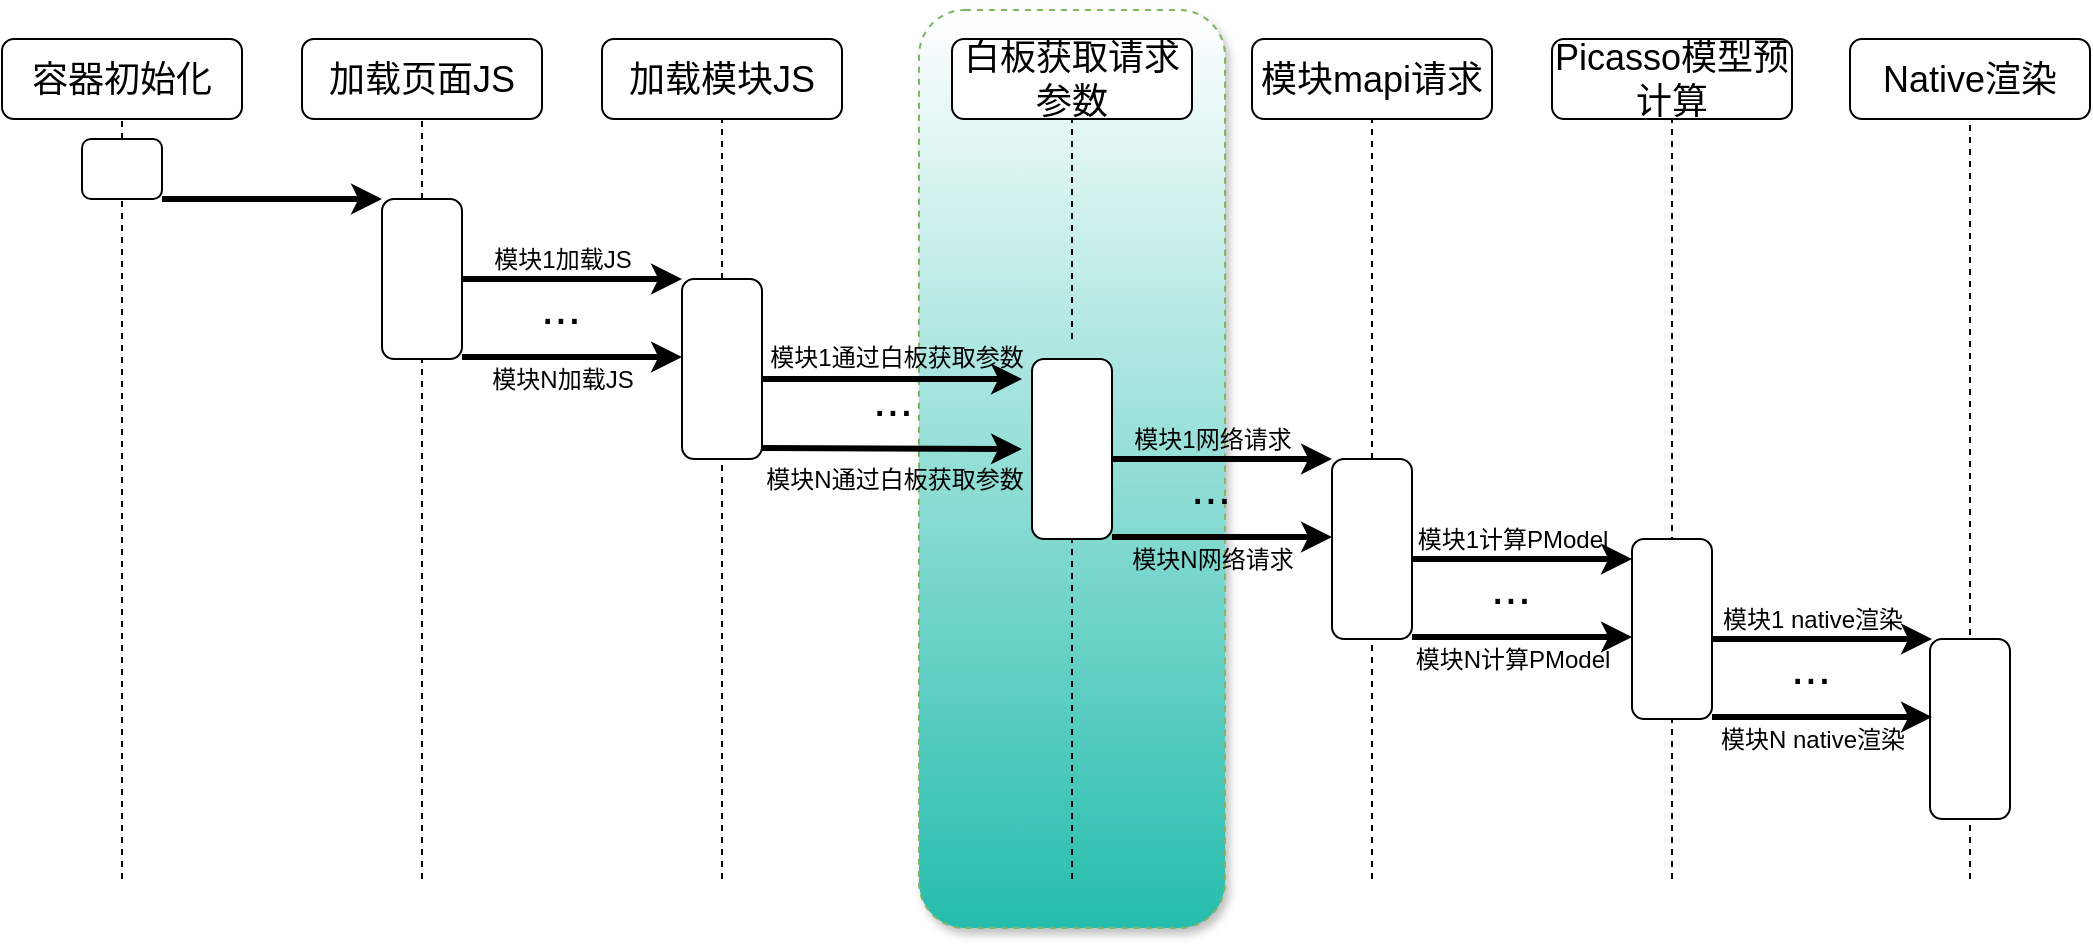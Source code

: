 <mxfile version="12.9.11" type="github" pages="18">
  <diagram id="2TPym8XuV1gSu2I8Dh2k" name="Page-1">
    <mxGraphModel dx="1426" dy="794" grid="0" gridSize="10" guides="1" tooltips="1" connect="1" arrows="1" fold="1" page="1" pageScale="1" pageWidth="3300" pageHeight="4681" math="0" shadow="0">
      <root>
        <mxCell id="0" />
        <mxCell id="1" parent="0" />
        <mxCell id="ULsWLeReD9fzzcKcY7nm-1" value="" style="rounded=1;whiteSpace=wrap;html=1;shadow=1;dashed=1;strokeColor=#82b366;fontSize=16;fillColor=#25BDAD;gradientDirection=north;gradientColor=#ffffff;" parent="1" vertex="1">
          <mxGeometry x="571.5" y="228" width="153" height="459" as="geometry" />
        </mxCell>
        <mxCell id="OhiLWktRq3xstdZOkrOJ-1" value="&lt;font style=&quot;font-size: 18px&quot;&gt;容器初始化&lt;/font&gt;" style="rounded=1;whiteSpace=wrap;html=1;" parent="1" vertex="1">
          <mxGeometry x="113" y="242.5" width="120" height="40" as="geometry" />
        </mxCell>
        <mxCell id="OhiLWktRq3xstdZOkrOJ-2" value="" style="endArrow=none;dashed=1;html=1;entryX=0.5;entryY=1;entryDx=0;entryDy=0;" parent="1" source="OhiLWktRq3xstdZOkrOJ-19" target="OhiLWktRq3xstdZOkrOJ-1" edge="1">
          <mxGeometry width="50" height="50" relative="1" as="geometry">
            <mxPoint x="173" y="662.5" as="sourcePoint" />
            <mxPoint x="193" y="312.5" as="targetPoint" />
          </mxGeometry>
        </mxCell>
        <mxCell id="OhiLWktRq3xstdZOkrOJ-3" value="&lt;span style=&quot;font-size: 18px&quot;&gt;加载页面JS&lt;/span&gt;" style="rounded=1;whiteSpace=wrap;html=1;" parent="1" vertex="1">
          <mxGeometry x="263" y="242.5" width="120" height="40" as="geometry" />
        </mxCell>
        <mxCell id="OhiLWktRq3xstdZOkrOJ-4" value="" style="endArrow=none;dashed=1;html=1;entryX=0.5;entryY=1;entryDx=0;entryDy=0;" parent="1" source="OhiLWktRq3xstdZOkrOJ-21" target="OhiLWktRq3xstdZOkrOJ-3" edge="1">
          <mxGeometry width="50" height="50" relative="1" as="geometry">
            <mxPoint x="323" y="662.5" as="sourcePoint" />
            <mxPoint x="343" y="312.5" as="targetPoint" />
          </mxGeometry>
        </mxCell>
        <mxCell id="OhiLWktRq3xstdZOkrOJ-5" value="&lt;span style=&quot;font-size: 18px&quot;&gt;加载模块JS&lt;/span&gt;" style="rounded=1;whiteSpace=wrap;html=1;" parent="1" vertex="1">
          <mxGeometry x="413" y="242.5" width="120" height="40" as="geometry" />
        </mxCell>
        <mxCell id="OhiLWktRq3xstdZOkrOJ-6" value="" style="endArrow=none;dashed=1;html=1;entryX=0.5;entryY=1;entryDx=0;entryDy=0;" parent="1" source="OhiLWktRq3xstdZOkrOJ-24" target="OhiLWktRq3xstdZOkrOJ-5" edge="1">
          <mxGeometry width="50" height="50" relative="1" as="geometry">
            <mxPoint x="473" y="662.5" as="sourcePoint" />
            <mxPoint x="493" y="312.5" as="targetPoint" />
          </mxGeometry>
        </mxCell>
        <mxCell id="OhiLWktRq3xstdZOkrOJ-8" value="&lt;span style=&quot;font-size: 18px&quot;&gt;白板获取请求参数&lt;/span&gt;" style="rounded=1;whiteSpace=wrap;html=1;" parent="1" vertex="1">
          <mxGeometry x="588" y="242.5" width="120" height="40" as="geometry" />
        </mxCell>
        <mxCell id="OhiLWktRq3xstdZOkrOJ-9" value="" style="endArrow=none;dashed=1;html=1;entryX=0.5;entryY=1;entryDx=0;entryDy=0;" parent="1" target="OhiLWktRq3xstdZOkrOJ-8" edge="1">
          <mxGeometry width="50" height="50" relative="1" as="geometry">
            <mxPoint x="648" y="392.5" as="sourcePoint" />
            <mxPoint x="668" y="312.5" as="targetPoint" />
          </mxGeometry>
        </mxCell>
        <mxCell id="OhiLWktRq3xstdZOkrOJ-10" value="&lt;span style=&quot;font-size: 18px&quot;&gt;模块mapi请求&lt;/span&gt;" style="rounded=1;whiteSpace=wrap;html=1;fillColor=#FFFFFF;strokeColor=#000000;" parent="1" vertex="1">
          <mxGeometry x="738" y="242.5" width="120" height="40" as="geometry" />
        </mxCell>
        <mxCell id="OhiLWktRq3xstdZOkrOJ-11" value="" style="endArrow=none;dashed=1;html=1;entryX=0.5;entryY=1;entryDx=0;entryDy=0;" parent="1" target="OhiLWktRq3xstdZOkrOJ-10" edge="1">
          <mxGeometry width="50" height="50" relative="1" as="geometry">
            <mxPoint x="798" y="662.5" as="sourcePoint" />
            <mxPoint x="818" y="312.5" as="targetPoint" />
          </mxGeometry>
        </mxCell>
        <mxCell id="OhiLWktRq3xstdZOkrOJ-12" value="&lt;span style=&quot;font-size: 18px&quot;&gt;Picasso模型预计算&lt;/span&gt;" style="rounded=1;whiteSpace=wrap;html=1;" parent="1" vertex="1">
          <mxGeometry x="888" y="242.5" width="120" height="40" as="geometry" />
        </mxCell>
        <mxCell id="OhiLWktRq3xstdZOkrOJ-13" value="" style="endArrow=none;dashed=1;html=1;entryX=0.5;entryY=1;entryDx=0;entryDy=0;" parent="1" target="OhiLWktRq3xstdZOkrOJ-12" edge="1">
          <mxGeometry width="50" height="50" relative="1" as="geometry">
            <mxPoint x="948" y="512.5" as="sourcePoint" />
            <mxPoint x="968" y="312.5" as="targetPoint" />
          </mxGeometry>
        </mxCell>
        <mxCell id="OhiLWktRq3xstdZOkrOJ-14" value="&lt;span style=&quot;font-size: 18px&quot;&gt;Native渲染&lt;/span&gt;" style="rounded=1;whiteSpace=wrap;html=1;" parent="1" vertex="1">
          <mxGeometry x="1037" y="242.5" width="120" height="40" as="geometry" />
        </mxCell>
        <mxCell id="OhiLWktRq3xstdZOkrOJ-15" value="" style="endArrow=none;dashed=1;html=1;entryX=0.5;entryY=1;entryDx=0;entryDy=0;" parent="1" target="OhiLWktRq3xstdZOkrOJ-14" edge="1">
          <mxGeometry width="50" height="50" relative="1" as="geometry">
            <mxPoint x="1097" y="552.5" as="sourcePoint" />
            <mxPoint x="1117" y="312.5" as="targetPoint" />
          </mxGeometry>
        </mxCell>
        <mxCell id="OhiLWktRq3xstdZOkrOJ-19" value="" style="rounded=1;whiteSpace=wrap;html=1;" parent="1" vertex="1">
          <mxGeometry x="153" y="292.5" width="40" height="30" as="geometry" />
        </mxCell>
        <mxCell id="OhiLWktRq3xstdZOkrOJ-20" value="" style="endArrow=none;dashed=1;html=1;entryX=0.5;entryY=1;entryDx=0;entryDy=0;" parent="1" target="OhiLWktRq3xstdZOkrOJ-19" edge="1">
          <mxGeometry width="50" height="50" relative="1" as="geometry">
            <mxPoint x="173" y="662.5" as="sourcePoint" />
            <mxPoint x="173" y="282.5" as="targetPoint" />
          </mxGeometry>
        </mxCell>
        <mxCell id="OhiLWktRq3xstdZOkrOJ-21" value="" style="rounded=1;whiteSpace=wrap;html=1;" parent="1" vertex="1">
          <mxGeometry x="303" y="322.5" width="40" height="80" as="geometry" />
        </mxCell>
        <mxCell id="OhiLWktRq3xstdZOkrOJ-22" value="" style="endArrow=none;dashed=1;html=1;entryX=0.5;entryY=1;entryDx=0;entryDy=0;" parent="1" target="OhiLWktRq3xstdZOkrOJ-21" edge="1">
          <mxGeometry width="50" height="50" relative="1" as="geometry">
            <mxPoint x="323" y="662.5" as="sourcePoint" />
            <mxPoint x="323" y="282.5" as="targetPoint" />
          </mxGeometry>
        </mxCell>
        <mxCell id="OhiLWktRq3xstdZOkrOJ-24" value="" style="rounded=1;whiteSpace=wrap;html=1;" parent="1" vertex="1">
          <mxGeometry x="453" y="362.5" width="40" height="90" as="geometry" />
        </mxCell>
        <mxCell id="OhiLWktRq3xstdZOkrOJ-25" value="" style="endArrow=none;dashed=1;html=1;entryX=0.5;entryY=1;entryDx=0;entryDy=0;" parent="1" target="OhiLWktRq3xstdZOkrOJ-24" edge="1">
          <mxGeometry width="50" height="50" relative="1" as="geometry">
            <mxPoint x="473" y="662.5" as="sourcePoint" />
            <mxPoint x="473" y="282.5" as="targetPoint" />
          </mxGeometry>
        </mxCell>
        <mxCell id="OhiLWktRq3xstdZOkrOJ-29" value="" style="endArrow=none;dashed=1;html=1;entryX=0.5;entryY=1;entryDx=0;entryDy=0;" parent="1" edge="1">
          <mxGeometry width="50" height="50" relative="1" as="geometry">
            <mxPoint x="948" y="662.5" as="sourcePoint" />
            <mxPoint x="948" y="572.5" as="targetPoint" />
          </mxGeometry>
        </mxCell>
        <mxCell id="OhiLWktRq3xstdZOkrOJ-31" value="" style="endArrow=none;dashed=1;html=1;entryX=0.5;entryY=1;entryDx=0;entryDy=0;" parent="1" edge="1">
          <mxGeometry width="50" height="50" relative="1" as="geometry">
            <mxPoint x="1097" y="662.5" as="sourcePoint" />
            <mxPoint x="1097" y="612.5" as="targetPoint" />
          </mxGeometry>
        </mxCell>
        <mxCell id="OhiLWktRq3xstdZOkrOJ-32" value="" style="endArrow=none;dashed=1;html=1;entryX=0.5;entryY=1;entryDx=0;entryDy=0;" parent="1" edge="1">
          <mxGeometry width="50" height="50" relative="1" as="geometry">
            <mxPoint x="648" y="662.5" as="sourcePoint" />
            <mxPoint x="648" y="482.5" as="targetPoint" />
          </mxGeometry>
        </mxCell>
        <mxCell id="OhiLWktRq3xstdZOkrOJ-33" value="" style="rounded=1;whiteSpace=wrap;html=1;" parent="1" vertex="1">
          <mxGeometry x="628" y="402.5" width="40" height="90" as="geometry" />
        </mxCell>
        <mxCell id="OhiLWktRq3xstdZOkrOJ-34" value="" style="rounded=1;whiteSpace=wrap;html=1;" parent="1" vertex="1">
          <mxGeometry x="778" y="452.5" width="40" height="90" as="geometry" />
        </mxCell>
        <mxCell id="OhiLWktRq3xstdZOkrOJ-35" value="" style="rounded=1;whiteSpace=wrap;html=1;" parent="1" vertex="1">
          <mxGeometry x="928" y="492.5" width="40" height="90" as="geometry" />
        </mxCell>
        <mxCell id="OhiLWktRq3xstdZOkrOJ-36" value="" style="rounded=1;whiteSpace=wrap;html=1;" parent="1" vertex="1">
          <mxGeometry x="1077" y="542.5" width="40" height="90" as="geometry" />
        </mxCell>
        <mxCell id="OhiLWktRq3xstdZOkrOJ-40" value="" style="endArrow=classic;html=1;entryX=0;entryY=0;entryDx=0;entryDy=0;strokeWidth=3;" parent="1" target="OhiLWktRq3xstdZOkrOJ-21" edge="1">
          <mxGeometry width="50" height="50" relative="1" as="geometry">
            <mxPoint x="193" y="322.5" as="sourcePoint" />
            <mxPoint x="243" y="272.5" as="targetPoint" />
          </mxGeometry>
        </mxCell>
        <mxCell id="OhiLWktRq3xstdZOkrOJ-42" value="" style="endArrow=classic;html=1;entryX=0;entryY=0;entryDx=0;entryDy=0;strokeWidth=3;" parent="1" edge="1">
          <mxGeometry width="50" height="50" relative="1" as="geometry">
            <mxPoint x="343" y="362.5" as="sourcePoint" />
            <mxPoint x="453" y="362.5" as="targetPoint" />
          </mxGeometry>
        </mxCell>
        <mxCell id="OhiLWktRq3xstdZOkrOJ-43" value="" style="endArrow=classic;html=1;entryX=0;entryY=0;entryDx=0;entryDy=0;strokeWidth=3;" parent="1" edge="1">
          <mxGeometry width="50" height="50" relative="1" as="geometry">
            <mxPoint x="343" y="401.5" as="sourcePoint" />
            <mxPoint x="453" y="401.5" as="targetPoint" />
          </mxGeometry>
        </mxCell>
        <mxCell id="OhiLWktRq3xstdZOkrOJ-44" value="模块1加载JS" style="text;html=1;align=center;verticalAlign=middle;resizable=0;points=[];;autosize=1;" parent="1" vertex="1">
          <mxGeometry x="353" y="342.5" width="80" height="20" as="geometry" />
        </mxCell>
        <mxCell id="OhiLWktRq3xstdZOkrOJ-45" value="模块N加载JS" style="text;html=1;align=center;verticalAlign=middle;resizable=0;points=[];;autosize=1;" parent="1" vertex="1">
          <mxGeometry x="348" y="402.5" width="90" height="20" as="geometry" />
        </mxCell>
        <mxCell id="OhiLWktRq3xstdZOkrOJ-46" value="&lt;font style=&quot;font-size: 24px&quot;&gt;...&lt;/font&gt;" style="text;html=1;align=center;verticalAlign=middle;resizable=0;points=[];;autosize=1;" parent="1" vertex="1">
          <mxGeometry x="372" y="366.5" width="40" height="20" as="geometry" />
        </mxCell>
        <mxCell id="OhiLWktRq3xstdZOkrOJ-47" value="" style="endArrow=classic;html=1;strokeWidth=3;" parent="1" edge="1">
          <mxGeometry width="50" height="50" relative="1" as="geometry">
            <mxPoint x="493" y="412.5" as="sourcePoint" />
            <mxPoint x="623" y="412.5" as="targetPoint" />
          </mxGeometry>
        </mxCell>
        <mxCell id="OhiLWktRq3xstdZOkrOJ-48" value="" style="endArrow=classic;html=1;strokeWidth=3;" parent="1" edge="1">
          <mxGeometry width="50" height="50" relative="1" as="geometry">
            <mxPoint x="493" y="447" as="sourcePoint" />
            <mxPoint x="623" y="447.5" as="targetPoint" />
          </mxGeometry>
        </mxCell>
        <mxCell id="OhiLWktRq3xstdZOkrOJ-49" value="模块1通过白板获取参数" style="text;html=1;align=center;verticalAlign=middle;resizable=0;points=[];;autosize=1;" parent="1" vertex="1">
          <mxGeometry x="490" y="391.5" width="140" height="20" as="geometry" />
        </mxCell>
        <mxCell id="OhiLWktRq3xstdZOkrOJ-50" value="模块N通过白板获取参数" style="text;html=1;align=center;verticalAlign=middle;resizable=0;points=[];;autosize=1;" parent="1" vertex="1">
          <mxGeometry x="489" y="452.5" width="140" height="20" as="geometry" />
        </mxCell>
        <mxCell id="OhiLWktRq3xstdZOkrOJ-51" value="&lt;font style=&quot;font-size: 24px&quot;&gt;...&lt;/font&gt;" style="text;html=1;align=center;verticalAlign=middle;resizable=0;points=[];;autosize=1;" parent="1" vertex="1">
          <mxGeometry x="538" y="412.5" width="40" height="20" as="geometry" />
        </mxCell>
        <mxCell id="OhiLWktRq3xstdZOkrOJ-52" value="" style="endArrow=classic;html=1;entryX=0;entryY=0;entryDx=0;entryDy=0;strokeWidth=3;" parent="1" edge="1">
          <mxGeometry width="50" height="50" relative="1" as="geometry">
            <mxPoint x="668" y="452.5" as="sourcePoint" />
            <mxPoint x="778" y="452.5" as="targetPoint" />
          </mxGeometry>
        </mxCell>
        <mxCell id="OhiLWktRq3xstdZOkrOJ-53" value="" style="endArrow=classic;html=1;entryX=0;entryY=0;entryDx=0;entryDy=0;strokeWidth=3;" parent="1" edge="1">
          <mxGeometry width="50" height="50" relative="1" as="geometry">
            <mxPoint x="668" y="491.5" as="sourcePoint" />
            <mxPoint x="778" y="491.5" as="targetPoint" />
          </mxGeometry>
        </mxCell>
        <mxCell id="OhiLWktRq3xstdZOkrOJ-54" value="模块1网络请求" style="text;html=1;align=center;verticalAlign=middle;resizable=0;points=[];;autosize=1;" parent="1" vertex="1">
          <mxGeometry x="673" y="432.5" width="90" height="20" as="geometry" />
        </mxCell>
        <mxCell id="OhiLWktRq3xstdZOkrOJ-55" value="模块N网络请求" style="text;html=1;align=center;verticalAlign=middle;resizable=0;points=[];;autosize=1;" parent="1" vertex="1">
          <mxGeometry x="668" y="492.5" width="100" height="20" as="geometry" />
        </mxCell>
        <mxCell id="OhiLWktRq3xstdZOkrOJ-56" value="&lt;font style=&quot;font-size: 24px&quot;&gt;...&lt;/font&gt;" style="text;html=1;align=center;verticalAlign=middle;resizable=0;points=[];;autosize=1;" parent="1" vertex="1">
          <mxGeometry x="697" y="456.5" width="40" height="20" as="geometry" />
        </mxCell>
        <mxCell id="OhiLWktRq3xstdZOkrOJ-57" value="" style="endArrow=classic;html=1;entryX=0;entryY=0;entryDx=0;entryDy=0;strokeWidth=3;" parent="1" edge="1">
          <mxGeometry width="50" height="50" relative="1" as="geometry">
            <mxPoint x="818" y="502.5" as="sourcePoint" />
            <mxPoint x="928" y="502.5" as="targetPoint" />
          </mxGeometry>
        </mxCell>
        <mxCell id="OhiLWktRq3xstdZOkrOJ-58" value="" style="endArrow=classic;html=1;entryX=0;entryY=0;entryDx=0;entryDy=0;strokeWidth=3;" parent="1" edge="1">
          <mxGeometry width="50" height="50" relative="1" as="geometry">
            <mxPoint x="818" y="541.5" as="sourcePoint" />
            <mxPoint x="928" y="541.5" as="targetPoint" />
          </mxGeometry>
        </mxCell>
        <mxCell id="OhiLWktRq3xstdZOkrOJ-59" value="模块1计算PModel" style="text;html=1;align=center;verticalAlign=middle;resizable=0;points=[];;autosize=1;" parent="1" vertex="1">
          <mxGeometry x="813" y="482.5" width="110" height="20" as="geometry" />
        </mxCell>
        <mxCell id="OhiLWktRq3xstdZOkrOJ-60" value="模块N计算PModel" style="text;html=1;align=center;verticalAlign=middle;resizable=0;points=[];;autosize=1;" parent="1" vertex="1">
          <mxGeometry x="813" y="542.5" width="110" height="20" as="geometry" />
        </mxCell>
        <mxCell id="OhiLWktRq3xstdZOkrOJ-61" value="&lt;font style=&quot;font-size: 24px&quot;&gt;...&lt;/font&gt;" style="text;html=1;align=center;verticalAlign=middle;resizable=0;points=[];;autosize=1;" parent="1" vertex="1">
          <mxGeometry x="847" y="506.5" width="40" height="20" as="geometry" />
        </mxCell>
        <mxCell id="OhiLWktRq3xstdZOkrOJ-62" value="" style="endArrow=classic;html=1;entryX=0;entryY=0;entryDx=0;entryDy=0;strokeWidth=3;" parent="1" edge="1">
          <mxGeometry width="50" height="50" relative="1" as="geometry">
            <mxPoint x="968" y="542.5" as="sourcePoint" />
            <mxPoint x="1078" y="542.5" as="targetPoint" />
          </mxGeometry>
        </mxCell>
        <mxCell id="OhiLWktRq3xstdZOkrOJ-63" value="" style="endArrow=classic;html=1;entryX=0;entryY=0;entryDx=0;entryDy=0;strokeWidth=3;" parent="1" edge="1">
          <mxGeometry width="50" height="50" relative="1" as="geometry">
            <mxPoint x="968" y="581.5" as="sourcePoint" />
            <mxPoint x="1078" y="581.5" as="targetPoint" />
          </mxGeometry>
        </mxCell>
        <mxCell id="OhiLWktRq3xstdZOkrOJ-64" value="模块1 native渲染" style="text;html=1;align=center;verticalAlign=middle;resizable=0;points=[];;autosize=1;" parent="1" vertex="1">
          <mxGeometry x="963" y="522.5" width="110" height="20" as="geometry" />
        </mxCell>
        <mxCell id="OhiLWktRq3xstdZOkrOJ-65" value="模块N native渲染" style="text;html=1;align=center;verticalAlign=middle;resizable=0;points=[];;autosize=1;" parent="1" vertex="1">
          <mxGeometry x="963" y="582.5" width="110" height="20" as="geometry" />
        </mxCell>
        <mxCell id="OhiLWktRq3xstdZOkrOJ-66" value="&lt;font style=&quot;font-size: 24px&quot;&gt;...&lt;/font&gt;" style="text;html=1;align=center;verticalAlign=middle;resizable=0;points=[];;autosize=1;" parent="1" vertex="1">
          <mxGeometry x="997" y="546.5" width="40" height="20" as="geometry" />
        </mxCell>
      </root>
    </mxGraphModel>
  </diagram>
  <diagram id="vgpzR9ODbufiho0pQKTO" name="Page-18">
    <mxGraphModel dx="1426" dy="794" grid="0" gridSize="10" guides="1" tooltips="1" connect="1" arrows="1" fold="1" page="1" pageScale="1" pageWidth="3300" pageHeight="4681" math="0" shadow="0">
      <root>
        <mxCell id="zWbqhcW5sGZe8wFfsdd_-0" />
        <mxCell id="zWbqhcW5sGZe8wFfsdd_-1" parent="zWbqhcW5sGZe8wFfsdd_-0" />
        <mxCell id="5vlZCnWNzNPgRzt71mZM-0" value="" style="rounded=1;whiteSpace=wrap;html=1;shadow=1;dashed=1;strokeColor=#82b366;fontSize=16;fillColor=#25BDAD;gradientDirection=north;gradientColor=#ffffff;" vertex="1" parent="zWbqhcW5sGZe8wFfsdd_-1">
          <mxGeometry x="573.5" y="350" width="306.5" height="459" as="geometry" />
        </mxCell>
        <mxCell id="5vlZCnWNzNPgRzt71mZM-1" value="&lt;font style=&quot;font-size: 18px&quot;&gt;容器初始化&lt;/font&gt;" style="rounded=1;whiteSpace=wrap;html=1;" vertex="1" parent="zWbqhcW5sGZe8wFfsdd_-1">
          <mxGeometry x="440" y="374.5" width="120" height="40" as="geometry" />
        </mxCell>
        <mxCell id="5vlZCnWNzNPgRzt71mZM-2" value="" style="endArrow=none;dashed=1;html=1;entryX=0.5;entryY=1;entryDx=0;entryDy=0;" edge="1" source="5vlZCnWNzNPgRzt71mZM-15" target="5vlZCnWNzNPgRzt71mZM-1" parent="zWbqhcW5sGZe8wFfsdd_-1">
          <mxGeometry width="50" height="50" relative="1" as="geometry">
            <mxPoint x="500" y="794.5" as="sourcePoint" />
            <mxPoint x="520" y="444.5" as="targetPoint" />
          </mxGeometry>
        </mxCell>
        <mxCell id="5vlZCnWNzNPgRzt71mZM-3" value="&lt;span style=&quot;font-size: 18px&quot;&gt;加载页面JS&lt;/span&gt;" style="rounded=1;whiteSpace=wrap;html=1;" vertex="1" parent="zWbqhcW5sGZe8wFfsdd_-1">
          <mxGeometry x="590" y="374.5" width="120" height="40" as="geometry" />
        </mxCell>
        <mxCell id="5vlZCnWNzNPgRzt71mZM-4" value="" style="endArrow=none;dashed=1;html=1;entryX=0.5;entryY=1;entryDx=0;entryDy=0;" edge="1" source="5vlZCnWNzNPgRzt71mZM-17" target="5vlZCnWNzNPgRzt71mZM-3" parent="zWbqhcW5sGZe8wFfsdd_-1">
          <mxGeometry width="50" height="50" relative="1" as="geometry">
            <mxPoint x="650" y="794.5" as="sourcePoint" />
            <mxPoint x="670" y="444.5" as="targetPoint" />
          </mxGeometry>
        </mxCell>
        <mxCell id="5vlZCnWNzNPgRzt71mZM-5" value="&lt;span style=&quot;font-size: 18px&quot;&gt;加载模块JS&lt;/span&gt;" style="rounded=1;whiteSpace=wrap;html=1;" vertex="1" parent="zWbqhcW5sGZe8wFfsdd_-1">
          <mxGeometry x="740" y="374.5" width="120" height="40" as="geometry" />
        </mxCell>
        <mxCell id="5vlZCnWNzNPgRzt71mZM-6" value="" style="endArrow=none;dashed=1;html=1;entryX=0.5;entryY=1;entryDx=0;entryDy=0;" edge="1" source="5vlZCnWNzNPgRzt71mZM-19" target="5vlZCnWNzNPgRzt71mZM-5" parent="zWbqhcW5sGZe8wFfsdd_-1">
          <mxGeometry width="50" height="50" relative="1" as="geometry">
            <mxPoint x="800" y="794.5" as="sourcePoint" />
            <mxPoint x="820" y="444.5" as="targetPoint" />
          </mxGeometry>
        </mxCell>
        <mxCell id="5vlZCnWNzNPgRzt71mZM-7" value="&lt;span style=&quot;font-size: 18px&quot;&gt;白板获取请求参数&lt;/span&gt;" style="rounded=1;whiteSpace=wrap;html=1;" vertex="1" parent="zWbqhcW5sGZe8wFfsdd_-1">
          <mxGeometry x="915" y="374.5" width="120" height="40" as="geometry" />
        </mxCell>
        <mxCell id="5vlZCnWNzNPgRzt71mZM-8" value="" style="endArrow=none;dashed=1;html=1;entryX=0.5;entryY=1;entryDx=0;entryDy=0;" edge="1" target="5vlZCnWNzNPgRzt71mZM-7" parent="zWbqhcW5sGZe8wFfsdd_-1">
          <mxGeometry width="50" height="50" relative="1" as="geometry">
            <mxPoint x="975" y="524.5" as="sourcePoint" />
            <mxPoint x="995" y="444.5" as="targetPoint" />
          </mxGeometry>
        </mxCell>
        <mxCell id="5vlZCnWNzNPgRzt71mZM-9" value="&lt;span style=&quot;font-size: 18px&quot;&gt;模块mapi请求&lt;/span&gt;" style="rounded=1;whiteSpace=wrap;html=1;fillColor=#FFFFFF;strokeColor=#82b366;" vertex="1" parent="zWbqhcW5sGZe8wFfsdd_-1">
          <mxGeometry x="1065" y="374.5" width="120" height="40" as="geometry" />
        </mxCell>
        <mxCell id="5vlZCnWNzNPgRzt71mZM-10" value="" style="endArrow=none;dashed=1;html=1;entryX=0.5;entryY=1;entryDx=0;entryDy=0;" edge="1" target="5vlZCnWNzNPgRzt71mZM-9" parent="zWbqhcW5sGZe8wFfsdd_-1">
          <mxGeometry width="50" height="50" relative="1" as="geometry">
            <mxPoint x="1125" y="794.5" as="sourcePoint" />
            <mxPoint x="1145" y="444.5" as="targetPoint" />
          </mxGeometry>
        </mxCell>
        <mxCell id="5vlZCnWNzNPgRzt71mZM-11" value="&lt;span style=&quot;font-size: 18px&quot;&gt;Picasso模型预计算&lt;/span&gt;" style="rounded=1;whiteSpace=wrap;html=1;" vertex="1" parent="zWbqhcW5sGZe8wFfsdd_-1">
          <mxGeometry x="1215" y="374.5" width="120" height="40" as="geometry" />
        </mxCell>
        <mxCell id="5vlZCnWNzNPgRzt71mZM-12" value="" style="endArrow=none;dashed=1;html=1;entryX=0.5;entryY=1;entryDx=0;entryDy=0;" edge="1" target="5vlZCnWNzNPgRzt71mZM-11" parent="zWbqhcW5sGZe8wFfsdd_-1">
          <mxGeometry width="50" height="50" relative="1" as="geometry">
            <mxPoint x="1275" y="644.5" as="sourcePoint" />
            <mxPoint x="1295" y="444.5" as="targetPoint" />
          </mxGeometry>
        </mxCell>
        <mxCell id="5vlZCnWNzNPgRzt71mZM-13" value="&lt;span style=&quot;font-size: 18px&quot;&gt;Native渲染&lt;/span&gt;" style="rounded=1;whiteSpace=wrap;html=1;" vertex="1" parent="zWbqhcW5sGZe8wFfsdd_-1">
          <mxGeometry x="1364" y="374.5" width="120" height="40" as="geometry" />
        </mxCell>
        <mxCell id="5vlZCnWNzNPgRzt71mZM-14" value="" style="endArrow=none;dashed=1;html=1;entryX=0.5;entryY=1;entryDx=0;entryDy=0;" edge="1" target="5vlZCnWNzNPgRzt71mZM-13" parent="zWbqhcW5sGZe8wFfsdd_-1">
          <mxGeometry width="50" height="50" relative="1" as="geometry">
            <mxPoint x="1424" y="684.5" as="sourcePoint" />
            <mxPoint x="1444" y="444.5" as="targetPoint" />
          </mxGeometry>
        </mxCell>
        <mxCell id="5vlZCnWNzNPgRzt71mZM-15" value="" style="rounded=1;whiteSpace=wrap;html=1;" vertex="1" parent="zWbqhcW5sGZe8wFfsdd_-1">
          <mxGeometry x="480" y="424.5" width="40" height="30" as="geometry" />
        </mxCell>
        <mxCell id="5vlZCnWNzNPgRzt71mZM-16" value="" style="endArrow=none;dashed=1;html=1;entryX=0.5;entryY=1;entryDx=0;entryDy=0;" edge="1" target="5vlZCnWNzNPgRzt71mZM-15" parent="zWbqhcW5sGZe8wFfsdd_-1">
          <mxGeometry width="50" height="50" relative="1" as="geometry">
            <mxPoint x="500" y="794.5" as="sourcePoint" />
            <mxPoint x="500" y="414.5" as="targetPoint" />
          </mxGeometry>
        </mxCell>
        <mxCell id="5vlZCnWNzNPgRzt71mZM-17" value="" style="rounded=1;whiteSpace=wrap;html=1;" vertex="1" parent="zWbqhcW5sGZe8wFfsdd_-1">
          <mxGeometry x="630" y="454.5" width="40" height="80" as="geometry" />
        </mxCell>
        <mxCell id="5vlZCnWNzNPgRzt71mZM-18" value="" style="endArrow=none;dashed=1;html=1;entryX=0.5;entryY=1;entryDx=0;entryDy=0;" edge="1" target="5vlZCnWNzNPgRzt71mZM-17" parent="zWbqhcW5sGZe8wFfsdd_-1">
          <mxGeometry width="50" height="50" relative="1" as="geometry">
            <mxPoint x="650" y="794.5" as="sourcePoint" />
            <mxPoint x="650" y="414.5" as="targetPoint" />
          </mxGeometry>
        </mxCell>
        <mxCell id="5vlZCnWNzNPgRzt71mZM-19" value="" style="rounded=1;whiteSpace=wrap;html=1;" vertex="1" parent="zWbqhcW5sGZe8wFfsdd_-1">
          <mxGeometry x="780" y="494.5" width="40" height="90" as="geometry" />
        </mxCell>
        <mxCell id="5vlZCnWNzNPgRzt71mZM-20" value="" style="endArrow=none;dashed=1;html=1;entryX=0.5;entryY=1;entryDx=0;entryDy=0;" edge="1" target="5vlZCnWNzNPgRzt71mZM-19" parent="zWbqhcW5sGZe8wFfsdd_-1">
          <mxGeometry width="50" height="50" relative="1" as="geometry">
            <mxPoint x="800" y="794.5" as="sourcePoint" />
            <mxPoint x="800" y="414.5" as="targetPoint" />
          </mxGeometry>
        </mxCell>
        <mxCell id="5vlZCnWNzNPgRzt71mZM-21" value="" style="endArrow=none;dashed=1;html=1;entryX=0.5;entryY=1;entryDx=0;entryDy=0;" edge="1" parent="zWbqhcW5sGZe8wFfsdd_-1">
          <mxGeometry width="50" height="50" relative="1" as="geometry">
            <mxPoint x="1275" y="794.5" as="sourcePoint" />
            <mxPoint x="1275" y="704.5" as="targetPoint" />
          </mxGeometry>
        </mxCell>
        <mxCell id="5vlZCnWNzNPgRzt71mZM-22" value="" style="endArrow=none;dashed=1;html=1;entryX=0.5;entryY=1;entryDx=0;entryDy=0;" edge="1" parent="zWbqhcW5sGZe8wFfsdd_-1">
          <mxGeometry width="50" height="50" relative="1" as="geometry">
            <mxPoint x="1424" y="794.5" as="sourcePoint" />
            <mxPoint x="1424" y="744.5" as="targetPoint" />
          </mxGeometry>
        </mxCell>
        <mxCell id="5vlZCnWNzNPgRzt71mZM-23" value="" style="endArrow=none;dashed=1;html=1;entryX=0.5;entryY=1;entryDx=0;entryDy=0;" edge="1" parent="zWbqhcW5sGZe8wFfsdd_-1">
          <mxGeometry width="50" height="50" relative="1" as="geometry">
            <mxPoint x="975" y="794.5" as="sourcePoint" />
            <mxPoint x="975" y="614.5" as="targetPoint" />
          </mxGeometry>
        </mxCell>
        <mxCell id="5vlZCnWNzNPgRzt71mZM-24" value="" style="rounded=1;whiteSpace=wrap;html=1;" vertex="1" parent="zWbqhcW5sGZe8wFfsdd_-1">
          <mxGeometry x="955" y="534.5" width="40" height="90" as="geometry" />
        </mxCell>
        <mxCell id="5vlZCnWNzNPgRzt71mZM-25" value="" style="rounded=1;whiteSpace=wrap;html=1;" vertex="1" parent="zWbqhcW5sGZe8wFfsdd_-1">
          <mxGeometry x="1105" y="584.5" width="40" height="90" as="geometry" />
        </mxCell>
        <mxCell id="5vlZCnWNzNPgRzt71mZM-26" value="" style="rounded=1;whiteSpace=wrap;html=1;" vertex="1" parent="zWbqhcW5sGZe8wFfsdd_-1">
          <mxGeometry x="1255" y="624.5" width="40" height="90" as="geometry" />
        </mxCell>
        <mxCell id="5vlZCnWNzNPgRzt71mZM-27" value="" style="rounded=1;whiteSpace=wrap;html=1;" vertex="1" parent="zWbqhcW5sGZe8wFfsdd_-1">
          <mxGeometry x="1404" y="674.5" width="40" height="90" as="geometry" />
        </mxCell>
        <mxCell id="5vlZCnWNzNPgRzt71mZM-28" value="" style="endArrow=classic;html=1;entryX=0;entryY=0;entryDx=0;entryDy=0;strokeWidth=3;" edge="1" target="5vlZCnWNzNPgRzt71mZM-17" parent="zWbqhcW5sGZe8wFfsdd_-1">
          <mxGeometry width="50" height="50" relative="1" as="geometry">
            <mxPoint x="520" y="454.5" as="sourcePoint" />
            <mxPoint x="570" y="404.5" as="targetPoint" />
          </mxGeometry>
        </mxCell>
        <mxCell id="5vlZCnWNzNPgRzt71mZM-29" value="" style="endArrow=classic;html=1;entryX=0;entryY=0;entryDx=0;entryDy=0;strokeWidth=3;" edge="1" parent="zWbqhcW5sGZe8wFfsdd_-1">
          <mxGeometry width="50" height="50" relative="1" as="geometry">
            <mxPoint x="670" y="494.5" as="sourcePoint" />
            <mxPoint x="780" y="494.5" as="targetPoint" />
          </mxGeometry>
        </mxCell>
        <mxCell id="5vlZCnWNzNPgRzt71mZM-30" value="" style="endArrow=classic;html=1;entryX=0;entryY=0;entryDx=0;entryDy=0;strokeWidth=3;" edge="1" parent="zWbqhcW5sGZe8wFfsdd_-1">
          <mxGeometry width="50" height="50" relative="1" as="geometry">
            <mxPoint x="670" y="533.5" as="sourcePoint" />
            <mxPoint x="780" y="533.5" as="targetPoint" />
          </mxGeometry>
        </mxCell>
        <mxCell id="5vlZCnWNzNPgRzt71mZM-31" value="模块1加载JS" style="text;html=1;align=center;verticalAlign=middle;resizable=0;points=[];;autosize=1;" vertex="1" parent="zWbqhcW5sGZe8wFfsdd_-1">
          <mxGeometry x="680" y="474.5" width="80" height="20" as="geometry" />
        </mxCell>
        <mxCell id="5vlZCnWNzNPgRzt71mZM-32" value="模块N加载JS" style="text;html=1;align=center;verticalAlign=middle;resizable=0;points=[];;autosize=1;" vertex="1" parent="zWbqhcW5sGZe8wFfsdd_-1">
          <mxGeometry x="675" y="534.5" width="90" height="20" as="geometry" />
        </mxCell>
        <mxCell id="5vlZCnWNzNPgRzt71mZM-33" value="&lt;font style=&quot;font-size: 24px&quot;&gt;...&lt;/font&gt;" style="text;html=1;align=center;verticalAlign=middle;resizable=0;points=[];;autosize=1;" vertex="1" parent="zWbqhcW5sGZe8wFfsdd_-1">
          <mxGeometry x="699" y="498.5" width="40" height="20" as="geometry" />
        </mxCell>
        <mxCell id="5vlZCnWNzNPgRzt71mZM-34" value="" style="endArrow=classic;html=1;strokeWidth=3;" edge="1" parent="zWbqhcW5sGZe8wFfsdd_-1">
          <mxGeometry width="50" height="50" relative="1" as="geometry">
            <mxPoint x="820" y="544.5" as="sourcePoint" />
            <mxPoint x="950" y="544.5" as="targetPoint" />
          </mxGeometry>
        </mxCell>
        <mxCell id="5vlZCnWNzNPgRzt71mZM-35" value="" style="endArrow=classic;html=1;strokeWidth=3;" edge="1" parent="zWbqhcW5sGZe8wFfsdd_-1">
          <mxGeometry width="50" height="50" relative="1" as="geometry">
            <mxPoint x="820" y="579" as="sourcePoint" />
            <mxPoint x="950" y="579.5" as="targetPoint" />
          </mxGeometry>
        </mxCell>
        <mxCell id="5vlZCnWNzNPgRzt71mZM-36" value="模块1通过白板获取参数" style="text;html=1;align=center;verticalAlign=middle;resizable=0;points=[];;autosize=1;" vertex="1" parent="zWbqhcW5sGZe8wFfsdd_-1">
          <mxGeometry x="817" y="523.5" width="140" height="20" as="geometry" />
        </mxCell>
        <mxCell id="5vlZCnWNzNPgRzt71mZM-37" value="模块N通过白板获取参数" style="text;html=1;align=center;verticalAlign=middle;resizable=0;points=[];;autosize=1;" vertex="1" parent="zWbqhcW5sGZe8wFfsdd_-1">
          <mxGeometry x="816" y="584.5" width="140" height="20" as="geometry" />
        </mxCell>
        <mxCell id="5vlZCnWNzNPgRzt71mZM-38" value="&lt;font style=&quot;font-size: 24px&quot;&gt;...&lt;/font&gt;" style="text;html=1;align=center;verticalAlign=middle;resizable=0;points=[];;autosize=1;" vertex="1" parent="zWbqhcW5sGZe8wFfsdd_-1">
          <mxGeometry x="865" y="544.5" width="40" height="20" as="geometry" />
        </mxCell>
        <mxCell id="5vlZCnWNzNPgRzt71mZM-39" value="" style="endArrow=classic;html=1;entryX=0;entryY=0;entryDx=0;entryDy=0;strokeWidth=3;" edge="1" parent="zWbqhcW5sGZe8wFfsdd_-1">
          <mxGeometry width="50" height="50" relative="1" as="geometry">
            <mxPoint x="995" y="584.5" as="sourcePoint" />
            <mxPoint x="1105" y="584.5" as="targetPoint" />
          </mxGeometry>
        </mxCell>
        <mxCell id="5vlZCnWNzNPgRzt71mZM-40" value="" style="endArrow=classic;html=1;entryX=0;entryY=0;entryDx=0;entryDy=0;strokeWidth=3;" edge="1" parent="zWbqhcW5sGZe8wFfsdd_-1">
          <mxGeometry width="50" height="50" relative="1" as="geometry">
            <mxPoint x="995" y="623.5" as="sourcePoint" />
            <mxPoint x="1105" y="623.5" as="targetPoint" />
          </mxGeometry>
        </mxCell>
        <mxCell id="5vlZCnWNzNPgRzt71mZM-41" value="模块1网络请求" style="text;html=1;align=center;verticalAlign=middle;resizable=0;points=[];;autosize=1;" vertex="1" parent="zWbqhcW5sGZe8wFfsdd_-1">
          <mxGeometry x="1000" y="564.5" width="90" height="20" as="geometry" />
        </mxCell>
        <mxCell id="5vlZCnWNzNPgRzt71mZM-42" value="模块N网络请求" style="text;html=1;align=center;verticalAlign=middle;resizable=0;points=[];;autosize=1;" vertex="1" parent="zWbqhcW5sGZe8wFfsdd_-1">
          <mxGeometry x="995" y="624.5" width="100" height="20" as="geometry" />
        </mxCell>
        <mxCell id="5vlZCnWNzNPgRzt71mZM-43" value="&lt;font style=&quot;font-size: 24px&quot;&gt;...&lt;/font&gt;" style="text;html=1;align=center;verticalAlign=middle;resizable=0;points=[];;autosize=1;" vertex="1" parent="zWbqhcW5sGZe8wFfsdd_-1">
          <mxGeometry x="1024" y="588.5" width="40" height="20" as="geometry" />
        </mxCell>
        <mxCell id="5vlZCnWNzNPgRzt71mZM-44" value="" style="endArrow=classic;html=1;entryX=0;entryY=0;entryDx=0;entryDy=0;strokeWidth=3;" edge="1" parent="zWbqhcW5sGZe8wFfsdd_-1">
          <mxGeometry width="50" height="50" relative="1" as="geometry">
            <mxPoint x="1145" y="634.5" as="sourcePoint" />
            <mxPoint x="1255" y="634.5" as="targetPoint" />
          </mxGeometry>
        </mxCell>
        <mxCell id="5vlZCnWNzNPgRzt71mZM-45" value="" style="endArrow=classic;html=1;entryX=0;entryY=0;entryDx=0;entryDy=0;strokeWidth=3;" edge="1" parent="zWbqhcW5sGZe8wFfsdd_-1">
          <mxGeometry width="50" height="50" relative="1" as="geometry">
            <mxPoint x="1145" y="673.5" as="sourcePoint" />
            <mxPoint x="1255" y="673.5" as="targetPoint" />
          </mxGeometry>
        </mxCell>
        <mxCell id="5vlZCnWNzNPgRzt71mZM-46" value="模块1计算PModel" style="text;html=1;align=center;verticalAlign=middle;resizable=0;points=[];;autosize=1;" vertex="1" parent="zWbqhcW5sGZe8wFfsdd_-1">
          <mxGeometry x="1140" y="614.5" width="110" height="20" as="geometry" />
        </mxCell>
        <mxCell id="5vlZCnWNzNPgRzt71mZM-47" value="模块N计算PModel" style="text;html=1;align=center;verticalAlign=middle;resizable=0;points=[];;autosize=1;" vertex="1" parent="zWbqhcW5sGZe8wFfsdd_-1">
          <mxGeometry x="1140" y="674.5" width="110" height="20" as="geometry" />
        </mxCell>
        <mxCell id="5vlZCnWNzNPgRzt71mZM-48" value="&lt;font style=&quot;font-size: 24px&quot;&gt;...&lt;/font&gt;" style="text;html=1;align=center;verticalAlign=middle;resizable=0;points=[];;autosize=1;" vertex="1" parent="zWbqhcW5sGZe8wFfsdd_-1">
          <mxGeometry x="1174" y="638.5" width="40" height="20" as="geometry" />
        </mxCell>
        <mxCell id="5vlZCnWNzNPgRzt71mZM-49" value="" style="endArrow=classic;html=1;entryX=0;entryY=0;entryDx=0;entryDy=0;strokeWidth=3;" edge="1" parent="zWbqhcW5sGZe8wFfsdd_-1">
          <mxGeometry width="50" height="50" relative="1" as="geometry">
            <mxPoint x="1295" y="674.5" as="sourcePoint" />
            <mxPoint x="1405" y="674.5" as="targetPoint" />
          </mxGeometry>
        </mxCell>
        <mxCell id="5vlZCnWNzNPgRzt71mZM-50" value="" style="endArrow=classic;html=1;entryX=0;entryY=0;entryDx=0;entryDy=0;strokeWidth=3;" edge="1" parent="zWbqhcW5sGZe8wFfsdd_-1">
          <mxGeometry width="50" height="50" relative="1" as="geometry">
            <mxPoint x="1295" y="713.5" as="sourcePoint" />
            <mxPoint x="1405" y="713.5" as="targetPoint" />
          </mxGeometry>
        </mxCell>
        <mxCell id="5vlZCnWNzNPgRzt71mZM-51" value="模块1 native渲染" style="text;html=1;align=center;verticalAlign=middle;resizable=0;points=[];;autosize=1;" vertex="1" parent="zWbqhcW5sGZe8wFfsdd_-1">
          <mxGeometry x="1290" y="654.5" width="110" height="20" as="geometry" />
        </mxCell>
        <mxCell id="5vlZCnWNzNPgRzt71mZM-52" value="模块N native渲染" style="text;html=1;align=center;verticalAlign=middle;resizable=0;points=[];;autosize=1;" vertex="1" parent="zWbqhcW5sGZe8wFfsdd_-1">
          <mxGeometry x="1290" y="714.5" width="110" height="20" as="geometry" />
        </mxCell>
        <mxCell id="5vlZCnWNzNPgRzt71mZM-53" value="&lt;font style=&quot;font-size: 24px&quot;&gt;...&lt;/font&gt;" style="text;html=1;align=center;verticalAlign=middle;resizable=0;points=[];;autosize=1;" vertex="1" parent="zWbqhcW5sGZe8wFfsdd_-1">
          <mxGeometry x="1324" y="678.5" width="40" height="20" as="geometry" />
        </mxCell>
      </root>
    </mxGraphModel>
  </diagram>
  <diagram id="lMXYCpf0PWMr9272k4nM" name="Page-2">
    <mxGraphModel dx="1426" dy="794" grid="0" gridSize="10" guides="1" tooltips="1" connect="1" arrows="1" fold="1" page="1" pageScale="1" pageWidth="3300" pageHeight="4681" math="0" shadow="0">
      <root>
        <mxCell id="oq0dUE_PeGrhgSTPifTt-0" />
        <mxCell id="oq0dUE_PeGrhgSTPifTt-1" parent="oq0dUE_PeGrhgSTPifTt-0" />
        <mxCell id="xKLaFwHYnpvmuwUiV3zi-0" value="TS 频道首页" style="swimlane;fontSize=16;fillColor=#f8cecc;strokeColor=#b85450;startSize=29;" parent="oq0dUE_PeGrhgSTPifTt-1" vertex="1">
          <mxGeometry x="419" y="126" width="470" height="340" as="geometry" />
        </mxCell>
        <mxCell id="xKLaFwHYnpvmuwUiV3zi-6" style="edgeStyle=orthogonalEdgeStyle;rounded=0;orthogonalLoop=1;jettySize=auto;html=1;exitX=0;exitY=0.5;exitDx=0;exitDy=0;entryX=1;entryY=0.5;entryDx=0;entryDy=0;fontSize=16;" parent="xKLaFwHYnpvmuwUiV3zi-0" source="xKLaFwHYnpvmuwUiV3zi-1" target="xKLaFwHYnpvmuwUiV3zi-2" edge="1">
          <mxGeometry relative="1" as="geometry" />
        </mxCell>
        <mxCell id="xKLaFwHYnpvmuwUiV3zi-1" value="搜索栏模块" style="rounded=1;whiteSpace=wrap;html=1;fontSize=16;" parent="xKLaFwHYnpvmuwUiV3zi-0" vertex="1">
          <mxGeometry x="330" y="38.5" width="120" height="60" as="geometry" />
        </mxCell>
        <mxCell id="xKLaFwHYnpvmuwUiV3zi-2" value="cityId、lat、lng" style="ellipse;whiteSpace=wrap;html=1;aspect=fixed;fontSize=16;fillColor=#d5e8d4;strokeColor=#82b366;" parent="xKLaFwHYnpvmuwUiV3zi-0" vertex="1">
          <mxGeometry x="40" y="138" width="85" height="85" as="geometry" />
        </mxCell>
        <mxCell id="xKLaFwHYnpvmuwUiV3zi-7" style="edgeStyle=orthogonalEdgeStyle;rounded=0;orthogonalLoop=1;jettySize=auto;html=1;exitX=0;exitY=0.5;exitDx=0;exitDy=0;entryX=1;entryY=0.5;entryDx=0;entryDy=0;fontSize=16;" parent="xKLaFwHYnpvmuwUiV3zi-0" source="xKLaFwHYnpvmuwUiV3zi-3" target="xKLaFwHYnpvmuwUiV3zi-2" edge="1">
          <mxGeometry relative="1" as="geometry" />
        </mxCell>
        <mxCell id="xKLaFwHYnpvmuwUiV3zi-3" value="金刚位模块" style="rounded=1;whiteSpace=wrap;html=1;fontSize=16;" parent="xKLaFwHYnpvmuwUiV3zi-0" vertex="1">
          <mxGeometry x="330" y="112.5" width="120" height="60" as="geometry" />
        </mxCell>
        <mxCell id="xKLaFwHYnpvmuwUiV3zi-8" style="edgeStyle=orthogonalEdgeStyle;rounded=0;orthogonalLoop=1;jettySize=auto;html=1;exitX=0;exitY=0.5;exitDx=0;exitDy=0;entryX=1;entryY=0.5;entryDx=0;entryDy=0;fontSize=16;" parent="xKLaFwHYnpvmuwUiV3zi-0" source="xKLaFwHYnpvmuwUiV3zi-4" target="xKLaFwHYnpvmuwUiV3zi-2" edge="1">
          <mxGeometry relative="1" as="geometry" />
        </mxCell>
        <mxCell id="xKLaFwHYnpvmuwUiV3zi-4" value="banner模块" style="rounded=1;whiteSpace=wrap;html=1;fontSize=16;" parent="xKLaFwHYnpvmuwUiV3zi-0" vertex="1">
          <mxGeometry x="330" y="187.5" width="120" height="60" as="geometry" />
        </mxCell>
        <mxCell id="xKLaFwHYnpvmuwUiV3zi-9" style="edgeStyle=orthogonalEdgeStyle;rounded=0;orthogonalLoop=1;jettySize=auto;html=1;exitX=0;exitY=0.5;exitDx=0;exitDy=0;entryX=1;entryY=0.5;entryDx=0;entryDy=0;fontSize=16;" parent="xKLaFwHYnpvmuwUiV3zi-0" source="xKLaFwHYnpvmuwUiV3zi-5" target="xKLaFwHYnpvmuwUiV3zi-2" edge="1">
          <mxGeometry relative="1" as="geometry" />
        </mxCell>
        <mxCell id="xKLaFwHYnpvmuwUiV3zi-5" value="列表模块" style="rounded=1;whiteSpace=wrap;html=1;fontSize=16;" parent="xKLaFwHYnpvmuwUiV3zi-0" vertex="1">
          <mxGeometry x="330" y="262.5" width="120" height="60" as="geometry" />
        </mxCell>
        <mxCell id="xKLaFwHYnpvmuwUiV3zi-11" style="edgeStyle=orthogonalEdgeStyle;rounded=0;orthogonalLoop=1;jettySize=auto;html=1;exitX=1;exitY=0.5;exitDx=0;exitDy=0;entryX=0;entryY=0.5;entryDx=0;entryDy=0;fontSize=16;" parent="oq0dUE_PeGrhgSTPifTt-1" source="xKLaFwHYnpvmuwUiV3zi-10" target="xKLaFwHYnpvmuwUiV3zi-2" edge="1">
          <mxGeometry relative="1" as="geometry" />
        </mxCell>
        <mxCell id="xKLaFwHYnpvmuwUiV3zi-12" value="注入cityId、lat、lng&lt;br&gt;基础信息" style="text;html=1;align=center;verticalAlign=middle;resizable=0;points=[];labelBackgroundColor=#ffffff;fontSize=16;" parent="xKLaFwHYnpvmuwUiV3zi-11" vertex="1" connectable="0">
          <mxGeometry y="2" relative="1" as="geometry">
            <mxPoint y="1" as="offset" />
          </mxGeometry>
        </mxCell>
        <mxCell id="xKLaFwHYnpvmuwUiV3zi-10" value="创建Picasso页面 Host" style="rounded=1;whiteSpace=wrap;html=1;fontSize=16;" parent="oq0dUE_PeGrhgSTPifTt-1" vertex="1">
          <mxGeometry x="69" y="276.5" width="120" height="60" as="geometry" />
        </mxCell>
      </root>
    </mxGraphModel>
  </diagram>
  <diagram id="1ZnXtTSoMKgwPU6a0zlu" name="第 3 页">
    <mxGraphModel dx="1426" dy="794" grid="0" gridSize="10" guides="1" tooltips="1" connect="1" arrows="0" fold="1" page="1" pageScale="1" pageWidth="1600" pageHeight="900" math="0" shadow="0">
      <root>
        <mxCell id="BVEu7o4c-sR8T7UEBEOM-0" />
        <mxCell id="BVEu7o4c-sR8T7UEBEOM-1" parent="BVEu7o4c-sR8T7UEBEOM-0" />
        <mxCell id="jSy04V-H2U9Q2VYe3FMI-0" value="版本&amp;nbsp;" style="rounded=0;whiteSpace=wrap;html=1;fontSize=16;align=right;" parent="BVEu7o4c-sR8T7UEBEOM-1" vertex="1">
          <mxGeometry x="100" y="460" width="140" height="40" as="geometry" />
        </mxCell>
        <mxCell id="jSy04V-H2U9Q2VYe3FMI-1" value="请求链接&amp;nbsp;" style="rounded=0;whiteSpace=wrap;html=1;fontSize=16;align=right;" parent="BVEu7o4c-sR8T7UEBEOM-1" vertex="1">
          <mxGeometry x="100" y="500" width="140" height="40" as="geometry" />
        </mxCell>
        <mxCell id="jSy04V-H2U9Q2VYe3FMI-2" value="whiteboard参数&amp;nbsp;" style="rounded=0;whiteSpace=wrap;html=1;fontSize=16;align=right;" parent="BVEu7o4c-sR8T7UEBEOM-1" vertex="1">
          <mxGeometry x="100" y="540" width="140" height="40" as="geometry" />
        </mxCell>
        <mxCell id="jSy04V-H2U9Q2VYe3FMI-3" value="mainboard参数&amp;nbsp;" style="rounded=0;whiteSpace=wrap;html=1;fontSize=16;align=right;" parent="BVEu7o4c-sR8T7UEBEOM-1" vertex="1">
          <mxGeometry x="100" y="580" width="140" height="40" as="geometry" />
        </mxCell>
        <mxCell id="jSy04V-H2U9Q2VYe3FMI-4" value="常量参数&amp;nbsp;" style="rounded=0;whiteSpace=wrap;html=1;fontSize=16;align=right;" parent="BVEu7o4c-sR8T7UEBEOM-1" vertex="1">
          <mxGeometry x="100" y="620" width="140" height="40" as="geometry" />
        </mxCell>
        <mxCell id="jSy04V-H2U9Q2VYe3FMI-5" value="控制变量&amp;nbsp;" style="rounded=0;whiteSpace=wrap;html=1;fontSize=16;align=right;" parent="BVEu7o4c-sR8T7UEBEOM-1" vertex="1">
          <mxGeometry x="100" y="660" width="140" height="40" as="geometry" />
        </mxCell>
        <mxCell id="jSy04V-H2U9Q2VYe3FMI-6" value="v" style="rounded=0;whiteSpace=wrap;html=1;fontSize=16;fillColor=#ffe6cc;strokeColor=#d79b00;" parent="BVEu7o4c-sR8T7UEBEOM-1" vertex="1">
          <mxGeometry x="240" y="460" width="80" height="40" as="geometry" />
        </mxCell>
        <mxCell id="jSy04V-H2U9Q2VYe3FMI-7" value="p" style="rounded=0;whiteSpace=wrap;html=1;fontSize=16;fillColor=#ffe6cc;strokeColor=#d79b00;" parent="BVEu7o4c-sR8T7UEBEOM-1" vertex="1">
          <mxGeometry x="240" y="500" width="80" height="40" as="geometry" />
        </mxCell>
        <mxCell id="jSy04V-H2U9Q2VYe3FMI-8" value="w" style="rounded=0;whiteSpace=wrap;html=1;fontSize=16;fillColor=#ffe6cc;strokeColor=#d79b00;" parent="BVEu7o4c-sR8T7UEBEOM-1" vertex="1">
          <mxGeometry x="240" y="540" width="80" height="40" as="geometry" />
        </mxCell>
        <mxCell id="jSy04V-H2U9Q2VYe3FMI-9" value="m" style="rounded=0;whiteSpace=wrap;html=1;fontSize=16;fillColor=#ffe6cc;strokeColor=#d79b00;" parent="BVEu7o4c-sR8T7UEBEOM-1" vertex="1">
          <mxGeometry x="240" y="580" width="80" height="40" as="geometry" />
        </mxCell>
        <mxCell id="jSy04V-H2U9Q2VYe3FMI-10" value="c" style="rounded=0;whiteSpace=wrap;html=1;fontSize=16;fillColor=#ffe6cc;strokeColor=#d79b00;" parent="BVEu7o4c-sR8T7UEBEOM-1" vertex="1">
          <mxGeometry x="240" y="620" width="80" height="40" as="geometry" />
        </mxCell>
        <mxCell id="jSy04V-H2U9Q2VYe3FMI-11" value="t" style="rounded=0;whiteSpace=wrap;html=1;fontSize=16;fillColor=#ffe6cc;strokeColor=#d79b00;" parent="BVEu7o4c-sR8T7UEBEOM-1" vertex="1">
          <mxGeometry x="240" y="660" width="80" height="40" as="geometry" />
        </mxCell>
        <mxCell id="jSy04V-H2U9Q2VYe3FMI-12" value="&amp;nbsp;0" style="rounded=0;whiteSpace=wrap;html=1;fontSize=16;align=left;" parent="BVEu7o4c-sR8T7UEBEOM-1" vertex="1">
          <mxGeometry x="320" y="460" width="270" height="40" as="geometry" />
        </mxCell>
        <mxCell id="jSy04V-H2U9Q2VYe3FMI-13" value="&amp;nbsp;/api/joynav/navigation/commonrb.joy" style="rounded=0;whiteSpace=wrap;html=1;fontSize=16;align=left;" parent="BVEu7o4c-sR8T7UEBEOM-1" vertex="1">
          <mxGeometry x="320" y="500" width="270" height="40" as="geometry" />
        </mxCell>
        <mxCell id="jSy04V-H2U9Q2VYe3FMI-14" value="&amp;nbsp;shopid:shopId" style="rounded=0;whiteSpace=wrap;html=1;fontSize=16;align=left;" parent="BVEu7o4c-sR8T7UEBEOM-1" vertex="1">
          <mxGeometry x="320" y="540" width="270" height="40" as="geometry" />
        </mxCell>
        <mxCell id="jSy04V-H2U9Q2VYe3FMI-15" value="&amp;nbsp;glat:lat84,glng:lng" style="rounded=0;whiteSpace=wrap;html=1;fontSize=16;align=left;" parent="BVEu7o4c-sR8T7UEBEOM-1" vertex="1">
          <mxGeometry x="320" y="580" width="270" height="40" as="geometry" />
        </mxCell>
        <mxCell id="jSy04V-H2U9Q2VYe3FMI-16" value="&amp;nbsp;scenetype:dp:mt,tab:true:true" style="rounded=0;whiteSpace=wrap;html=1;fontSize=16;align=left;" parent="BVEu7o4c-sR8T7UEBEOM-1" vertex="1">
          <mxGeometry x="320" y="620" width="270" height="40" as="geometry" />
        </mxCell>
        <mxCell id="jSy04V-H2U9Q2VYe3FMI-17" value="&amp;nbsp;0101" style="rounded=0;whiteSpace=wrap;html=1;fontSize=16;align=left;" parent="BVEu7o4c-sR8T7UEBEOM-1" vertex="1">
          <mxGeometry x="320" y="660" width="270" height="40" as="geometry" />
        </mxCell>
        <mxCell id="jSy04V-H2U9Q2VYe3FMI-18" value="DSL 解析器" style="shape=singleArrow;whiteSpace=wrap;html=1;fontSize=16;fillColor=#d5e8d4;strokeColor=#82b366;" parent="BVEu7o4c-sR8T7UEBEOM-1" vertex="1">
          <mxGeometry x="614" y="540" width="150" height="77" as="geometry" />
        </mxCell>
        <mxCell id="jSy04V-H2U9Q2VYe3FMI-20" value="https://www.mapi.dianping.com&lt;span style=&quot;text-align: left&quot;&gt;/api/joynav/navigation/commonrb.joy?&lt;br&gt;shopid=20202020&amp;amp;glat=123&amp;amp;glng=456&amp;amp;&lt;/span&gt;&lt;span style=&quot;text-align: left&quot;&gt;scenetype=dp&amp;amp;tab=true&lt;/span&gt;&lt;span style=&quot;text-align: left&quot;&gt;&lt;br&gt;&lt;/span&gt;" style="rounded=0;whiteSpace=wrap;html=1;fontSize=16;strokeColor=none;" parent="BVEu7o4c-sR8T7UEBEOM-1" vertex="1">
          <mxGeometry x="777" y="547" width="510" height="60" as="geometry" />
        </mxCell>
        <mxCell id="jSy04V-H2U9Q2VYe3FMI-22" value="MAPI DSL" style="text;html=1;align=center;verticalAlign=middle;resizable=0;points=[];autosize=1;fontSize=16;" parent="BVEu7o4c-sR8T7UEBEOM-1" vertex="1">
          <mxGeometry x="235" y="408" width="85" height="23" as="geometry" />
        </mxCell>
        <mxCell id="jSy04V-H2U9Q2VYe3FMI-23" value="网络请求链接" style="text;html=1;align=center;verticalAlign=middle;resizable=0;points=[];autosize=1;fontSize=16;" parent="BVEu7o4c-sR8T7UEBEOM-1" vertex="1">
          <mxGeometry x="966" y="408" width="106" height="23" as="geometry" />
        </mxCell>
      </root>
    </mxGraphModel>
  </diagram>
  <diagram id="tmcijM5b_olBXkp1-p5u" name="第 4 页">
    <mxGraphModel dx="1426" dy="794" grid="0" gridSize="10" guides="1" tooltips="1" connect="1" arrows="1" fold="1" page="1" pageScale="1" pageWidth="1600" pageHeight="900" math="0" shadow="0">
      <root>
        <mxCell id="o9sROefwqtnzPwSl4HxR-0" />
        <mxCell id="o9sROefwqtnzPwSl4HxR-1" parent="o9sROefwqtnzPwSl4HxR-0" />
        <mxCell id="o9sROefwqtnzPwSl4HxR-5" value="pageId_____moduleName_____URL&lt;br&gt;预加载 mapi_id" style="rounded=1;whiteSpace=wrap;html=1;fontSize=16;fillColor=#d5e8d4;strokeColor=none;" parent="o9sROefwqtnzPwSl4HxR-1" vertex="1">
          <mxGeometry x="190" y="360" width="550" height="110" as="geometry" />
        </mxCell>
        <mxCell id="iIgEJNv7t-XBgLkZmHLu-0" style="edgeStyle=orthogonalEdgeStyle;rounded=1;orthogonalLoop=1;jettySize=auto;html=1;exitX=0.5;exitY=1;exitDx=0;exitDy=0;entryX=0.296;entryY=0.336;entryDx=0;entryDy=0;entryPerimeter=0;startSize=34;strokeColor=#33001A;strokeWidth=2;fontSize=16;" parent="o9sROefwqtnzPwSl4HxR-1" source="o9sROefwqtnzPwSl4HxR-2" target="o9sROefwqtnzPwSl4HxR-5" edge="1">
          <mxGeometry relative="1" as="geometry" />
        </mxCell>
        <mxCell id="iIgEJNv7t-XBgLkZmHLu-3" value="提供页面id" style="text;html=1;align=center;verticalAlign=middle;resizable=0;points=[];labelBackgroundColor=#ffffff;fontSize=16;" parent="iIgEJNv7t-XBgLkZmHLu-0" vertex="1" connectable="0">
          <mxGeometry x="-0.781" relative="1" as="geometry">
            <mxPoint as="offset" />
          </mxGeometry>
        </mxCell>
        <mxCell id="iIgEJNv7t-XBgLkZmHLu-4" value="提供模块名称" style="text;html=1;align=center;verticalAlign=middle;resizable=0;points=[];labelBackgroundColor=#ffffff;fontSize=16;" parent="iIgEJNv7t-XBgLkZmHLu-0" vertex="1" connectable="0">
          <mxGeometry x="-0.781" relative="1" as="geometry">
            <mxPoint x="218" as="offset" />
          </mxGeometry>
        </mxCell>
        <mxCell id="iIgEJNv7t-XBgLkZmHLu-5" value="提供请求URL" style="text;html=1;align=center;verticalAlign=middle;resizable=0;points=[];labelBackgroundColor=#FFFFFF;fontSize=16;" parent="iIgEJNv7t-XBgLkZmHLu-0" vertex="1" connectable="0">
          <mxGeometry x="-0.781" relative="1" as="geometry">
            <mxPoint x="427" as="offset" />
          </mxGeometry>
        </mxCell>
        <mxCell id="o9sROefwqtnzPwSl4HxR-2" value="页面id&lt;br&gt;pageId" style="rounded=1;whiteSpace=wrap;html=1;fontSize=16;fillColor=#fff2cc;strokeColor=none;" parent="o9sROefwqtnzPwSl4HxR-1" vertex="1">
          <mxGeometry x="190" y="175" width="120" height="60" as="geometry" />
        </mxCell>
        <mxCell id="iIgEJNv7t-XBgLkZmHLu-1" style="edgeStyle=orthogonalEdgeStyle;rounded=1;orthogonalLoop=1;jettySize=auto;html=1;exitX=0.5;exitY=1;exitDx=0;exitDy=0;entryX=0.509;entryY=0.318;entryDx=0;entryDy=0;entryPerimeter=0;startSize=34;strokeColor=#33001A;strokeWidth=2;fontSize=16;" parent="o9sROefwqtnzPwSl4HxR-1" source="o9sROefwqtnzPwSl4HxR-3" target="o9sROefwqtnzPwSl4HxR-5" edge="1">
          <mxGeometry relative="1" as="geometry" />
        </mxCell>
        <mxCell id="o9sROefwqtnzPwSl4HxR-3" value="Horn配置" style="rounded=1;whiteSpace=wrap;html=1;fontSize=16;fillColor=#fff2cc;strokeColor=none;" parent="o9sROefwqtnzPwSl4HxR-1" vertex="1">
          <mxGeometry x="410" y="175" width="120" height="60" as="geometry" />
        </mxCell>
        <mxCell id="iIgEJNv7t-XBgLkZmHLu-2" style="edgeStyle=orthogonalEdgeStyle;rounded=1;orthogonalLoop=1;jettySize=auto;html=1;exitX=0.5;exitY=1;exitDx=0;exitDy=0;entryX=0.715;entryY=0.364;entryDx=0;entryDy=0;entryPerimeter=0;startSize=34;strokeColor=#33001A;strokeWidth=2;fontSize=16;" parent="o9sROefwqtnzPwSl4HxR-1" source="o9sROefwqtnzPwSl4HxR-4" target="o9sROefwqtnzPwSl4HxR-5" edge="1">
          <mxGeometry relative="1" as="geometry" />
        </mxCell>
        <mxCell id="o9sROefwqtnzPwSl4HxR-4" value="DSL解析器" style="rounded=1;whiteSpace=wrap;html=1;fontSize=16;fillColor=#fff2cc;strokeColor=none;" parent="o9sROefwqtnzPwSl4HxR-1" vertex="1">
          <mxGeometry x="620" y="175" width="120" height="60" as="geometry" />
        </mxCell>
      </root>
    </mxGraphModel>
  </diagram>
  <diagram id="KpEvLDulXWUbLg7uavf0" name="第 5 页">
    <mxGraphModel dx="1426" dy="794" grid="0" gridSize="10" guides="1" tooltips="1" connect="1" arrows="1" fold="1" page="1" pageScale="1" pageWidth="1600" pageHeight="900" math="0" shadow="0">
      <root>
        <mxCell id="AGuq-E12V3T2bcplnPZH-0" />
        <mxCell id="AGuq-E12V3T2bcplnPZH-1" parent="AGuq-E12V3T2bcplnPZH-0" />
        <mxCell id="yfEVClcct0HWljqQgZoP-0" style="edgeStyle=orthogonalEdgeStyle;rounded=1;orthogonalLoop=1;jettySize=auto;html=1;exitX=1;exitY=0.5;exitDx=0;exitDy=0;entryX=0;entryY=0.5;entryDx=0;entryDy=0;startSize=34;strokeColor=#33001A;strokeWidth=2;fontSize=16;" parent="AGuq-E12V3T2bcplnPZH-1" source="AGuq-E12V3T2bcplnPZH-2" target="AGuq-E12V3T2bcplnPZH-3" edge="1">
          <mxGeometry relative="1" as="geometry" />
        </mxCell>
        <mxCell id="yfEVClcct0HWljqQgZoP-1" value="发送网络请求" style="text;html=1;align=center;verticalAlign=middle;resizable=0;points=[];labelBackgroundColor=#ffffff;fontSize=16;" parent="yfEVClcct0HWljqQgZoP-0" vertex="1" connectable="0">
          <mxGeometry x="-0.043" y="2" relative="1" as="geometry">
            <mxPoint as="offset" />
          </mxGeometry>
        </mxCell>
        <mxCell id="AGuq-E12V3T2bcplnPZH-2" value="初始&lt;br&gt;Default" style="rounded=1;whiteSpace=wrap;html=1;fontSize=16;fillColor=#d5e8d4;strokeColor=none;" parent="AGuq-E12V3T2bcplnPZH-1" vertex="1">
          <mxGeometry x="300" y="330" width="120" height="60" as="geometry" />
        </mxCell>
        <mxCell id="yfEVClcct0HWljqQgZoP-2" style="edgeStyle=orthogonalEdgeStyle;rounded=1;orthogonalLoop=1;jettySize=auto;html=1;exitX=1;exitY=0.5;exitDx=0;exitDy=0;entryX=0;entryY=0.5;entryDx=0;entryDy=0;startSize=34;strokeColor=#33001A;strokeWidth=2;fontSize=16;" parent="AGuq-E12V3T2bcplnPZH-1" source="AGuq-E12V3T2bcplnPZH-3" target="AGuq-E12V3T2bcplnPZH-4" edge="1">
          <mxGeometry relative="1" as="geometry" />
        </mxCell>
        <mxCell id="yfEVClcct0HWljqQgZoP-4" value="请求成功" style="text;html=1;align=center;verticalAlign=middle;resizable=0;points=[];labelBackgroundColor=#ffffff;fontSize=16;" parent="yfEVClcct0HWljqQgZoP-2" vertex="1" connectable="0">
          <mxGeometry x="0.017" relative="1" as="geometry">
            <mxPoint as="offset" />
          </mxGeometry>
        </mxCell>
        <mxCell id="yfEVClcct0HWljqQgZoP-3" style="edgeStyle=orthogonalEdgeStyle;rounded=1;orthogonalLoop=1;jettySize=auto;html=1;exitX=1;exitY=0.5;exitDx=0;exitDy=0;entryX=0;entryY=0.5;entryDx=0;entryDy=0;startSize=34;strokeColor=#33001A;strokeWidth=2;fontSize=16;" parent="AGuq-E12V3T2bcplnPZH-1" source="AGuq-E12V3T2bcplnPZH-3" target="AGuq-E12V3T2bcplnPZH-5" edge="1">
          <mxGeometry relative="1" as="geometry" />
        </mxCell>
        <mxCell id="yfEVClcct0HWljqQgZoP-5" value="请求失败" style="text;html=1;align=center;verticalAlign=middle;resizable=0;points=[];labelBackgroundColor=#ffffff;fontSize=16;" parent="yfEVClcct0HWljqQgZoP-3" vertex="1" connectable="0">
          <mxGeometry x="0.017" relative="1" as="geometry">
            <mxPoint as="offset" />
          </mxGeometry>
        </mxCell>
        <mxCell id="AGuq-E12V3T2bcplnPZH-3" value="请求中&lt;br&gt;Loading" style="rounded=1;whiteSpace=wrap;html=1;fontSize=16;fillColor=#d5e8d4;strokeColor=none;" parent="AGuq-E12V3T2bcplnPZH-1" vertex="1">
          <mxGeometry x="560" y="330" width="120" height="60" as="geometry" />
        </mxCell>
        <mxCell id="AGuq-E12V3T2bcplnPZH-4" value="成功&lt;br&gt;Loading" style="rounded=1;whiteSpace=wrap;html=1;fontSize=16;fillColor=#d5e8d4;strokeColor=none;" parent="AGuq-E12V3T2bcplnPZH-1" vertex="1">
          <mxGeometry x="810" y="220" width="120" height="60" as="geometry" />
        </mxCell>
        <mxCell id="AGuq-E12V3T2bcplnPZH-5" value="失败&lt;br&gt;Fail" style="rounded=1;whiteSpace=wrap;html=1;fontSize=16;fillColor=#d5e8d4;strokeColor=none;" parent="AGuq-E12V3T2bcplnPZH-1" vertex="1">
          <mxGeometry x="810" y="440" width="120" height="60" as="geometry" />
        </mxCell>
      </root>
    </mxGraphModel>
  </diagram>
  <diagram id="5Cr_71YOObEBwwjEY0mY" name="第 6 页">
    <mxGraphModel dx="1426" dy="794" grid="0" gridSize="10" guides="1" tooltips="1" connect="1" arrows="1" fold="1" page="1" pageScale="1" pageWidth="1600" pageHeight="900" math="0" shadow="0">
      <root>
        <mxCell id="BriWv-vmo1N7x2wwOKdz-0" />
        <mxCell id="BriWv-vmo1N7x2wwOKdz-1" parent="BriWv-vmo1N7x2wwOKdz-0" />
        <mxCell id="mE-JoqzW7ylVvbQhnOvD-14" value="" style="rounded=1;whiteSpace=wrap;html=1;shadow=0;strokeColor=none;strokeWidth=2;fillColor=#E6E6E6;gradientColor=none;fontSize=16;" parent="BriWv-vmo1N7x2wwOKdz-1" vertex="1">
          <mxGeometry x="249" y="176" width="1103" height="463" as="geometry" />
        </mxCell>
        <mxCell id="mE-JoqzW7ylVvbQhnOvD-3" style="edgeStyle=orthogonalEdgeStyle;rounded=1;orthogonalLoop=1;jettySize=auto;html=1;exitX=1;exitY=0.5;exitDx=0;exitDy=0;entryX=0;entryY=0.5;entryDx=0;entryDy=0;startSize=34;strokeColor=#33001A;strokeWidth=2;fontSize=16;" parent="BriWv-vmo1N7x2wwOKdz-1" source="BriWv-vmo1N7x2wwOKdz-2" target="BriWv-vmo1N7x2wwOKdz-5" edge="1">
          <mxGeometry relative="1" as="geometry" />
        </mxCell>
        <mxCell id="BriWv-vmo1N7x2wwOKdz-2" value="进入频道首页" style="ellipse;whiteSpace=wrap;html=1;aspect=fixed;fontSize=16;fillColor=#f8cecc;strokeColor=none;" parent="BriWv-vmo1N7x2wwOKdz-1" vertex="1">
          <mxGeometry x="140" y="200" width="80" height="80" as="geometry" />
        </mxCell>
        <mxCell id="mE-JoqzW7ylVvbQhnOvD-2" style="edgeStyle=orthogonalEdgeStyle;rounded=1;orthogonalLoop=1;jettySize=auto;html=1;exitX=1;exitY=0.5;exitDx=0;exitDy=0;entryX=0;entryY=0.5;entryDx=0;entryDy=0;startSize=34;strokeColor=#33001A;strokeWidth=2;fontSize=16;" parent="BriWv-vmo1N7x2wwOKdz-1" source="BriWv-vmo1N7x2wwOKdz-3" target="BriWv-vmo1N7x2wwOKdz-18" edge="1">
          <mxGeometry relative="1" as="geometry" />
        </mxCell>
        <mxCell id="BriWv-vmo1N7x2wwOKdz-3" value="TS侧调用网络桥" style="ellipse;whiteSpace=wrap;html=1;aspect=fixed;fontSize=16;fillColor=#f8cecc;strokeColor=none;" parent="BriWv-vmo1N7x2wwOKdz-1" vertex="1">
          <mxGeometry x="140" y="370" width="80" height="80" as="geometry" />
        </mxCell>
        <mxCell id="mE-JoqzW7ylVvbQhnOvD-12" style="edgeStyle=orthogonalEdgeStyle;rounded=1;orthogonalLoop=1;jettySize=auto;html=1;exitX=1;exitY=0.5;exitDx=0;exitDy=0;startSize=34;strokeColor=#33001A;strokeWidth=2;fontSize=16;" parent="BriWv-vmo1N7x2wwOKdz-1" source="BriWv-vmo1N7x2wwOKdz-4" target="BriWv-vmo1N7x2wwOKdz-21" edge="1">
          <mxGeometry relative="1" as="geometry" />
        </mxCell>
        <mxCell id="BriWv-vmo1N7x2wwOKdz-4" value="页面销毁" style="ellipse;whiteSpace=wrap;html=1;aspect=fixed;fontSize=16;fillColor=#f8cecc;strokeColor=none;" parent="BriWv-vmo1N7x2wwOKdz-1" vertex="1">
          <mxGeometry x="140" y="537" width="80" height="80" as="geometry" />
        </mxCell>
        <mxCell id="mE-JoqzW7ylVvbQhnOvD-4" style="edgeStyle=orthogonalEdgeStyle;rounded=1;orthogonalLoop=1;jettySize=auto;html=1;exitX=1;exitY=0.5;exitDx=0;exitDy=0;entryX=0;entryY=0.5;entryDx=0;entryDy=0;startSize=34;strokeColor=#33001A;strokeWidth=2;fontSize=16;" parent="BriWv-vmo1N7x2wwOKdz-1" source="BriWv-vmo1N7x2wwOKdz-5" target="BriWv-vmo1N7x2wwOKdz-6" edge="1">
          <mxGeometry relative="1" as="geometry" />
        </mxCell>
        <mxCell id="BriWv-vmo1N7x2wwOKdz-5" value="为页面分配pageId" style="rounded=1;whiteSpace=wrap;html=1;fontSize=16;fillColor=#fff2cc;strokeColor=none;" parent="BriWv-vmo1N7x2wwOKdz-1" vertex="1">
          <mxGeometry x="290" y="210" width="120" height="60" as="geometry" />
        </mxCell>
        <mxCell id="mE-JoqzW7ylVvbQhnOvD-5" style="edgeStyle=orthogonalEdgeStyle;rounded=1;orthogonalLoop=1;jettySize=auto;html=1;exitX=1;exitY=0.5;exitDx=0;exitDy=0;entryX=0;entryY=0.5;entryDx=0;entryDy=0;startSize=34;strokeColor=#33001A;strokeWidth=2;fontSize=16;" parent="BriWv-vmo1N7x2wwOKdz-1" source="BriWv-vmo1N7x2wwOKdz-6" target="BriWv-vmo1N7x2wwOKdz-7" edge="1">
          <mxGeometry relative="1" as="geometry" />
        </mxCell>
        <mxCell id="BriWv-vmo1N7x2wwOKdz-6" value="Horn配置获取&lt;br&gt;预加载DSL" style="rounded=1;whiteSpace=wrap;html=1;fontSize=16;fillColor=#fff2cc;strokeColor=none;" parent="BriWv-vmo1N7x2wwOKdz-1" vertex="1">
          <mxGeometry x="472.5" y="210" width="120" height="60" as="geometry" />
        </mxCell>
        <mxCell id="mE-JoqzW7ylVvbQhnOvD-6" style="edgeStyle=orthogonalEdgeStyle;rounded=1;orthogonalLoop=1;jettySize=auto;html=1;exitX=1;exitY=0.5;exitDx=0;exitDy=0;entryX=0;entryY=0.5;entryDx=0;entryDy=0;startSize=34;strokeColor=#33001A;strokeWidth=2;fontSize=16;" parent="BriWv-vmo1N7x2wwOKdz-1" source="BriWv-vmo1N7x2wwOKdz-7" target="BriWv-vmo1N7x2wwOKdz-8" edge="1">
          <mxGeometry relative="1" as="geometry" />
        </mxCell>
        <mxCell id="BriWv-vmo1N7x2wwOKdz-7" value="预加载DSL&lt;br&gt;解析成请求链接" style="rounded=1;whiteSpace=wrap;html=1;fontSize=16;fillColor=#fff2cc;strokeColor=none;" parent="BriWv-vmo1N7x2wwOKdz-1" vertex="1">
          <mxGeometry x="661" y="210" width="120" height="60" as="geometry" />
        </mxCell>
        <mxCell id="mE-JoqzW7ylVvbQhnOvD-7" style="edgeStyle=orthogonalEdgeStyle;rounded=1;orthogonalLoop=1;jettySize=auto;html=1;exitX=1;exitY=0.5;exitDx=0;exitDy=0;entryX=0;entryY=0.5;entryDx=0;entryDy=0;startSize=34;strokeColor=#33001A;strokeWidth=2;fontSize=16;" parent="BriWv-vmo1N7x2wwOKdz-1" source="BriWv-vmo1N7x2wwOKdz-8" target="BriWv-vmo1N7x2wwOKdz-9" edge="1">
          <mxGeometry relative="1" as="geometry" />
        </mxCell>
        <mxCell id="BriWv-vmo1N7x2wwOKdz-8" value="为每个请求链接生成唯一mapi_id" style="rounded=1;whiteSpace=wrap;html=1;fontSize=16;fillColor=#fff2cc;strokeColor=none;" parent="BriWv-vmo1N7x2wwOKdz-1" vertex="1">
          <mxGeometry x="845" y="210" width="120" height="60" as="geometry" />
        </mxCell>
        <mxCell id="mE-JoqzW7ylVvbQhnOvD-11" style="edgeStyle=orthogonalEdgeStyle;rounded=1;orthogonalLoop=1;jettySize=auto;html=1;exitX=0.5;exitY=1;exitDx=0;exitDy=0;entryX=0.5;entryY=0.125;entryDx=0;entryDy=0;entryPerimeter=0;startSize=34;strokeColor=#33001A;strokeWidth=2;fontSize=16;" parent="BriWv-vmo1N7x2wwOKdz-1" source="BriWv-vmo1N7x2wwOKdz-9" target="BriWv-vmo1N7x2wwOKdz-15" edge="1">
          <mxGeometry relative="1" as="geometry" />
        </mxCell>
        <mxCell id="BriWv-vmo1N7x2wwOKdz-9" value="发送网络请求" style="rounded=1;whiteSpace=wrap;html=1;fontSize=16;fillColor=#fff2cc;strokeColor=none;" parent="BriWv-vmo1N7x2wwOKdz-1" vertex="1">
          <mxGeometry x="1035" y="210" width="120" height="60" as="geometry" />
        </mxCell>
        <mxCell id="mE-JoqzW7ylVvbQhnOvD-10" style="edgeStyle=orthogonalEdgeStyle;rounded=1;orthogonalLoop=1;jettySize=auto;html=1;exitX=0.875;exitY=0.5;exitDx=0;exitDy=0;exitPerimeter=0;entryX=0;entryY=0.5;entryDx=0;entryDy=0;startSize=34;strokeColor=#33001A;strokeWidth=2;fontSize=16;" parent="BriWv-vmo1N7x2wwOKdz-1" source="BriWv-vmo1N7x2wwOKdz-15" target="BriWv-vmo1N7x2wwOKdz-29" edge="1">
          <mxGeometry relative="1" as="geometry" />
        </mxCell>
        <mxCell id="BriWv-vmo1N7x2wwOKdz-15" value="请求状态&lt;br&gt;管理器" style="ellipse;shape=cloud;whiteSpace=wrap;html=1;fontSize=16;fillColor=#e1d5e7;strokeColor=none;" parent="BriWv-vmo1N7x2wwOKdz-1" vertex="1">
          <mxGeometry x="1020" y="350" width="150" height="120" as="geometry" />
        </mxCell>
        <mxCell id="mE-JoqzW7ylVvbQhnOvD-0" style="edgeStyle=orthogonalEdgeStyle;orthogonalLoop=1;jettySize=auto;html=1;exitX=0.5;exitY=1;exitDx=0;exitDy=0;entryX=0;entryY=0.5;entryDx=0;entryDy=0;startSize=34;strokeColor=#33001A;strokeWidth=2;fontSize=16;rounded=1;" parent="BriWv-vmo1N7x2wwOKdz-1" source="BriWv-vmo1N7x2wwOKdz-18" target="BriWv-vmo1N7x2wwOKdz-34" edge="1">
          <mxGeometry relative="1" as="geometry" />
        </mxCell>
        <mxCell id="mE-JoqzW7ylVvbQhnOvD-13" value="N" style="text;html=1;align=center;verticalAlign=middle;resizable=0;points=[];labelBackgroundColor=#ffffff;fontSize=16;" parent="mE-JoqzW7ylVvbQhnOvD-0" vertex="1" connectable="0">
          <mxGeometry x="0.171" relative="1" as="geometry">
            <mxPoint as="offset" />
          </mxGeometry>
        </mxCell>
        <mxCell id="mE-JoqzW7ylVvbQhnOvD-8" style="edgeStyle=orthogonalEdgeStyle;rounded=1;orthogonalLoop=1;jettySize=auto;html=1;exitX=1;exitY=0.5;exitDx=0;exitDy=0;entryX=0.107;entryY=0.5;entryDx=0;entryDy=0;entryPerimeter=0;startSize=34;strokeColor=#33001A;strokeWidth=2;fontSize=16;" parent="BriWv-vmo1N7x2wwOKdz-1" source="BriWv-vmo1N7x2wwOKdz-18" target="BriWv-vmo1N7x2wwOKdz-15" edge="1">
          <mxGeometry relative="1" as="geometry" />
        </mxCell>
        <mxCell id="mE-JoqzW7ylVvbQhnOvD-9" value="Y" style="text;html=1;align=center;verticalAlign=middle;resizable=0;points=[];labelBackgroundColor=#ffffff;fontSize=16;" parent="mE-JoqzW7ylVvbQhnOvD-8" vertex="1" connectable="0">
          <mxGeometry x="-0.05" y="2" relative="1" as="geometry">
            <mxPoint as="offset" />
          </mxGeometry>
        </mxCell>
        <mxCell id="BriWv-vmo1N7x2wwOKdz-18" value="根据mapi_id&lt;br&gt;判断是否是预加载&lt;br&gt;网络请求" style="rhombus;whiteSpace=wrap;html=1;fontSize=16;fillColor=#d5e8d4;strokeColor=none;" parent="BriWv-vmo1N7x2wwOKdz-1" vertex="1">
          <mxGeometry x="443" y="335" width="175" height="150" as="geometry" />
        </mxCell>
        <mxCell id="BriWv-vmo1N7x2wwOKdz-21" value="根据页面pageId释放资源" style="rounded=1;whiteSpace=wrap;html=1;fontSize=16;fillColor=#fff2cc;strokeColor=none;" parent="BriWv-vmo1N7x2wwOKdz-1" vertex="1">
          <mxGeometry x="290" y="547" width="120" height="60" as="geometry" />
        </mxCell>
        <mxCell id="BriWv-vmo1N7x2wwOKdz-29" value="Picasso TS层&lt;br&gt;业务" style="rounded=1;whiteSpace=wrap;html=1;fontSize=16;fillColor=#fff2cc;strokeColor=none;" parent="BriWv-vmo1N7x2wwOKdz-1" vertex="1">
          <mxGeometry x="1218" y="380" width="120" height="60" as="geometry" />
        </mxCell>
        <mxCell id="mE-JoqzW7ylVvbQhnOvD-1" style="edgeStyle=orthogonalEdgeStyle;rounded=1;orthogonalLoop=1;jettySize=auto;html=1;exitX=1;exitY=0.5;exitDx=0;exitDy=0;entryX=0.5;entryY=1;entryDx=0;entryDy=0;startSize=34;strokeColor=#33001A;strokeWidth=2;fontSize=16;" parent="BriWv-vmo1N7x2wwOKdz-1" source="BriWv-vmo1N7x2wwOKdz-34" target="BriWv-vmo1N7x2wwOKdz-29" edge="1">
          <mxGeometry relative="1" as="geometry" />
        </mxCell>
        <mxCell id="BriWv-vmo1N7x2wwOKdz-34" value="发送网络请求" style="rounded=1;whiteSpace=wrap;html=1;fontSize=16;fillColor=#fff2cc;strokeColor=none;" parent="BriWv-vmo1N7x2wwOKdz-1" vertex="1">
          <mxGeometry x="667" y="485" width="120" height="60" as="geometry" />
        </mxCell>
        <mxCell id="QNqdnXilPN7SxzqRK5ZP-0" value="&lt;font style=&quot;font-size: 20px&quot;&gt;1&lt;/font&gt;" style="text;html=1;align=center;verticalAlign=middle;resizable=0;points=[];autosize=1;fontSize=16;" parent="BriWv-vmo1N7x2wwOKdz-1" vertex="1">
          <mxGeometry x="100" y="227.5" width="21" height="25" as="geometry" />
        </mxCell>
        <mxCell id="QNqdnXilPN7SxzqRK5ZP-1" value="&lt;span style=&quot;font-size: 20px&quot;&gt;2&lt;/span&gt;" style="text;html=1;align=center;verticalAlign=middle;resizable=0;points=[];autosize=1;fontSize=16;" parent="BriWv-vmo1N7x2wwOKdz-1" vertex="1">
          <mxGeometry x="100" y="397.5" width="21" height="25" as="geometry" />
        </mxCell>
        <mxCell id="QNqdnXilPN7SxzqRK5ZP-2" value="&lt;span style=&quot;font-size: 20px&quot;&gt;3&lt;/span&gt;" style="text;html=1;align=center;verticalAlign=middle;resizable=0;points=[];autosize=1;fontSize=16;" parent="BriWv-vmo1N7x2wwOKdz-1" vertex="1">
          <mxGeometry x="100" y="564.5" width="21" height="25" as="geometry" />
        </mxCell>
        <mxCell id="4foo5qLHmx0ggML_GmwE-0" value="&lt;font style=&quot;font-size: 24px&quot;&gt;预加载SDK&lt;/font&gt;" style="text;html=1;align=center;verticalAlign=middle;resizable=0;points=[];autosize=1;fontSize=16;" parent="BriWv-vmo1N7x2wwOKdz-1" vertex="1">
          <mxGeometry x="729" y="128" width="131" height="26" as="geometry" />
        </mxCell>
      </root>
    </mxGraphModel>
  </diagram>
  <diagram id="I-bWNw22bFVAKTrTJadh" name="Page-17">
    <mxGraphModel dx="1426" dy="794" grid="0" gridSize="10" guides="1" tooltips="1" connect="1" arrows="1" fold="1" page="1" pageScale="1" pageWidth="3300" pageHeight="4681" math="0" shadow="0">
      <root>
        <mxCell id="SOd8yUiVdkLdJLDdK1nr-0" />
        <mxCell id="SOd8yUiVdkLdJLDdK1nr-1" parent="SOd8yUiVdkLdJLDdK1nr-0" />
        <mxCell id="ojfPV4kmgL_IWEjMUeLl-0" value="" style="rounded=1;whiteSpace=wrap;html=1;shadow=1;dashed=1;strokeColor=#82b366;fontSize=16;fillColor=#25BDAD;gradientDirection=north;gradientColor=#ffffff;" parent="SOd8yUiVdkLdJLDdK1nr-1" vertex="1">
          <mxGeometry x="1138.5" y="362" width="153" height="459" as="geometry" />
        </mxCell>
        <mxCell id="ojfPV4kmgL_IWEjMUeLl-1" value="&lt;font style=&quot;font-size: 18px&quot;&gt;容器初始化&lt;/font&gt;" style="rounded=1;whiteSpace=wrap;html=1;" parent="SOd8yUiVdkLdJLDdK1nr-1" vertex="1">
          <mxGeometry x="530" y="386.5" width="120" height="40" as="geometry" />
        </mxCell>
        <mxCell id="ojfPV4kmgL_IWEjMUeLl-2" value="" style="endArrow=none;dashed=1;html=1;entryX=0.5;entryY=1;entryDx=0;entryDy=0;" parent="SOd8yUiVdkLdJLDdK1nr-1" source="ojfPV4kmgL_IWEjMUeLl-15" target="ojfPV4kmgL_IWEjMUeLl-1" edge="1">
          <mxGeometry width="50" height="50" relative="1" as="geometry">
            <mxPoint x="590" y="806.5" as="sourcePoint" />
            <mxPoint x="610" y="456.5" as="targetPoint" />
          </mxGeometry>
        </mxCell>
        <mxCell id="ojfPV4kmgL_IWEjMUeLl-3" value="&lt;span style=&quot;font-size: 18px&quot;&gt;加载页面JS&lt;/span&gt;" style="rounded=1;whiteSpace=wrap;html=1;" parent="SOd8yUiVdkLdJLDdK1nr-1" vertex="1">
          <mxGeometry x="680" y="386.5" width="120" height="40" as="geometry" />
        </mxCell>
        <mxCell id="ojfPV4kmgL_IWEjMUeLl-4" value="" style="endArrow=none;dashed=1;html=1;entryX=0.5;entryY=1;entryDx=0;entryDy=0;" parent="SOd8yUiVdkLdJLDdK1nr-1" source="ojfPV4kmgL_IWEjMUeLl-17" target="ojfPV4kmgL_IWEjMUeLl-3" edge="1">
          <mxGeometry width="50" height="50" relative="1" as="geometry">
            <mxPoint x="740" y="806.5" as="sourcePoint" />
            <mxPoint x="760" y="456.5" as="targetPoint" />
          </mxGeometry>
        </mxCell>
        <mxCell id="ojfPV4kmgL_IWEjMUeLl-5" value="&lt;span style=&quot;font-size: 18px&quot;&gt;加载模块JS&lt;/span&gt;" style="rounded=1;whiteSpace=wrap;html=1;" parent="SOd8yUiVdkLdJLDdK1nr-1" vertex="1">
          <mxGeometry x="830" y="386.5" width="120" height="40" as="geometry" />
        </mxCell>
        <mxCell id="ojfPV4kmgL_IWEjMUeLl-6" value="" style="endArrow=none;dashed=1;html=1;entryX=0.5;entryY=1;entryDx=0;entryDy=0;" parent="SOd8yUiVdkLdJLDdK1nr-1" source="ojfPV4kmgL_IWEjMUeLl-19" target="ojfPV4kmgL_IWEjMUeLl-5" edge="1">
          <mxGeometry width="50" height="50" relative="1" as="geometry">
            <mxPoint x="890" y="806.5" as="sourcePoint" />
            <mxPoint x="910" y="456.5" as="targetPoint" />
          </mxGeometry>
        </mxCell>
        <mxCell id="ojfPV4kmgL_IWEjMUeLl-7" value="&lt;span style=&quot;font-size: 18px&quot;&gt;白板获取请求参数&lt;/span&gt;" style="rounded=1;whiteSpace=wrap;html=1;" parent="SOd8yUiVdkLdJLDdK1nr-1" vertex="1">
          <mxGeometry x="1005" y="386.5" width="120" height="40" as="geometry" />
        </mxCell>
        <mxCell id="ojfPV4kmgL_IWEjMUeLl-8" value="" style="endArrow=none;dashed=1;html=1;entryX=0.5;entryY=1;entryDx=0;entryDy=0;" parent="SOd8yUiVdkLdJLDdK1nr-1" target="ojfPV4kmgL_IWEjMUeLl-7" edge="1">
          <mxGeometry width="50" height="50" relative="1" as="geometry">
            <mxPoint x="1065" y="536.5" as="sourcePoint" />
            <mxPoint x="1085" y="456.5" as="targetPoint" />
          </mxGeometry>
        </mxCell>
        <mxCell id="ojfPV4kmgL_IWEjMUeLl-9" value="&lt;span style=&quot;font-size: 18px&quot;&gt;模块mapi请求&lt;/span&gt;" style="rounded=1;whiteSpace=wrap;html=1;" parent="SOd8yUiVdkLdJLDdK1nr-1" vertex="1">
          <mxGeometry x="1155" y="386.5" width="120" height="40" as="geometry" />
        </mxCell>
        <mxCell id="ojfPV4kmgL_IWEjMUeLl-10" value="" style="endArrow=none;dashed=1;html=1;entryX=0.5;entryY=1;entryDx=0;entryDy=0;" parent="SOd8yUiVdkLdJLDdK1nr-1" target="ojfPV4kmgL_IWEjMUeLl-9" edge="1">
          <mxGeometry width="50" height="50" relative="1" as="geometry">
            <mxPoint x="1215" y="806.5" as="sourcePoint" />
            <mxPoint x="1235" y="456.5" as="targetPoint" />
          </mxGeometry>
        </mxCell>
        <mxCell id="ojfPV4kmgL_IWEjMUeLl-11" value="&lt;span style=&quot;font-size: 18px&quot;&gt;Picasso模型预计算&lt;/span&gt;" style="rounded=1;whiteSpace=wrap;html=1;" parent="SOd8yUiVdkLdJLDdK1nr-1" vertex="1">
          <mxGeometry x="1305" y="386.5" width="120" height="40" as="geometry" />
        </mxCell>
        <mxCell id="ojfPV4kmgL_IWEjMUeLl-12" value="" style="endArrow=none;dashed=1;html=1;entryX=0.5;entryY=1;entryDx=0;entryDy=0;" parent="SOd8yUiVdkLdJLDdK1nr-1" target="ojfPV4kmgL_IWEjMUeLl-11" edge="1">
          <mxGeometry width="50" height="50" relative="1" as="geometry">
            <mxPoint x="1365" y="656.5" as="sourcePoint" />
            <mxPoint x="1385" y="456.5" as="targetPoint" />
          </mxGeometry>
        </mxCell>
        <mxCell id="ojfPV4kmgL_IWEjMUeLl-13" value="&lt;span style=&quot;font-size: 18px&quot;&gt;Native渲染&lt;/span&gt;" style="rounded=1;whiteSpace=wrap;html=1;" parent="SOd8yUiVdkLdJLDdK1nr-1" vertex="1">
          <mxGeometry x="1874" y="386.5" width="120" height="40" as="geometry" />
        </mxCell>
        <mxCell id="ojfPV4kmgL_IWEjMUeLl-14" value="" style="endArrow=none;dashed=1;html=1;entryX=0.5;entryY=1;entryDx=0;entryDy=0;" parent="SOd8yUiVdkLdJLDdK1nr-1" edge="1">
          <mxGeometry width="50" height="50" relative="1" as="geometry">
            <mxPoint x="1514" y="696.5" as="sourcePoint" />
            <mxPoint x="1514" y="426.5" as="targetPoint" />
          </mxGeometry>
        </mxCell>
        <mxCell id="ojfPV4kmgL_IWEjMUeLl-15" value="" style="rounded=1;whiteSpace=wrap;html=1;" parent="SOd8yUiVdkLdJLDdK1nr-1" vertex="1">
          <mxGeometry x="570" y="436.5" width="40" height="30" as="geometry" />
        </mxCell>
        <mxCell id="ojfPV4kmgL_IWEjMUeLl-16" value="" style="endArrow=none;dashed=1;html=1;entryX=0.5;entryY=1;entryDx=0;entryDy=0;" parent="SOd8yUiVdkLdJLDdK1nr-1" target="ojfPV4kmgL_IWEjMUeLl-15" edge="1">
          <mxGeometry width="50" height="50" relative="1" as="geometry">
            <mxPoint x="590" y="806.5" as="sourcePoint" />
            <mxPoint x="590" y="426.5" as="targetPoint" />
          </mxGeometry>
        </mxCell>
        <mxCell id="ojfPV4kmgL_IWEjMUeLl-17" value="" style="rounded=1;whiteSpace=wrap;html=1;" parent="SOd8yUiVdkLdJLDdK1nr-1" vertex="1">
          <mxGeometry x="720" y="466.5" width="40" height="80" as="geometry" />
        </mxCell>
        <mxCell id="ojfPV4kmgL_IWEjMUeLl-18" value="" style="endArrow=none;dashed=1;html=1;entryX=0.5;entryY=1;entryDx=0;entryDy=0;" parent="SOd8yUiVdkLdJLDdK1nr-1" target="ojfPV4kmgL_IWEjMUeLl-17" edge="1">
          <mxGeometry width="50" height="50" relative="1" as="geometry">
            <mxPoint x="740" y="806.5" as="sourcePoint" />
            <mxPoint x="740" y="426.5" as="targetPoint" />
          </mxGeometry>
        </mxCell>
        <mxCell id="ojfPV4kmgL_IWEjMUeLl-19" value="" style="rounded=1;whiteSpace=wrap;html=1;" parent="SOd8yUiVdkLdJLDdK1nr-1" vertex="1">
          <mxGeometry x="870" y="506.5" width="40" height="90" as="geometry" />
        </mxCell>
        <mxCell id="ojfPV4kmgL_IWEjMUeLl-20" value="" style="endArrow=none;dashed=1;html=1;entryX=0.5;entryY=1;entryDx=0;entryDy=0;" parent="SOd8yUiVdkLdJLDdK1nr-1" target="ojfPV4kmgL_IWEjMUeLl-19" edge="1">
          <mxGeometry width="50" height="50" relative="1" as="geometry">
            <mxPoint x="890" y="806.5" as="sourcePoint" />
            <mxPoint x="890" y="426.5" as="targetPoint" />
          </mxGeometry>
        </mxCell>
        <mxCell id="ojfPV4kmgL_IWEjMUeLl-21" value="" style="endArrow=none;dashed=1;html=1;entryX=0.5;entryY=1;entryDx=0;entryDy=0;" parent="SOd8yUiVdkLdJLDdK1nr-1" edge="1">
          <mxGeometry width="50" height="50" relative="1" as="geometry">
            <mxPoint x="1365" y="806.5" as="sourcePoint" />
            <mxPoint x="1365" y="716.5" as="targetPoint" />
          </mxGeometry>
        </mxCell>
        <mxCell id="ojfPV4kmgL_IWEjMUeLl-22" value="" style="endArrow=none;dashed=1;html=1;entryX=0.5;entryY=1;entryDx=0;entryDy=0;" parent="SOd8yUiVdkLdJLDdK1nr-1" edge="1">
          <mxGeometry width="50" height="50" relative="1" as="geometry">
            <mxPoint x="1514" y="806.5" as="sourcePoint" />
            <mxPoint x="1514" y="756.5" as="targetPoint" />
          </mxGeometry>
        </mxCell>
        <mxCell id="ojfPV4kmgL_IWEjMUeLl-23" value="" style="endArrow=none;dashed=1;html=1;entryX=0.5;entryY=1;entryDx=0;entryDy=0;" parent="SOd8yUiVdkLdJLDdK1nr-1" edge="1">
          <mxGeometry width="50" height="50" relative="1" as="geometry">
            <mxPoint x="1065" y="806.5" as="sourcePoint" />
            <mxPoint x="1065" y="626.5" as="targetPoint" />
          </mxGeometry>
        </mxCell>
        <mxCell id="ojfPV4kmgL_IWEjMUeLl-24" value="" style="rounded=1;whiteSpace=wrap;html=1;" parent="SOd8yUiVdkLdJLDdK1nr-1" vertex="1">
          <mxGeometry x="1045" y="546.5" width="40" height="90" as="geometry" />
        </mxCell>
        <mxCell id="ojfPV4kmgL_IWEjMUeLl-25" value="" style="rounded=1;whiteSpace=wrap;html=1;" parent="SOd8yUiVdkLdJLDdK1nr-1" vertex="1">
          <mxGeometry x="1195" y="596.5" width="40" height="90" as="geometry" />
        </mxCell>
        <mxCell id="ojfPV4kmgL_IWEjMUeLl-26" value="" style="rounded=1;whiteSpace=wrap;html=1;" parent="SOd8yUiVdkLdJLDdK1nr-1" vertex="1">
          <mxGeometry x="1345" y="636.5" width="40" height="90" as="geometry" />
        </mxCell>
        <mxCell id="ojfPV4kmgL_IWEjMUeLl-27" value="" style="rounded=1;whiteSpace=wrap;html=1;" parent="SOd8yUiVdkLdJLDdK1nr-1" vertex="1">
          <mxGeometry x="1494" y="686.5" width="40" height="90" as="geometry" />
        </mxCell>
        <mxCell id="ojfPV4kmgL_IWEjMUeLl-28" value="" style="endArrow=classic;html=1;entryX=0;entryY=0;entryDx=0;entryDy=0;strokeWidth=3;" parent="SOd8yUiVdkLdJLDdK1nr-1" target="ojfPV4kmgL_IWEjMUeLl-17" edge="1">
          <mxGeometry width="50" height="50" relative="1" as="geometry">
            <mxPoint x="610" y="466.5" as="sourcePoint" />
            <mxPoint x="660" y="416.5" as="targetPoint" />
          </mxGeometry>
        </mxCell>
        <mxCell id="ojfPV4kmgL_IWEjMUeLl-29" value="" style="endArrow=classic;html=1;entryX=0;entryY=0;entryDx=0;entryDy=0;strokeWidth=3;" parent="SOd8yUiVdkLdJLDdK1nr-1" edge="1">
          <mxGeometry width="50" height="50" relative="1" as="geometry">
            <mxPoint x="760" y="506.5" as="sourcePoint" />
            <mxPoint x="870" y="506.5" as="targetPoint" />
          </mxGeometry>
        </mxCell>
        <mxCell id="ojfPV4kmgL_IWEjMUeLl-30" value="" style="endArrow=classic;html=1;entryX=0;entryY=0;entryDx=0;entryDy=0;strokeWidth=3;" parent="SOd8yUiVdkLdJLDdK1nr-1" edge="1">
          <mxGeometry width="50" height="50" relative="1" as="geometry">
            <mxPoint x="760" y="545.5" as="sourcePoint" />
            <mxPoint x="870" y="545.5" as="targetPoint" />
          </mxGeometry>
        </mxCell>
        <mxCell id="ojfPV4kmgL_IWEjMUeLl-31" value="模块1加载JS" style="text;html=1;align=center;verticalAlign=middle;resizable=0;points=[];;autosize=1;" parent="SOd8yUiVdkLdJLDdK1nr-1" vertex="1">
          <mxGeometry x="770" y="486.5" width="80" height="20" as="geometry" />
        </mxCell>
        <mxCell id="ojfPV4kmgL_IWEjMUeLl-32" value="模块N加载JS" style="text;html=1;align=center;verticalAlign=middle;resizable=0;points=[];;autosize=1;" parent="SOd8yUiVdkLdJLDdK1nr-1" vertex="1">
          <mxGeometry x="765" y="546.5" width="90" height="20" as="geometry" />
        </mxCell>
        <mxCell id="ojfPV4kmgL_IWEjMUeLl-33" value="&lt;font style=&quot;font-size: 24px&quot;&gt;...&lt;/font&gt;" style="text;html=1;align=center;verticalAlign=middle;resizable=0;points=[];;autosize=1;" parent="SOd8yUiVdkLdJLDdK1nr-1" vertex="1">
          <mxGeometry x="789" y="510.5" width="40" height="20" as="geometry" />
        </mxCell>
        <mxCell id="ojfPV4kmgL_IWEjMUeLl-34" value="" style="endArrow=classic;html=1;strokeWidth=3;" parent="SOd8yUiVdkLdJLDdK1nr-1" edge="1">
          <mxGeometry width="50" height="50" relative="1" as="geometry">
            <mxPoint x="910" y="556.5" as="sourcePoint" />
            <mxPoint x="1040" y="556.5" as="targetPoint" />
          </mxGeometry>
        </mxCell>
        <mxCell id="ojfPV4kmgL_IWEjMUeLl-35" value="" style="endArrow=classic;html=1;strokeWidth=3;" parent="SOd8yUiVdkLdJLDdK1nr-1" edge="1">
          <mxGeometry width="50" height="50" relative="1" as="geometry">
            <mxPoint x="910" y="591" as="sourcePoint" />
            <mxPoint x="1040" y="591.5" as="targetPoint" />
          </mxGeometry>
        </mxCell>
        <mxCell id="ojfPV4kmgL_IWEjMUeLl-36" value="模块1通过白板获取参数" style="text;html=1;align=center;verticalAlign=middle;resizable=0;points=[];;autosize=1;" parent="SOd8yUiVdkLdJLDdK1nr-1" vertex="1">
          <mxGeometry x="907" y="535.5" width="140" height="20" as="geometry" />
        </mxCell>
        <mxCell id="ojfPV4kmgL_IWEjMUeLl-37" value="模块N通过白板获取参数" style="text;html=1;align=center;verticalAlign=middle;resizable=0;points=[];;autosize=1;" parent="SOd8yUiVdkLdJLDdK1nr-1" vertex="1">
          <mxGeometry x="906" y="596.5" width="140" height="20" as="geometry" />
        </mxCell>
        <mxCell id="ojfPV4kmgL_IWEjMUeLl-38" value="&lt;font style=&quot;font-size: 24px&quot;&gt;...&lt;/font&gt;" style="text;html=1;align=center;verticalAlign=middle;resizable=0;points=[];;autosize=1;" parent="SOd8yUiVdkLdJLDdK1nr-1" vertex="1">
          <mxGeometry x="955" y="556.5" width="40" height="20" as="geometry" />
        </mxCell>
        <mxCell id="ojfPV4kmgL_IWEjMUeLl-39" value="" style="endArrow=classic;html=1;entryX=0;entryY=0;entryDx=0;entryDy=0;strokeWidth=3;" parent="SOd8yUiVdkLdJLDdK1nr-1" edge="1">
          <mxGeometry width="50" height="50" relative="1" as="geometry">
            <mxPoint x="1085" y="596.5" as="sourcePoint" />
            <mxPoint x="1195" y="596.5" as="targetPoint" />
          </mxGeometry>
        </mxCell>
        <mxCell id="ojfPV4kmgL_IWEjMUeLl-40" value="" style="endArrow=classic;html=1;entryX=0;entryY=0;entryDx=0;entryDy=0;strokeWidth=3;" parent="SOd8yUiVdkLdJLDdK1nr-1" edge="1">
          <mxGeometry width="50" height="50" relative="1" as="geometry">
            <mxPoint x="1085" y="635.5" as="sourcePoint" />
            <mxPoint x="1195" y="635.5" as="targetPoint" />
          </mxGeometry>
        </mxCell>
        <mxCell id="ojfPV4kmgL_IWEjMUeLl-41" value="模块1网络请求" style="text;html=1;align=center;verticalAlign=middle;resizable=0;points=[];;autosize=1;" parent="SOd8yUiVdkLdJLDdK1nr-1" vertex="1">
          <mxGeometry x="1090" y="576.5" width="90" height="20" as="geometry" />
        </mxCell>
        <mxCell id="ojfPV4kmgL_IWEjMUeLl-42" value="模块N网络请求" style="text;html=1;align=center;verticalAlign=middle;resizable=0;points=[];;autosize=1;" parent="SOd8yUiVdkLdJLDdK1nr-1" vertex="1">
          <mxGeometry x="1085" y="636.5" width="100" height="20" as="geometry" />
        </mxCell>
        <mxCell id="ojfPV4kmgL_IWEjMUeLl-43" value="&lt;font style=&quot;font-size: 24px&quot;&gt;...&lt;/font&gt;" style="text;html=1;align=center;verticalAlign=middle;resizable=0;points=[];;autosize=1;" parent="SOd8yUiVdkLdJLDdK1nr-1" vertex="1">
          <mxGeometry x="1114" y="600.5" width="40" height="20" as="geometry" />
        </mxCell>
        <mxCell id="ojfPV4kmgL_IWEjMUeLl-44" value="" style="endArrow=classic;html=1;entryX=0;entryY=0;entryDx=0;entryDy=0;strokeWidth=3;" parent="SOd8yUiVdkLdJLDdK1nr-1" edge="1">
          <mxGeometry width="50" height="50" relative="1" as="geometry">
            <mxPoint x="1235" y="646.5" as="sourcePoint" />
            <mxPoint x="1345" y="646.5" as="targetPoint" />
          </mxGeometry>
        </mxCell>
        <mxCell id="ojfPV4kmgL_IWEjMUeLl-45" value="" style="endArrow=classic;html=1;entryX=0;entryY=0;entryDx=0;entryDy=0;strokeWidth=3;" parent="SOd8yUiVdkLdJLDdK1nr-1" edge="1">
          <mxGeometry width="50" height="50" relative="1" as="geometry">
            <mxPoint x="1235" y="685.5" as="sourcePoint" />
            <mxPoint x="1345" y="685.5" as="targetPoint" />
          </mxGeometry>
        </mxCell>
        <mxCell id="ojfPV4kmgL_IWEjMUeLl-46" value="模块1计算PModel" style="text;html=1;align=center;verticalAlign=middle;resizable=0;points=[];;autosize=1;" parent="SOd8yUiVdkLdJLDdK1nr-1" vertex="1">
          <mxGeometry x="1230" y="626.5" width="110" height="20" as="geometry" />
        </mxCell>
        <mxCell id="ojfPV4kmgL_IWEjMUeLl-47" value="模块N计算PModel" style="text;html=1;align=center;verticalAlign=middle;resizable=0;points=[];;autosize=1;" parent="SOd8yUiVdkLdJLDdK1nr-1" vertex="1">
          <mxGeometry x="1230" y="686.5" width="110" height="20" as="geometry" />
        </mxCell>
        <mxCell id="ojfPV4kmgL_IWEjMUeLl-48" value="&lt;font style=&quot;font-size: 24px&quot;&gt;...&lt;/font&gt;" style="text;html=1;align=center;verticalAlign=middle;resizable=0;points=[];;autosize=1;" parent="SOd8yUiVdkLdJLDdK1nr-1" vertex="1">
          <mxGeometry x="1264" y="650.5" width="40" height="20" as="geometry" />
        </mxCell>
        <mxCell id="ojfPV4kmgL_IWEjMUeLl-49" value="" style="endArrow=classic;html=1;entryX=0;entryY=0;entryDx=0;entryDy=0;strokeWidth=3;" parent="SOd8yUiVdkLdJLDdK1nr-1" edge="1">
          <mxGeometry width="50" height="50" relative="1" as="geometry">
            <mxPoint x="1385" y="686.5" as="sourcePoint" />
            <mxPoint x="1495" y="686.5" as="targetPoint" />
          </mxGeometry>
        </mxCell>
        <mxCell id="ojfPV4kmgL_IWEjMUeLl-50" value="" style="endArrow=classic;html=1;entryX=0;entryY=0;entryDx=0;entryDy=0;strokeWidth=3;" parent="SOd8yUiVdkLdJLDdK1nr-1" edge="1">
          <mxGeometry width="50" height="50" relative="1" as="geometry">
            <mxPoint x="1385" y="725.5" as="sourcePoint" />
            <mxPoint x="1495" y="725.5" as="targetPoint" />
          </mxGeometry>
        </mxCell>
        <mxCell id="ojfPV4kmgL_IWEjMUeLl-51" value="模块1 native渲染" style="text;html=1;align=center;verticalAlign=middle;resizable=0;points=[];;autosize=1;" parent="SOd8yUiVdkLdJLDdK1nr-1" vertex="1">
          <mxGeometry x="1380" y="666.5" width="110" height="20" as="geometry" />
        </mxCell>
        <mxCell id="ojfPV4kmgL_IWEjMUeLl-52" value="模块N native渲染" style="text;html=1;align=center;verticalAlign=middle;resizable=0;points=[];;autosize=1;" parent="SOd8yUiVdkLdJLDdK1nr-1" vertex="1">
          <mxGeometry x="1380" y="726.5" width="110" height="20" as="geometry" />
        </mxCell>
        <mxCell id="ojfPV4kmgL_IWEjMUeLl-53" value="&lt;font style=&quot;font-size: 24px&quot;&gt;...&lt;/font&gt;" style="text;html=1;align=center;verticalAlign=middle;resizable=0;points=[];;autosize=1;" parent="SOd8yUiVdkLdJLDdK1nr-1" vertex="1">
          <mxGeometry x="1414" y="690.5" width="40" height="20" as="geometry" />
        </mxCell>
        <mxCell id="ojfPV4kmgL_IWEjMUeLl-60" value="" style="rounded=1;whiteSpace=wrap;html=1;shadow=0;dashed=1;strokeColor=#FF0000;fillColor=none;gradientColor=#ffffff;fontSize=16;strokeWidth=3;" parent="SOd8yUiVdkLdJLDdK1nr-1" vertex="1">
          <mxGeometry x="1072" y="546.5" width="134" height="118.5" as="geometry" />
        </mxCell>
        <mxCell id="ojfPV4kmgL_IWEjMUeLl-61" value="发起网络请求等待返回&lt;br&gt;这段时间客户端空闲" style="whiteSpace=wrap;html=1;rounded=1;arcSize=50;align=center;verticalAlign=middle;container=1;recursiveResize=0;strokeWidth=2;autosize=1;spacing=4;treeFolding=1;treeMoving=1;shadow=0;fillColor=none;gradientColor=#ffffff;fontSize=16;strokeColor=#FF0000;" parent="SOd8yUiVdkLdJLDdK1nr-1" vertex="1" collapsed="1">
          <mxGeometry x="1153" y="478" width="200" height="50" as="geometry" />
        </mxCell>
        <mxCell id="ojfPV4kmgL_IWEjMUeLl-62" value="" style="edgeStyle=entityRelationEdgeStyle;startArrow=none;endArrow=none;segment=10;curved=1;strokeColor=#FF6666;strokeWidth=2;fontSize=16;exitX=0.433;exitY=-0.004;exitDx=0;exitDy=0;exitPerimeter=0;" parent="SOd8yUiVdkLdJLDdK1nr-1" source="ojfPV4kmgL_IWEjMUeLl-60" target="ojfPV4kmgL_IWEjMUeLl-61" edge="1">
          <mxGeometry relative="1" as="geometry">
            <mxPoint x="1195" y="545" as="sourcePoint" />
          </mxGeometry>
        </mxCell>
        <mxCell id="wQDOrth9BWx4kOhqoDG7-0" value="&lt;span style=&quot;font-size: 18px&quot;&gt;Native渲染&lt;/span&gt;" style="rounded=1;whiteSpace=wrap;html=1;" parent="SOd8yUiVdkLdJLDdK1nr-1" vertex="1">
          <mxGeometry x="1454" y="386.5" width="120" height="40" as="geometry" />
        </mxCell>
      </root>
    </mxGraphModel>
  </diagram>
  <diagram id="BrzIRWzdpBS7REQSBE2x" name="第 7 页">
    <mxGraphModel dx="1426" dy="794" grid="0" gridSize="10" guides="1" tooltips="1" connect="1" arrows="1" fold="1" page="1" pageScale="1" pageWidth="1920" pageHeight="1200" math="0" shadow="0">
      <root>
        <mxCell id="XmZaQMFD-iz3wnsjfVy2-0" />
        <mxCell id="XmZaQMFD-iz3wnsjfVy2-1" parent="XmZaQMFD-iz3wnsjfVy2-0" />
        <mxCell id="XmZaQMFD-iz3wnsjfVy2-2" value="" style="rounded=1;whiteSpace=wrap;html=1;shadow=1;dashed=1;strokeColor=#82b366;fontSize=16;fillColor=#25BDAD;gradientDirection=north;gradientColor=#ffffff;" parent="XmZaQMFD-iz3wnsjfVy2-1" vertex="1">
          <mxGeometry x="938.5" y="290" width="153" height="459" as="geometry" />
        </mxCell>
        <mxCell id="XmZaQMFD-iz3wnsjfVy2-3" value="&lt;font style=&quot;font-size: 18px&quot;&gt;容器初始化&lt;/font&gt;" style="rounded=1;whiteSpace=wrap;html=1;" parent="XmZaQMFD-iz3wnsjfVy2-1" vertex="1">
          <mxGeometry x="330" y="314.5" width="120" height="40" as="geometry" />
        </mxCell>
        <mxCell id="XmZaQMFD-iz3wnsjfVy2-4" value="" style="endArrow=none;dashed=1;html=1;entryX=0.5;entryY=1;entryDx=0;entryDy=0;" parent="XmZaQMFD-iz3wnsjfVy2-1" source="XmZaQMFD-iz3wnsjfVy2-17" target="XmZaQMFD-iz3wnsjfVy2-3" edge="1">
          <mxGeometry width="50" height="50" relative="1" as="geometry">
            <mxPoint x="390" y="734.5" as="sourcePoint" />
            <mxPoint x="410" y="384.5" as="targetPoint" />
          </mxGeometry>
        </mxCell>
        <mxCell id="XmZaQMFD-iz3wnsjfVy2-5" value="&lt;span style=&quot;font-size: 18px&quot;&gt;加载页面JS&lt;/span&gt;" style="rounded=1;whiteSpace=wrap;html=1;" parent="XmZaQMFD-iz3wnsjfVy2-1" vertex="1">
          <mxGeometry x="480" y="314.5" width="120" height="40" as="geometry" />
        </mxCell>
        <mxCell id="XmZaQMFD-iz3wnsjfVy2-6" value="" style="endArrow=none;dashed=1;html=1;entryX=0.5;entryY=1;entryDx=0;entryDy=0;" parent="XmZaQMFD-iz3wnsjfVy2-1" source="XmZaQMFD-iz3wnsjfVy2-19" target="XmZaQMFD-iz3wnsjfVy2-5" edge="1">
          <mxGeometry width="50" height="50" relative="1" as="geometry">
            <mxPoint x="540" y="734.5" as="sourcePoint" />
            <mxPoint x="560" y="384.5" as="targetPoint" />
          </mxGeometry>
        </mxCell>
        <mxCell id="XmZaQMFD-iz3wnsjfVy2-7" value="&lt;span style=&quot;font-size: 18px&quot;&gt;加载模块JS&lt;/span&gt;" style="rounded=1;whiteSpace=wrap;html=1;" parent="XmZaQMFD-iz3wnsjfVy2-1" vertex="1">
          <mxGeometry x="630" y="314.5" width="120" height="40" as="geometry" />
        </mxCell>
        <mxCell id="XmZaQMFD-iz3wnsjfVy2-8" value="" style="endArrow=none;dashed=1;html=1;entryX=0.5;entryY=1;entryDx=0;entryDy=0;" parent="XmZaQMFD-iz3wnsjfVy2-1" source="XmZaQMFD-iz3wnsjfVy2-21" target="XmZaQMFD-iz3wnsjfVy2-7" edge="1">
          <mxGeometry width="50" height="50" relative="1" as="geometry">
            <mxPoint x="690" y="734.5" as="sourcePoint" />
            <mxPoint x="710" y="384.5" as="targetPoint" />
          </mxGeometry>
        </mxCell>
        <mxCell id="XmZaQMFD-iz3wnsjfVy2-9" value="&lt;span style=&quot;font-size: 18px&quot;&gt;白板获取请求参数&lt;/span&gt;" style="rounded=1;whiteSpace=wrap;html=1;" parent="XmZaQMFD-iz3wnsjfVy2-1" vertex="1">
          <mxGeometry x="805" y="314.5" width="120" height="40" as="geometry" />
        </mxCell>
        <mxCell id="XmZaQMFD-iz3wnsjfVy2-10" value="" style="endArrow=none;dashed=1;html=1;entryX=0.5;entryY=1;entryDx=0;entryDy=0;" parent="XmZaQMFD-iz3wnsjfVy2-1" target="XmZaQMFD-iz3wnsjfVy2-9" edge="1">
          <mxGeometry width="50" height="50" relative="1" as="geometry">
            <mxPoint x="865" y="464.5" as="sourcePoint" />
            <mxPoint x="885" y="384.5" as="targetPoint" />
          </mxGeometry>
        </mxCell>
        <mxCell id="XmZaQMFD-iz3wnsjfVy2-11" value="&lt;span style=&quot;font-size: 18px&quot;&gt;模块mapi请求&lt;/span&gt;" style="rounded=1;whiteSpace=wrap;html=1;" parent="XmZaQMFD-iz3wnsjfVy2-1" vertex="1">
          <mxGeometry x="955" y="314.5" width="120" height="40" as="geometry" />
        </mxCell>
        <mxCell id="XmZaQMFD-iz3wnsjfVy2-12" value="" style="endArrow=none;dashed=1;html=1;entryX=0.5;entryY=1;entryDx=0;entryDy=0;" parent="XmZaQMFD-iz3wnsjfVy2-1" target="XmZaQMFD-iz3wnsjfVy2-11" edge="1">
          <mxGeometry width="50" height="50" relative="1" as="geometry">
            <mxPoint x="1015" y="734.5" as="sourcePoint" />
            <mxPoint x="1035" y="384.5" as="targetPoint" />
          </mxGeometry>
        </mxCell>
        <mxCell id="XmZaQMFD-iz3wnsjfVy2-13" value="&lt;span style=&quot;font-size: 18px&quot;&gt;Picasso模型预计算&lt;/span&gt;" style="rounded=1;whiteSpace=wrap;html=1;" parent="XmZaQMFD-iz3wnsjfVy2-1" vertex="1">
          <mxGeometry x="1105" y="314.5" width="120" height="40" as="geometry" />
        </mxCell>
        <mxCell id="XmZaQMFD-iz3wnsjfVy2-14" value="" style="endArrow=none;dashed=1;html=1;entryX=0.5;entryY=1;entryDx=0;entryDy=0;" parent="XmZaQMFD-iz3wnsjfVy2-1" target="XmZaQMFD-iz3wnsjfVy2-13" edge="1">
          <mxGeometry width="50" height="50" relative="1" as="geometry">
            <mxPoint x="1165" y="584.5" as="sourcePoint" />
            <mxPoint x="1185" y="384.5" as="targetPoint" />
          </mxGeometry>
        </mxCell>
        <mxCell id="XmZaQMFD-iz3wnsjfVy2-15" value="&lt;span style=&quot;font-size: 18px&quot;&gt;Native渲染&lt;/span&gt;" style="rounded=1;whiteSpace=wrap;html=1;" parent="XmZaQMFD-iz3wnsjfVy2-1" vertex="1">
          <mxGeometry x="1674" y="314.5" width="120" height="40" as="geometry" />
        </mxCell>
        <mxCell id="XmZaQMFD-iz3wnsjfVy2-16" value="" style="endArrow=none;dashed=1;html=1;entryX=0.5;entryY=1;entryDx=0;entryDy=0;" parent="XmZaQMFD-iz3wnsjfVy2-1" edge="1">
          <mxGeometry width="50" height="50" relative="1" as="geometry">
            <mxPoint x="1314" y="624.5" as="sourcePoint" />
            <mxPoint x="1314" y="354.5" as="targetPoint" />
          </mxGeometry>
        </mxCell>
        <mxCell id="XmZaQMFD-iz3wnsjfVy2-17" value="" style="rounded=1;whiteSpace=wrap;html=1;" parent="XmZaQMFD-iz3wnsjfVy2-1" vertex="1">
          <mxGeometry x="370" y="364.5" width="40" height="30" as="geometry" />
        </mxCell>
        <mxCell id="XmZaQMFD-iz3wnsjfVy2-18" value="" style="endArrow=none;dashed=1;html=1;entryX=0.5;entryY=1;entryDx=0;entryDy=0;" parent="XmZaQMFD-iz3wnsjfVy2-1" target="XmZaQMFD-iz3wnsjfVy2-17" edge="1">
          <mxGeometry width="50" height="50" relative="1" as="geometry">
            <mxPoint x="390" y="734.5" as="sourcePoint" />
            <mxPoint x="390" y="354.5" as="targetPoint" />
          </mxGeometry>
        </mxCell>
        <mxCell id="XmZaQMFD-iz3wnsjfVy2-19" value="" style="rounded=1;whiteSpace=wrap;html=1;" parent="XmZaQMFD-iz3wnsjfVy2-1" vertex="1">
          <mxGeometry x="520" y="394.5" width="40" height="80" as="geometry" />
        </mxCell>
        <mxCell id="XmZaQMFD-iz3wnsjfVy2-20" value="" style="endArrow=none;dashed=1;html=1;entryX=0.5;entryY=1;entryDx=0;entryDy=0;" parent="XmZaQMFD-iz3wnsjfVy2-1" target="XmZaQMFD-iz3wnsjfVy2-19" edge="1">
          <mxGeometry width="50" height="50" relative="1" as="geometry">
            <mxPoint x="540" y="734.5" as="sourcePoint" />
            <mxPoint x="540" y="354.5" as="targetPoint" />
          </mxGeometry>
        </mxCell>
        <mxCell id="XmZaQMFD-iz3wnsjfVy2-21" value="" style="rounded=1;whiteSpace=wrap;html=1;" parent="XmZaQMFD-iz3wnsjfVy2-1" vertex="1">
          <mxGeometry x="670" y="434.5" width="40" height="90" as="geometry" />
        </mxCell>
        <mxCell id="XmZaQMFD-iz3wnsjfVy2-22" value="" style="endArrow=none;dashed=1;html=1;entryX=0.5;entryY=1;entryDx=0;entryDy=0;" parent="XmZaQMFD-iz3wnsjfVy2-1" target="XmZaQMFD-iz3wnsjfVy2-21" edge="1">
          <mxGeometry width="50" height="50" relative="1" as="geometry">
            <mxPoint x="690" y="734.5" as="sourcePoint" />
            <mxPoint x="690" y="354.5" as="targetPoint" />
          </mxGeometry>
        </mxCell>
        <mxCell id="XmZaQMFD-iz3wnsjfVy2-23" value="" style="endArrow=none;dashed=1;html=1;entryX=0.5;entryY=1;entryDx=0;entryDy=0;" parent="XmZaQMFD-iz3wnsjfVy2-1" edge="1">
          <mxGeometry width="50" height="50" relative="1" as="geometry">
            <mxPoint x="1165" y="734.5" as="sourcePoint" />
            <mxPoint x="1165" y="644.5" as="targetPoint" />
          </mxGeometry>
        </mxCell>
        <mxCell id="XmZaQMFD-iz3wnsjfVy2-24" value="" style="endArrow=none;dashed=1;html=1;entryX=0.5;entryY=1;entryDx=0;entryDy=0;" parent="XmZaQMFD-iz3wnsjfVy2-1" edge="1">
          <mxGeometry width="50" height="50" relative="1" as="geometry">
            <mxPoint x="1314" y="734.5" as="sourcePoint" />
            <mxPoint x="1314" y="684.5" as="targetPoint" />
          </mxGeometry>
        </mxCell>
        <mxCell id="XmZaQMFD-iz3wnsjfVy2-25" value="" style="endArrow=none;dashed=1;html=1;entryX=0.5;entryY=1;entryDx=0;entryDy=0;" parent="XmZaQMFD-iz3wnsjfVy2-1" edge="1">
          <mxGeometry width="50" height="50" relative="1" as="geometry">
            <mxPoint x="865" y="734.5" as="sourcePoint" />
            <mxPoint x="865" y="554.5" as="targetPoint" />
          </mxGeometry>
        </mxCell>
        <mxCell id="XmZaQMFD-iz3wnsjfVy2-26" value="" style="rounded=1;whiteSpace=wrap;html=1;" parent="XmZaQMFD-iz3wnsjfVy2-1" vertex="1">
          <mxGeometry x="845" y="474.5" width="40" height="90" as="geometry" />
        </mxCell>
        <mxCell id="XmZaQMFD-iz3wnsjfVy2-27" value="" style="rounded=1;whiteSpace=wrap;html=1;" parent="XmZaQMFD-iz3wnsjfVy2-1" vertex="1">
          <mxGeometry x="995" y="524.5" width="40" height="90" as="geometry" />
        </mxCell>
        <mxCell id="XmZaQMFD-iz3wnsjfVy2-28" value="" style="rounded=1;whiteSpace=wrap;html=1;" parent="XmZaQMFD-iz3wnsjfVy2-1" vertex="1">
          <mxGeometry x="1145" y="564.5" width="40" height="90" as="geometry" />
        </mxCell>
        <mxCell id="XmZaQMFD-iz3wnsjfVy2-29" value="" style="rounded=1;whiteSpace=wrap;html=1;" parent="XmZaQMFD-iz3wnsjfVy2-1" vertex="1">
          <mxGeometry x="1294" y="614.5" width="40" height="90" as="geometry" />
        </mxCell>
        <mxCell id="XmZaQMFD-iz3wnsjfVy2-30" value="" style="endArrow=classic;html=1;entryX=0;entryY=0;entryDx=0;entryDy=0;strokeWidth=3;" parent="XmZaQMFD-iz3wnsjfVy2-1" target="XmZaQMFD-iz3wnsjfVy2-19" edge="1">
          <mxGeometry width="50" height="50" relative="1" as="geometry">
            <mxPoint x="410" y="394.5" as="sourcePoint" />
            <mxPoint x="460" y="344.5" as="targetPoint" />
          </mxGeometry>
        </mxCell>
        <mxCell id="XmZaQMFD-iz3wnsjfVy2-31" value="" style="endArrow=classic;html=1;entryX=0;entryY=0;entryDx=0;entryDy=0;strokeWidth=3;" parent="XmZaQMFD-iz3wnsjfVy2-1" edge="1">
          <mxGeometry width="50" height="50" relative="1" as="geometry">
            <mxPoint x="560" y="434.5" as="sourcePoint" />
            <mxPoint x="670" y="434.5" as="targetPoint" />
          </mxGeometry>
        </mxCell>
        <mxCell id="XmZaQMFD-iz3wnsjfVy2-32" value="" style="endArrow=classic;html=1;entryX=0;entryY=0;entryDx=0;entryDy=0;strokeWidth=3;" parent="XmZaQMFD-iz3wnsjfVy2-1" edge="1">
          <mxGeometry width="50" height="50" relative="1" as="geometry">
            <mxPoint x="560" y="473.5" as="sourcePoint" />
            <mxPoint x="670" y="473.5" as="targetPoint" />
          </mxGeometry>
        </mxCell>
        <mxCell id="XmZaQMFD-iz3wnsjfVy2-33" value="模块1加载JS" style="text;html=1;align=center;verticalAlign=middle;resizable=0;points=[];;autosize=1;" parent="XmZaQMFD-iz3wnsjfVy2-1" vertex="1">
          <mxGeometry x="570" y="414.5" width="80" height="20" as="geometry" />
        </mxCell>
        <mxCell id="XmZaQMFD-iz3wnsjfVy2-34" value="模块N加载JS" style="text;html=1;align=center;verticalAlign=middle;resizable=0;points=[];;autosize=1;" parent="XmZaQMFD-iz3wnsjfVy2-1" vertex="1">
          <mxGeometry x="565" y="474.5" width="90" height="20" as="geometry" />
        </mxCell>
        <mxCell id="XmZaQMFD-iz3wnsjfVy2-35" value="&lt;font style=&quot;font-size: 24px&quot;&gt;...&lt;/font&gt;" style="text;html=1;align=center;verticalAlign=middle;resizable=0;points=[];;autosize=1;" parent="XmZaQMFD-iz3wnsjfVy2-1" vertex="1">
          <mxGeometry x="589" y="438.5" width="40" height="20" as="geometry" />
        </mxCell>
        <mxCell id="XmZaQMFD-iz3wnsjfVy2-36" value="" style="endArrow=classic;html=1;strokeWidth=3;" parent="XmZaQMFD-iz3wnsjfVy2-1" edge="1">
          <mxGeometry width="50" height="50" relative="1" as="geometry">
            <mxPoint x="710" y="484.5" as="sourcePoint" />
            <mxPoint x="840" y="484.5" as="targetPoint" />
          </mxGeometry>
        </mxCell>
        <mxCell id="XmZaQMFD-iz3wnsjfVy2-37" value="" style="endArrow=classic;html=1;strokeWidth=3;" parent="XmZaQMFD-iz3wnsjfVy2-1" edge="1">
          <mxGeometry width="50" height="50" relative="1" as="geometry">
            <mxPoint x="710" y="519" as="sourcePoint" />
            <mxPoint x="840" y="519.5" as="targetPoint" />
          </mxGeometry>
        </mxCell>
        <mxCell id="XmZaQMFD-iz3wnsjfVy2-38" value="模块1通过白板获取参数" style="text;html=1;align=center;verticalAlign=middle;resizable=0;points=[];;autosize=1;" parent="XmZaQMFD-iz3wnsjfVy2-1" vertex="1">
          <mxGeometry x="707" y="463.5" width="140" height="20" as="geometry" />
        </mxCell>
        <mxCell id="XmZaQMFD-iz3wnsjfVy2-39" value="模块N通过白板获取参数" style="text;html=1;align=center;verticalAlign=middle;resizable=0;points=[];;autosize=1;" parent="XmZaQMFD-iz3wnsjfVy2-1" vertex="1">
          <mxGeometry x="706" y="524.5" width="140" height="20" as="geometry" />
        </mxCell>
        <mxCell id="XmZaQMFD-iz3wnsjfVy2-40" value="&lt;font style=&quot;font-size: 24px&quot;&gt;...&lt;/font&gt;" style="text;html=1;align=center;verticalAlign=middle;resizable=0;points=[];;autosize=1;" parent="XmZaQMFD-iz3wnsjfVy2-1" vertex="1">
          <mxGeometry x="755" y="484.5" width="40" height="20" as="geometry" />
        </mxCell>
        <mxCell id="XmZaQMFD-iz3wnsjfVy2-41" value="" style="endArrow=classic;html=1;entryX=0;entryY=0;entryDx=0;entryDy=0;strokeWidth=3;" parent="XmZaQMFD-iz3wnsjfVy2-1" edge="1">
          <mxGeometry width="50" height="50" relative="1" as="geometry">
            <mxPoint x="885" y="524.5" as="sourcePoint" />
            <mxPoint x="995" y="524.5" as="targetPoint" />
          </mxGeometry>
        </mxCell>
        <mxCell id="XmZaQMFD-iz3wnsjfVy2-42" value="" style="endArrow=classic;html=1;entryX=0;entryY=0;entryDx=0;entryDy=0;strokeWidth=3;" parent="XmZaQMFD-iz3wnsjfVy2-1" edge="1">
          <mxGeometry width="50" height="50" relative="1" as="geometry">
            <mxPoint x="885" y="563.5" as="sourcePoint" />
            <mxPoint x="995" y="563.5" as="targetPoint" />
          </mxGeometry>
        </mxCell>
        <mxCell id="XmZaQMFD-iz3wnsjfVy2-43" value="模块1网络请求" style="text;html=1;align=center;verticalAlign=middle;resizable=0;points=[];;autosize=1;" parent="XmZaQMFD-iz3wnsjfVy2-1" vertex="1">
          <mxGeometry x="890" y="504.5" width="90" height="20" as="geometry" />
        </mxCell>
        <mxCell id="XmZaQMFD-iz3wnsjfVy2-44" value="模块N网络请求" style="text;html=1;align=center;verticalAlign=middle;resizable=0;points=[];;autosize=1;" parent="XmZaQMFD-iz3wnsjfVy2-1" vertex="1">
          <mxGeometry x="885" y="564.5" width="100" height="20" as="geometry" />
        </mxCell>
        <mxCell id="XmZaQMFD-iz3wnsjfVy2-45" value="&lt;font style=&quot;font-size: 24px&quot;&gt;...&lt;/font&gt;" style="text;html=1;align=center;verticalAlign=middle;resizable=0;points=[];;autosize=1;" parent="XmZaQMFD-iz3wnsjfVy2-1" vertex="1">
          <mxGeometry x="914" y="528.5" width="40" height="20" as="geometry" />
        </mxCell>
        <mxCell id="XmZaQMFD-iz3wnsjfVy2-46" value="" style="endArrow=classic;html=1;entryX=0;entryY=0;entryDx=0;entryDy=0;strokeWidth=3;" parent="XmZaQMFD-iz3wnsjfVy2-1" edge="1">
          <mxGeometry width="50" height="50" relative="1" as="geometry">
            <mxPoint x="1035" y="574.5" as="sourcePoint" />
            <mxPoint x="1145" y="574.5" as="targetPoint" />
          </mxGeometry>
        </mxCell>
        <mxCell id="XmZaQMFD-iz3wnsjfVy2-47" value="" style="endArrow=classic;html=1;entryX=0;entryY=0;entryDx=0;entryDy=0;strokeWidth=3;" parent="XmZaQMFD-iz3wnsjfVy2-1" edge="1">
          <mxGeometry width="50" height="50" relative="1" as="geometry">
            <mxPoint x="1035" y="613.5" as="sourcePoint" />
            <mxPoint x="1145" y="613.5" as="targetPoint" />
          </mxGeometry>
        </mxCell>
        <mxCell id="XmZaQMFD-iz3wnsjfVy2-48" value="模块1计算PModel" style="text;html=1;align=center;verticalAlign=middle;resizable=0;points=[];;autosize=1;" parent="XmZaQMFD-iz3wnsjfVy2-1" vertex="1">
          <mxGeometry x="1030" y="554.5" width="110" height="20" as="geometry" />
        </mxCell>
        <mxCell id="XmZaQMFD-iz3wnsjfVy2-49" value="模块N计算PModel" style="text;html=1;align=center;verticalAlign=middle;resizable=0;points=[];;autosize=1;" parent="XmZaQMFD-iz3wnsjfVy2-1" vertex="1">
          <mxGeometry x="1030" y="614.5" width="110" height="20" as="geometry" />
        </mxCell>
        <mxCell id="XmZaQMFD-iz3wnsjfVy2-50" value="&lt;font style=&quot;font-size: 24px&quot;&gt;...&lt;/font&gt;" style="text;html=1;align=center;verticalAlign=middle;resizable=0;points=[];;autosize=1;" parent="XmZaQMFD-iz3wnsjfVy2-1" vertex="1">
          <mxGeometry x="1064" y="578.5" width="40" height="20" as="geometry" />
        </mxCell>
        <mxCell id="XmZaQMFD-iz3wnsjfVy2-51" value="" style="endArrow=classic;html=1;entryX=0;entryY=0;entryDx=0;entryDy=0;strokeWidth=3;" parent="XmZaQMFD-iz3wnsjfVy2-1" edge="1">
          <mxGeometry width="50" height="50" relative="1" as="geometry">
            <mxPoint x="1185" y="614.5" as="sourcePoint" />
            <mxPoint x="1295" y="614.5" as="targetPoint" />
          </mxGeometry>
        </mxCell>
        <mxCell id="XmZaQMFD-iz3wnsjfVy2-52" value="" style="endArrow=classic;html=1;entryX=0;entryY=0;entryDx=0;entryDy=0;strokeWidth=3;" parent="XmZaQMFD-iz3wnsjfVy2-1" edge="1">
          <mxGeometry width="50" height="50" relative="1" as="geometry">
            <mxPoint x="1185" y="653.5" as="sourcePoint" />
            <mxPoint x="1295" y="653.5" as="targetPoint" />
          </mxGeometry>
        </mxCell>
        <mxCell id="XmZaQMFD-iz3wnsjfVy2-53" value="模块1 native渲染" style="text;html=1;align=center;verticalAlign=middle;resizable=0;points=[];;autosize=1;" parent="XmZaQMFD-iz3wnsjfVy2-1" vertex="1">
          <mxGeometry x="1180" y="594.5" width="110" height="20" as="geometry" />
        </mxCell>
        <mxCell id="XmZaQMFD-iz3wnsjfVy2-54" value="模块N native渲染" style="text;html=1;align=center;verticalAlign=middle;resizable=0;points=[];;autosize=1;" parent="XmZaQMFD-iz3wnsjfVy2-1" vertex="1">
          <mxGeometry x="1180" y="654.5" width="110" height="20" as="geometry" />
        </mxCell>
        <mxCell id="XmZaQMFD-iz3wnsjfVy2-55" value="&lt;font style=&quot;font-size: 24px&quot;&gt;...&lt;/font&gt;" style="text;html=1;align=center;verticalAlign=middle;resizable=0;points=[];;autosize=1;" parent="XmZaQMFD-iz3wnsjfVy2-1" vertex="1">
          <mxGeometry x="1214" y="618.5" width="40" height="20" as="geometry" />
        </mxCell>
        <mxCell id="XmZaQMFD-iz3wnsjfVy2-56" value="" style="edgeStyle=elbowEdgeStyle;elbow=vertical;endArrow=classic;html=1;fontSize=16;entryX=0.5;entryY=0;entryDx=0;entryDy=0;exitX=0.5;exitY=0;exitDx=0;exitDy=0;curved=1;strokeColor=#FF6666;fillColor=#fff2cc;strokeWidth=5;startSize=34;" parent="XmZaQMFD-iz3wnsjfVy2-1" source="XmZaQMFD-iz3wnsjfVy2-2" target="XmZaQMFD-iz3wnsjfVy2-3" edge="1">
          <mxGeometry width="50" height="50" relative="1" as="geometry">
            <mxPoint x="662" y="229" as="sourcePoint" />
            <mxPoint x="453" y="179" as="targetPoint" />
            <Array as="points">
              <mxPoint x="707" y="215" />
              <mxPoint x="989" y="199" />
              <mxPoint x="715" y="193" />
            </Array>
          </mxGeometry>
        </mxCell>
        <mxCell id="a_BgX4vlMH_70ox4bpu7-3" value="" style="html=1;shadow=0;dashed=0;align=center;verticalAlign=middle;shape=mxgraph.arrows2.arrow;dy=0;dx=10;notch=10;strokeColor=#000000;fillColor=#FF6666;gradientColor=#ffffff;fontSize=16;gradientDirection=west;" parent="XmZaQMFD-iz3wnsjfVy2-1" vertex="1">
          <mxGeometry x="390" y="762" width="470" height="20" as="geometry" />
        </mxCell>
        <mxCell id="a_BgX4vlMH_70ox4bpu7-4" value="" style="html=1;shadow=0;dashed=0;align=center;verticalAlign=middle;shape=mxgraph.arrows2.arrow;dy=0;dx=10;notch=10;strokeColor=#000000;fillColor=#FF6666;gradientColor=#ffffff;fontSize=16;gradientDirection=west;" parent="XmZaQMFD-iz3wnsjfVy2-1" vertex="1">
          <mxGeometry x="864" y="809" width="316" height="20" as="geometry" />
        </mxCell>
        <mxCell id="a_BgX4vlMH_70ox4bpu7-5" value="&lt;font color=&quot;#ff0000&quot; size=&quot;1&quot;&gt;&lt;b style=&quot;font-size: 20px&quot;&gt;2：网络请求中&lt;/b&gt;&lt;/font&gt;" style="text;html=1;align=center;verticalAlign=middle;resizable=0;points=[];autosize=1;fontSize=16;" parent="XmZaQMFD-iz3wnsjfVy2-1" vertex="1">
          <mxGeometry x="551" y="729" width="141" height="26" as="geometry" />
        </mxCell>
        <mxCell id="a_BgX4vlMH_70ox4bpu7-6" value="&lt;b&gt;&lt;font color=&quot;#ff0000&quot; style=&quot;font-size: 20px&quot;&gt;3：计算PModel&lt;/font&gt;&lt;/b&gt;" style="text;html=1;align=center;verticalAlign=middle;resizable=0;points=[];autosize=1;fontSize=16;" parent="XmZaQMFD-iz3wnsjfVy2-1" vertex="1">
          <mxGeometry x="940" y="777" width="152" height="25" as="geometry" />
        </mxCell>
        <mxCell id="a_BgX4vlMH_70ox4bpu7-7" value="&lt;b&gt;&lt;font color=&quot;#ff0000&quot; style=&quot;font-size: 20px&quot;&gt;1：网络请求前置&lt;/font&gt;&lt;/b&gt;" style="text;html=1;align=center;verticalAlign=middle;resizable=0;points=[];autosize=1;fontSize=16;" parent="XmZaQMFD-iz3wnsjfVy2-1" vertex="1">
          <mxGeometry x="625" y="238" width="161" height="25" as="geometry" />
        </mxCell>
        <mxCell id="a_BgX4vlMH_70ox4bpu7-8" value="" style="rounded=1;whiteSpace=wrap;html=1;shadow=0;dashed=1;strokeColor=#FF0000;fillColor=none;gradientColor=#ffffff;fontSize=16;strokeWidth=3;" parent="XmZaQMFD-iz3wnsjfVy2-1" vertex="1">
          <mxGeometry x="872" y="474.5" width="134" height="118.5" as="geometry" />
        </mxCell>
        <mxCell id="a_BgX4vlMH_70ox4bpu7-9" value="&lt;span style=&quot;white-space: normal&quot;&gt;发起网络请求等待返回&lt;/span&gt;&lt;br style=&quot;white-space: normal&quot;&gt;&lt;span style=&quot;white-space: normal&quot;&gt;这段时间客户端空闲&lt;/span&gt;" style="whiteSpace=wrap;html=1;rounded=1;arcSize=50;align=center;verticalAlign=middle;container=1;recursiveResize=0;strokeWidth=2;autosize=1;spacing=4;treeFolding=1;treeMoving=1;shadow=0;fillColor=none;gradientColor=#ffffff;fontSize=16;strokeColor=#FF0000;" parent="XmZaQMFD-iz3wnsjfVy2-1" vertex="1" collapsed="1">
          <mxGeometry x="963" y="406" width="195" height="50" as="geometry" />
        </mxCell>
        <mxCell id="a_BgX4vlMH_70ox4bpu7-10" value="" style="edgeStyle=entityRelationEdgeStyle;startArrow=none;endArrow=none;segment=10;curved=1;strokeColor=#FF6666;strokeWidth=2;fontSize=16;exitX=0.433;exitY=-0.004;exitDx=0;exitDy=0;exitPerimeter=0;" parent="XmZaQMFD-iz3wnsjfVy2-1" source="a_BgX4vlMH_70ox4bpu7-8" target="a_BgX4vlMH_70ox4bpu7-9" edge="1">
          <mxGeometry relative="1" as="geometry">
            <mxPoint x="995" y="473" as="sourcePoint" />
          </mxGeometry>
        </mxCell>
        <mxCell id="JsWomguXiSz3u1G4hn5k-0" value="&lt;span style=&quot;font-size: 18px&quot;&gt;Native渲染&lt;/span&gt;" style="rounded=1;whiteSpace=wrap;html=1;" parent="XmZaQMFD-iz3wnsjfVy2-1" vertex="1">
          <mxGeometry x="1254" y="314.5" width="120" height="40" as="geometry" />
        </mxCell>
        <mxCell id="RP2shNoUWrZ8cCgjRWH4-0" value="" style="verticalLabelPosition=bottom;verticalAlign=top;html=1;shape=mxgraph.basic.x;fillColor=#000000;" parent="XmZaQMFD-iz3wnsjfVy2-1" vertex="1">
          <mxGeometry x="919" y="478" width="40" height="29" as="geometry" />
        </mxCell>
      </root>
    </mxGraphModel>
  </diagram>
  <diagram id="tVvHgtABupUE6QyWfYg4" name="第 8 页">
    <mxGraphModel dx="1426" dy="794" grid="0" gridSize="10" guides="1" tooltips="1" connect="1" arrows="1" fold="1" page="1" pageScale="1" pageWidth="1920" pageHeight="1200" math="0" shadow="0">
      <root>
        <mxCell id="aBK489zC9v2rjzq4S1mK-0" />
        <mxCell id="aBK489zC9v2rjzq4S1mK-1" parent="aBK489zC9v2rjzq4S1mK-0" />
        <mxCell id="aBK489zC9v2rjzq4S1mK-5" value="预加载网络请求" style="rounded=0;whiteSpace=wrap;html=1;shadow=0;strokeColor=none;strokeWidth=2;fillColor=#FF6666;fontSize=16;fontColor=#ffffff;" parent="aBK489zC9v2rjzq4S1mK-1" vertex="1">
          <mxGeometry x="130" y="220" width="270" height="20" as="geometry" />
        </mxCell>
        <mxCell id="aBK489zC9v2rjzq4S1mK-6" value="" style="endArrow=classic;html=1;strokeColor=#33001A;strokeWidth=2;fontSize=16;" parent="aBK489zC9v2rjzq4S1mK-1" edge="1">
          <mxGeometry width="50" height="50" relative="1" as="geometry">
            <mxPoint x="130" y="160" as="sourcePoint" />
            <mxPoint x="850" y="160" as="targetPoint" />
          </mxGeometry>
        </mxCell>
        <mxCell id="aBK489zC9v2rjzq4S1mK-7" value="" style="rounded=0;whiteSpace=wrap;html=1;shadow=0;strokeColor=none;strokeWidth=2;fillColor=#60a917;fontSize=16;fontColor=#ffffff;" parent="aBK489zC9v2rjzq4S1mK-1" vertex="1">
          <mxGeometry x="510" y="300" width="20" height="20" as="geometry" />
        </mxCell>
        <mxCell id="aBK489zC9v2rjzq4S1mK-11" value="" style="endArrow=none;dashed=1;html=1;strokeColor=#33001A;strokeWidth=2;fontSize=16;exitX=1;exitY=1;exitDx=0;exitDy=0;entryX=0.546;entryY=0.95;entryDx=0;entryDy=0;entryPerimeter=0;" parent="aBK489zC9v2rjzq4S1mK-1" source="aBK489zC9v2rjzq4S1mK-5" target="zfg1vyhA1JeVO9l01G9K-0" edge="1">
          <mxGeometry width="50" height="50" relative="1" as="geometry">
            <mxPoint x="480" y="230" as="sourcePoint" />
            <mxPoint x="400" y="90" as="targetPoint" />
          </mxGeometry>
        </mxCell>
        <mxCell id="aBK489zC9v2rjzq4S1mK-12" value="" style="endArrow=none;dashed=1;html=1;strokeColor=#33001A;strokeWidth=2;fontSize=16;exitX=1;exitY=1;exitDx=0;exitDy=0;" parent="aBK489zC9v2rjzq4S1mK-1" target="zfg1vyhA1JeVO9l01G9K-1" edge="1">
          <mxGeometry width="50" height="50" relative="1" as="geometry">
            <mxPoint x="510.0" y="300" as="sourcePoint" />
            <mxPoint x="510" y="120" as="targetPoint" />
          </mxGeometry>
        </mxCell>
        <mxCell id="zfg1vyhA1JeVO9l01G9K-0" value="预加载请求完成" style="text;html=1;align=center;verticalAlign=middle;resizable=0;points=[];autosize=1;fontSize=16;" parent="aBK489zC9v2rjzq4S1mK-1" vertex="1">
          <mxGeometry x="330" y="50" width="130" height="20" as="geometry" />
        </mxCell>
        <mxCell id="zfg1vyhA1JeVO9l01G9K-1" value="TS业务调用网络桥" style="text;html=1;align=center;verticalAlign=middle;resizable=0;points=[];autosize=1;fontSize=16;" parent="aBK489zC9v2rjzq4S1mK-1" vertex="1">
          <mxGeometry x="435" y="80" width="150" height="20" as="geometry" />
        </mxCell>
        <mxCell id="zfg1vyhA1JeVO9l01G9K-3" value="" style="endArrow=classic;html=1;strokeColor=#33001A;strokeWidth=2;fontSize=16;curved=1;" parent="aBK489zC9v2rjzq4S1mK-1" edge="1">
          <mxGeometry width="50" height="50" relative="1" as="geometry">
            <mxPoint x="400" y="230" as="sourcePoint" />
            <mxPoint x="510" y="300" as="targetPoint" />
            <Array as="points">
              <mxPoint x="510" y="220" />
            </Array>
          </mxGeometry>
        </mxCell>
        <mxCell id="zfg1vyhA1JeVO9l01G9K-5" value="预加载网络请求" style="rounded=0;whiteSpace=wrap;html=1;shadow=0;strokeColor=none;strokeWidth=2;fillColor=#FF6666;fontSize=16;fontColor=#ffffff;" parent="aBK489zC9v2rjzq4S1mK-1" vertex="1">
          <mxGeometry x="140" y="680" width="490" height="20" as="geometry" />
        </mxCell>
        <mxCell id="zfg1vyhA1JeVO9l01G9K-6" value="" style="endArrow=classic;html=1;strokeColor=#33001A;strokeWidth=2;fontSize=16;" parent="aBK489zC9v2rjzq4S1mK-1" edge="1">
          <mxGeometry width="50" height="50" relative="1" as="geometry">
            <mxPoint x="140" y="620" as="sourcePoint" />
            <mxPoint x="860" y="620" as="targetPoint" />
          </mxGeometry>
        </mxCell>
        <mxCell id="zfg1vyhA1JeVO9l01G9K-7" value="" style="rounded=0;whiteSpace=wrap;html=1;shadow=0;strokeColor=none;strokeWidth=2;fillColor=#60a917;fontSize=16;fontColor=#ffffff;" parent="aBK489zC9v2rjzq4S1mK-1" vertex="1">
          <mxGeometry x="275" y="781" width="20" height="20" as="geometry" />
        </mxCell>
        <mxCell id="zfg1vyhA1JeVO9l01G9K-9" value="" style="endArrow=none;dashed=1;html=1;strokeColor=#33001A;strokeWidth=2;fontSize=16;exitX=1;exitY=1;exitDx=0;exitDy=0;" parent="aBK489zC9v2rjzq4S1mK-1" edge="1">
          <mxGeometry width="50" height="50" relative="1" as="geometry">
            <mxPoint x="629.0" y="700" as="sourcePoint" />
            <mxPoint x="630" y="570" as="targetPoint" />
          </mxGeometry>
        </mxCell>
        <mxCell id="zfg1vyhA1JeVO9l01G9K-10" value="" style="endArrow=none;dashed=1;html=1;strokeColor=#33001A;strokeWidth=2;fontSize=16;exitX=1;exitY=1;exitDx=0;exitDy=0;" parent="aBK489zC9v2rjzq4S1mK-1" target="zfg1vyhA1JeVO9l01G9K-13" edge="1">
          <mxGeometry width="50" height="50" relative="1" as="geometry">
            <mxPoint x="275.0" y="781" as="sourcePoint" />
            <mxPoint x="275" y="601" as="targetPoint" />
          </mxGeometry>
        </mxCell>
        <mxCell id="zfg1vyhA1JeVO9l01G9K-12" value="预加载请求完成" style="text;html=1;align=center;verticalAlign=middle;resizable=0;points=[];autosize=1;fontSize=16;" parent="aBK489zC9v2rjzq4S1mK-1" vertex="1">
          <mxGeometry x="560" y="550" width="130" height="20" as="geometry" />
        </mxCell>
        <mxCell id="zfg1vyhA1JeVO9l01G9K-13" value="TS业务调用网络桥" style="text;html=1;align=center;verticalAlign=middle;resizable=0;points=[];autosize=1;fontSize=16;" parent="aBK489zC9v2rjzq4S1mK-1" vertex="1">
          <mxGeometry x="200" y="520" width="150" height="20" as="geometry" />
        </mxCell>
        <mxCell id="zfg1vyhA1JeVO9l01G9K-19" value="根据mapi_id找到对应的网络请求结果，&lt;br&gt;将结果通过callback回传给TS层" style="whiteSpace=wrap;html=1;rounded=1;arcSize=50;align=center;verticalAlign=middle;container=1;recursiveResize=0;strokeWidth=1;autosize=1;spacing=4;treeFolding=1;treeMoving=1;shadow=0;fillColor=#CCCCCC;gradientColor=#ffffff;fontSize=16;gradientDirection=west;" parent="aBK489zC9v2rjzq4S1mK-1" vertex="1">
          <mxGeometry x="568" y="230" width="320" height="50" as="geometry" />
        </mxCell>
        <mxCell id="zfg1vyhA1JeVO9l01G9K-20" value="" style="edgeStyle=entityRelationEdgeStyle;startArrow=none;endArrow=none;segment=10;curved=1;strokeColor=#33001A;strokeWidth=2;fontSize=16;" parent="aBK489zC9v2rjzq4S1mK-1" target="zfg1vyhA1JeVO9l01G9K-19" edge="1">
          <mxGeometry relative="1" as="geometry">
            <mxPoint x="530" y="300" as="sourcePoint" />
          </mxGeometry>
        </mxCell>
        <mxCell id="zfg1vyhA1JeVO9l01G9K-23" value="根据mapi_id保存网络桥的callback" style="whiteSpace=wrap;html=1;rounded=1;arcSize=50;align=center;verticalAlign=middle;container=1;recursiveResize=0;strokeWidth=1;autosize=1;spacing=4;treeFolding=1;treeMoving=1;shadow=0;fillColor=#CCCCCC;gradientColor=#ffffff;fontSize=16;gradientDirection=west;" parent="aBK489zC9v2rjzq4S1mK-1" vertex="1">
          <mxGeometry x="330" y="751" width="280" height="30" as="geometry" />
        </mxCell>
        <mxCell id="zfg1vyhA1JeVO9l01G9K-24" value="" style="edgeStyle=entityRelationEdgeStyle;startArrow=none;endArrow=none;segment=10;curved=1;strokeColor=#33001A;strokeWidth=2;fontSize=16;exitX=1;exitY=0.25;exitDx=0;exitDy=0;" parent="aBK489zC9v2rjzq4S1mK-1" source="zfg1vyhA1JeVO9l01G9K-7" target="zfg1vyhA1JeVO9l01G9K-23" edge="1">
          <mxGeometry relative="1" as="geometry">
            <mxPoint x="300" y="790" as="sourcePoint" />
          </mxGeometry>
        </mxCell>
        <mxCell id="zfg1vyhA1JeVO9l01G9K-26" value="根据mapi_id找到对应的callback,&lt;br&gt;将网络请求结果回传给TS层" style="whiteSpace=wrap;html=1;rounded=1;arcSize=50;align=center;verticalAlign=middle;container=1;recursiveResize=0;strokeWidth=1;autosize=1;spacing=4;treeFolding=1;treeMoving=1;shadow=0;fillColor=#CCCCCC;gradientColor=#ffffff;fontSize=16;gradientDirection=west;" parent="aBK489zC9v2rjzq4S1mK-1" vertex="1">
          <mxGeometry x="740" y="741" width="270" height="50" as="geometry" />
        </mxCell>
        <mxCell id="zfg1vyhA1JeVO9l01G9K-27" value="" style="edgeStyle=entityRelationEdgeStyle;startArrow=none;endArrow=none;segment=10;curved=1;strokeColor=#33001A;strokeWidth=2;fontSize=16;" parent="aBK489zC9v2rjzq4S1mK-1" target="zfg1vyhA1JeVO9l01G9K-26" edge="1">
          <mxGeometry relative="1" as="geometry">
            <mxPoint x="630" y="685" as="sourcePoint" />
          </mxGeometry>
        </mxCell>
        <mxCell id="jInc-773Tj4I90hYRHd0-0" value="时间" style="text;html=1;align=center;verticalAlign=middle;resizable=0;points=[];autosize=1;fontSize=16;" parent="aBK489zC9v2rjzq4S1mK-1" vertex="1">
          <mxGeometry x="850" y="148" width="42" height="23" as="geometry" />
        </mxCell>
        <mxCell id="jInc-773Tj4I90hYRHd0-1" value="时间" style="text;html=1;align=center;verticalAlign=middle;resizable=0;points=[];autosize=1;fontSize=16;" parent="aBK489zC9v2rjzq4S1mK-1" vertex="1">
          <mxGeometry x="866" y="609" width="42" height="23" as="geometry" />
        </mxCell>
      </root>
    </mxGraphModel>
  </diagram>
  <diagram id="v8Ih6NsYHGrsnCA25MY_" name="第 9 页">
    <mxGraphModel dx="1426" dy="794" grid="0" gridSize="10" guides="1" tooltips="1" connect="1" arrows="1" fold="1" page="1" pageScale="1" pageWidth="1920" pageHeight="1200" math="0" shadow="0">
      <root>
        <mxCell id="px_eyudtA328RbWcgJun-0" />
        <mxCell id="px_eyudtA328RbWcgJun-1" parent="px_eyudtA328RbWcgJun-0" />
        <mxCell id="px_eyudtA328RbWcgJun-3" value="Picasso预计算单元" style="swimlane;rounded=1;shadow=0;labelBackgroundColor=#D5E8D4;strokeColor=#D5E8D4;strokeWidth=2;fillColor=#D5E8D4;fontSize=16;startSize=42;" parent="px_eyudtA328RbWcgJun-1" vertex="1">
          <mxGeometry x="110" y="240" width="200" height="430" as="geometry" />
        </mxCell>
        <mxCell id="px_eyudtA328RbWcgJun-4" value="预计算单元1" style="shape=ext;double=1;rounded=1;whiteSpace=wrap;html=1;shadow=0;labelBackgroundColor=#D5E8D4;strokeColor=none;strokeWidth=2;fillColor=#D5E8D4;gradientColor=none;fontSize=16;" parent="px_eyudtA328RbWcgJun-3" vertex="1">
          <mxGeometry x="40" y="70" width="120" height="50" as="geometry" />
        </mxCell>
        <mxCell id="px_eyudtA328RbWcgJun-5" value="预计算单元2" style="shape=ext;double=1;rounded=1;whiteSpace=wrap;html=1;shadow=0;labelBackgroundColor=#D5E8D4;strokeColor=none;strokeWidth=2;fillColor=#D5E8D4;gradientColor=none;fontSize=16;" parent="px_eyudtA328RbWcgJun-3" vertex="1">
          <mxGeometry x="40" y="160" width="120" height="50" as="geometry" />
        </mxCell>
        <mxCell id="px_eyudtA328RbWcgJun-6" value="预计算单元3" style="shape=ext;double=1;rounded=1;whiteSpace=wrap;html=1;shadow=0;labelBackgroundColor=#D5E8D4;strokeColor=none;strokeWidth=2;fillColor=#D5E8D4;gradientColor=none;fontSize=16;" parent="px_eyudtA328RbWcgJun-3" vertex="1">
          <mxGeometry x="40" y="260" width="120" height="50" as="geometry" />
        </mxCell>
        <mxCell id="px_eyudtA328RbWcgJun-7" value="预计算单元4" style="shape=ext;double=1;rounded=1;whiteSpace=wrap;html=1;shadow=0;labelBackgroundColor=#D5E8D4;strokeColor=none;strokeWidth=2;fillColor=#D5E8D4;gradientColor=none;fontSize=16;" parent="px_eyudtA328RbWcgJun-3" vertex="1">
          <mxGeometry x="40" y="350" width="120" height="50" as="geometry" />
        </mxCell>
        <mxCell id="px_eyudtA328RbWcgJun-15" style="edgeStyle=orthogonalEdgeStyle;rounded=1;orthogonalLoop=1;jettySize=auto;html=1;exitX=0;exitY=0.25;exitDx=0;exitDy=0;entryX=1;entryY=0.75;entryDx=0;entryDy=0;startSize=34;strokeColor=#33001A;strokeWidth=2;fontSize=16;" parent="px_eyudtA328RbWcgJun-1" source="px_eyudtA328RbWcgJun-8" target="px_eyudtA328RbWcgJun-4" edge="1">
          <mxGeometry relative="1" as="geometry" />
        </mxCell>
        <mxCell id="px_eyudtA328RbWcgJun-16" value="PModel1" style="text;html=1;align=center;verticalAlign=middle;resizable=0;points=[];labelBackgroundColor=#ffffff;fontSize=16;" parent="px_eyudtA328RbWcgJun-15" vertex="1" connectable="0">
          <mxGeometry x="0.033" y="-4" relative="1" as="geometry">
            <mxPoint as="offset" />
          </mxGeometry>
        </mxCell>
        <mxCell id="px_eyudtA328RbWcgJun-33" style="edgeStyle=orthogonalEdgeStyle;rounded=1;orthogonalLoop=1;jettySize=auto;html=1;entryX=1;entryY=0.75;entryDx=0;entryDy=0;startSize=34;strokeColor=#33001A;strokeWidth=2;fontSize=16;" parent="px_eyudtA328RbWcgJun-1" target="px_eyudtA328RbWcgJun-5" edge="1">
          <mxGeometry relative="1" as="geometry">
            <mxPoint x="480" y="438" as="sourcePoint" />
          </mxGeometry>
        </mxCell>
        <mxCell id="px_eyudtA328RbWcgJun-34" value="PModel2" style="text;html=1;align=center;verticalAlign=middle;resizable=0;points=[];labelBackgroundColor=#ffffff;fontSize=16;" parent="px_eyudtA328RbWcgJun-33" vertex="1" connectable="0">
          <mxGeometry x="0.012" relative="1" as="geometry">
            <mxPoint x="1" as="offset" />
          </mxGeometry>
        </mxCell>
        <mxCell id="px_eyudtA328RbWcgJun-35" style="edgeStyle=orthogonalEdgeStyle;rounded=1;orthogonalLoop=1;jettySize=auto;html=1;entryX=1;entryY=0.75;entryDx=0;entryDy=0;startSize=34;strokeColor=#33001A;strokeWidth=2;fontSize=16;" parent="px_eyudtA328RbWcgJun-1" target="px_eyudtA328RbWcgJun-6" edge="1">
          <mxGeometry relative="1" as="geometry">
            <mxPoint x="480" y="538" as="sourcePoint" />
          </mxGeometry>
        </mxCell>
        <mxCell id="px_eyudtA328RbWcgJun-36" value="PModel3" style="text;html=1;align=center;verticalAlign=middle;resizable=0;points=[];labelBackgroundColor=#ffffff;fontSize=16;" parent="px_eyudtA328RbWcgJun-35" vertex="1" connectable="0">
          <mxGeometry x="0.002" y="-2" relative="1" as="geometry">
            <mxPoint x="3" y="2" as="offset" />
          </mxGeometry>
        </mxCell>
        <mxCell id="px_eyudtA328RbWcgJun-37" style="edgeStyle=orthogonalEdgeStyle;rounded=1;orthogonalLoop=1;jettySize=auto;html=1;entryX=1;entryY=0.75;entryDx=0;entryDy=0;startSize=34;strokeColor=#33001A;strokeWidth=2;fontSize=16;" parent="px_eyudtA328RbWcgJun-1" target="px_eyudtA328RbWcgJun-7" edge="1">
          <mxGeometry relative="1" as="geometry">
            <mxPoint x="480" y="628" as="sourcePoint" />
          </mxGeometry>
        </mxCell>
        <mxCell id="px_eyudtA328RbWcgJun-38" value="PModel4" style="text;html=1;align=center;verticalAlign=middle;resizable=0;points=[];labelBackgroundColor=#ffffff;fontSize=16;" parent="px_eyudtA328RbWcgJun-37" vertex="1" connectable="0">
          <mxGeometry x="0.002" y="-4" relative="1" as="geometry">
            <mxPoint x="5" y="4" as="offset" />
          </mxGeometry>
        </mxCell>
        <mxCell id="px_eyudtA328RbWcgJun-8" value="JSCore" style="swimlane;rounded=1;shadow=0;labelBackgroundColor=#E1D5E7;strokeColor=#E1D5E7;strokeWidth=2;fillColor=#e1d5e7;fontSize=16;startSize=42;" parent="px_eyudtA328RbWcgJun-1" vertex="1">
          <mxGeometry x="480" y="239" width="100" height="430" as="geometry" />
        </mxCell>
        <mxCell id="px_eyudtA328RbWcgJun-13" style="edgeStyle=orthogonalEdgeStyle;rounded=1;orthogonalLoop=1;jettySize=auto;html=1;exitX=1;exitY=0.25;exitDx=0;exitDy=0;startSize=34;strokeColor=#33001A;strokeWidth=2;fontSize=16;" parent="px_eyudtA328RbWcgJun-1" source="px_eyudtA328RbWcgJun-4" edge="1">
          <mxGeometry relative="1" as="geometry">
            <mxPoint x="480" y="323" as="targetPoint" />
          </mxGeometry>
        </mxCell>
        <mxCell id="px_eyudtA328RbWcgJun-14" value="Input1" style="text;html=1;align=center;verticalAlign=middle;resizable=0;points=[];labelBackgroundColor=#ffffff;fontSize=16;" parent="px_eyudtA328RbWcgJun-13" vertex="1" connectable="0">
          <mxGeometry x="-0.012" y="3" relative="1" as="geometry">
            <mxPoint y="1" as="offset" />
          </mxGeometry>
        </mxCell>
        <mxCell id="px_eyudtA328RbWcgJun-25" style="edgeStyle=orthogonalEdgeStyle;rounded=1;orthogonalLoop=1;jettySize=auto;html=1;exitX=1;exitY=0.25;exitDx=0;exitDy=0;startSize=34;strokeColor=#33001A;strokeWidth=2;fontSize=16;" parent="px_eyudtA328RbWcgJun-1" source="px_eyudtA328RbWcgJun-5" edge="1">
          <mxGeometry relative="1" as="geometry">
            <mxPoint x="480" y="413" as="targetPoint" />
          </mxGeometry>
        </mxCell>
        <mxCell id="px_eyudtA328RbWcgJun-26" value="Input2" style="text;html=1;align=center;verticalAlign=middle;resizable=0;points=[];labelBackgroundColor=#ffffff;fontSize=16;" parent="px_eyudtA328RbWcgJun-25" vertex="1" connectable="0">
          <mxGeometry x="-0.021" y="3" relative="1" as="geometry">
            <mxPoint y="1" as="offset" />
          </mxGeometry>
        </mxCell>
        <mxCell id="px_eyudtA328RbWcgJun-29" style="edgeStyle=orthogonalEdgeStyle;rounded=1;orthogonalLoop=1;jettySize=auto;html=1;exitX=1;exitY=0.25;exitDx=0;exitDy=0;startSize=34;strokeColor=#33001A;strokeWidth=2;fontSize=16;" parent="px_eyudtA328RbWcgJun-1" source="px_eyudtA328RbWcgJun-6" edge="1">
          <mxGeometry relative="1" as="geometry">
            <mxPoint x="480" y="513" as="targetPoint" />
          </mxGeometry>
        </mxCell>
        <mxCell id="px_eyudtA328RbWcgJun-30" value="Input3" style="text;html=1;align=center;verticalAlign=middle;resizable=0;points=[];labelBackgroundColor=#ffffff;fontSize=16;" parent="px_eyudtA328RbWcgJun-29" vertex="1" connectable="0">
          <mxGeometry x="0.031" y="3" relative="1" as="geometry">
            <mxPoint as="offset" />
          </mxGeometry>
        </mxCell>
        <mxCell id="px_eyudtA328RbWcgJun-31" style="edgeStyle=orthogonalEdgeStyle;rounded=1;orthogonalLoop=1;jettySize=auto;html=1;exitX=1;exitY=0.25;exitDx=0;exitDy=0;startSize=34;strokeColor=#33001A;strokeWidth=2;fontSize=16;" parent="px_eyudtA328RbWcgJun-1" source="px_eyudtA328RbWcgJun-7" edge="1">
          <mxGeometry relative="1" as="geometry">
            <mxPoint x="480" y="603" as="targetPoint" />
          </mxGeometry>
        </mxCell>
        <mxCell id="px_eyudtA328RbWcgJun-32" value="Input4" style="text;html=1;align=center;verticalAlign=middle;resizable=0;points=[];labelBackgroundColor=#ffffff;fontSize=16;" parent="px_eyudtA328RbWcgJun-31" vertex="1" connectable="0">
          <mxGeometry x="0.021" y="3" relative="1" as="geometry">
            <mxPoint as="offset" />
          </mxGeometry>
        </mxCell>
        <mxCell id="px_eyudtA328RbWcgJun-39" value="Picasso预计算单元" style="swimlane;rounded=1;shadow=0;labelBackgroundColor=#D5E8D4;strokeColor=#D5E8D4;strokeWidth=2;fillColor=#D5E8D4;fontSize=16;startSize=42;" parent="px_eyudtA328RbWcgJun-1" vertex="1">
          <mxGeometry x="714" y="241" width="410" height="430" as="geometry" />
        </mxCell>
        <mxCell id="px_eyudtA328RbWcgJun-40" value="预计算单元1" style="shape=ext;double=1;rounded=1;whiteSpace=wrap;html=1;shadow=0;labelBackgroundColor=#D5E8D4;strokeColor=none;strokeWidth=2;fillColor=#D5E8D4;gradientColor=none;fontSize=16;" parent="px_eyudtA328RbWcgJun-39" vertex="1">
          <mxGeometry x="40" y="70" width="120" height="50" as="geometry" />
        </mxCell>
        <mxCell id="px_eyudtA328RbWcgJun-41" value="预计算单元2" style="shape=ext;double=1;rounded=1;whiteSpace=wrap;html=1;shadow=0;labelBackgroundColor=#D5E8D4;strokeColor=none;strokeWidth=2;fillColor=#D5E8D4;gradientColor=none;fontSize=16;" parent="px_eyudtA328RbWcgJun-39" vertex="1">
          <mxGeometry x="40" y="160" width="120" height="50" as="geometry" />
        </mxCell>
        <mxCell id="px_eyudtA328RbWcgJun-42" value="预计算单元3" style="shape=ext;double=1;rounded=1;whiteSpace=wrap;html=1;shadow=0;labelBackgroundColor=#D5E8D4;strokeColor=none;strokeWidth=2;fillColor=#D5E8D4;gradientColor=none;fontSize=16;" parent="px_eyudtA328RbWcgJun-39" vertex="1">
          <mxGeometry x="40" y="260" width="120" height="50" as="geometry" />
        </mxCell>
        <mxCell id="px_eyudtA328RbWcgJun-43" value="预计算单元4" style="shape=ext;double=1;rounded=1;whiteSpace=wrap;html=1;shadow=0;labelBackgroundColor=#D5E8D4;strokeColor=none;strokeWidth=2;fillColor=#D5E8D4;gradientColor=none;fontSize=16;" parent="px_eyudtA328RbWcgJun-39" vertex="1">
          <mxGeometry x="40" y="350" width="120" height="50" as="geometry" />
        </mxCell>
        <mxCell id="px_eyudtA328RbWcgJun-61" value="&lt;span style=&quot;background-color: rgb(218 , 232 , 252)&quot;&gt;VCInput数组&lt;/span&gt;" style="ellipse;whiteSpace=wrap;html=1;aspect=fixed;rounded=1;shadow=0;labelBackgroundColor=#E1D5E7;strokeColor=#DAE8FC;strokeWidth=2;fillColor=#dae8fc;fontSize=16;" parent="px_eyudtA328RbWcgJun-39" vertex="1">
          <mxGeometry x="280" y="45.5" width="99" height="99" as="geometry" />
        </mxCell>
        <mxCell id="px_eyudtA328RbWcgJun-62" value="&lt;span style=&quot;background-color: rgb(218 , 232 , 252)&quot;&gt;PModel数组&lt;/span&gt;" style="ellipse;whiteSpace=wrap;html=1;aspect=fixed;rounded=1;shadow=0;labelBackgroundColor=#E1D5E7;strokeColor=#DAE8FC;strokeWidth=2;fillColor=#dae8fc;fontSize=16;" parent="px_eyudtA328RbWcgJun-39" vertex="1">
          <mxGeometry x="280" y="279" width="99" height="99" as="geometry" />
        </mxCell>
        <mxCell id="px_eyudtA328RbWcgJun-66" value="" style="endArrow=classic;html=1;strokeColor=#33001A;strokeWidth=2;fontSize=16;entryX=0;entryY=0.5;entryDx=0;entryDy=0;" parent="px_eyudtA328RbWcgJun-39" target="px_eyudtA328RbWcgJun-61" edge="1">
          <mxGeometry width="50" height="50" relative="1" as="geometry">
            <mxPoint x="160" y="95.5" as="sourcePoint" />
            <mxPoint x="210" y="45.5" as="targetPoint" />
          </mxGeometry>
        </mxCell>
        <mxCell id="px_eyudtA328RbWcgJun-67" value="" style="endArrow=classic;html=1;strokeColor=#33001A;strokeWidth=2;fontSize=16;entryX=0;entryY=0.5;entryDx=0;entryDy=0;exitX=1;exitY=0.5;exitDx=0;exitDy=0;" parent="px_eyudtA328RbWcgJun-39" source="px_eyudtA328RbWcgJun-41" target="px_eyudtA328RbWcgJun-61" edge="1">
          <mxGeometry width="50" height="50" relative="1" as="geometry">
            <mxPoint x="180" y="199" as="sourcePoint" />
            <mxPoint x="280" y="184.5" as="targetPoint" />
          </mxGeometry>
        </mxCell>
        <mxCell id="px_eyudtA328RbWcgJun-68" value="" style="endArrow=classic;html=1;strokeColor=#33001A;strokeWidth=2;fontSize=16;entryX=0;entryY=0.5;entryDx=0;entryDy=0;exitX=1;exitY=0.5;exitDx=0;exitDy=0;" parent="px_eyudtA328RbWcgJun-39" source="px_eyudtA328RbWcgJun-42" target="px_eyudtA328RbWcgJun-61" edge="1">
          <mxGeometry width="50" height="50" relative="1" as="geometry">
            <mxPoint x="170" y="299" as="sourcePoint" />
            <mxPoint x="280" y="99" as="targetPoint" />
          </mxGeometry>
        </mxCell>
        <mxCell id="px_eyudtA328RbWcgJun-69" value="" style="endArrow=classic;html=1;strokeColor=#33001A;strokeWidth=2;fontSize=16;exitX=1;exitY=0.5;exitDx=0;exitDy=0;" parent="px_eyudtA328RbWcgJun-39" source="px_eyudtA328RbWcgJun-43" edge="1">
          <mxGeometry width="50" height="50" relative="1" as="geometry">
            <mxPoint x="180" y="378" as="sourcePoint" />
            <mxPoint x="280" y="99" as="targetPoint" />
          </mxGeometry>
        </mxCell>
        <mxCell id="px_eyudtA328RbWcgJun-75" value="" style="endArrow=classic;html=1;strokeColor=#33001A;strokeWidth=2;fontSize=16;entryX=1;entryY=0.5;entryDx=0;entryDy=0;" parent="px_eyudtA328RbWcgJun-39" target="px_eyudtA328RbWcgJun-40" edge="1">
          <mxGeometry width="50" height="50" relative="1" as="geometry">
            <mxPoint x="280" y="326.5" as="sourcePoint" />
            <mxPoint x="262" y="219" as="targetPoint" />
          </mxGeometry>
        </mxCell>
        <mxCell id="px_eyudtA328RbWcgJun-76" value="" style="endArrow=classic;html=1;strokeColor=#33001A;strokeWidth=2;fontSize=16;entryX=1;entryY=0.5;entryDx=0;entryDy=0;exitX=0;exitY=0.5;exitDx=0;exitDy=0;" parent="px_eyudtA328RbWcgJun-39" source="px_eyudtA328RbWcgJun-62" target="px_eyudtA328RbWcgJun-41" edge="1">
          <mxGeometry width="50" height="50" relative="1" as="geometry">
            <mxPoint x="296" y="450.5" as="sourcePoint" />
            <mxPoint x="176" y="219" as="targetPoint" />
          </mxGeometry>
        </mxCell>
        <mxCell id="px_eyudtA328RbWcgJun-77" value="" style="endArrow=classic;html=1;strokeColor=#33001A;strokeWidth=2;fontSize=16;exitX=0;exitY=0.5;exitDx=0;exitDy=0;" parent="px_eyudtA328RbWcgJun-39" source="px_eyudtA328RbWcgJun-62" edge="1">
          <mxGeometry width="50" height="50" relative="1" as="geometry">
            <mxPoint x="280" y="422.5" as="sourcePoint" />
            <mxPoint x="160" y="289" as="targetPoint" />
          </mxGeometry>
        </mxCell>
        <mxCell id="px_eyudtA328RbWcgJun-78" value="" style="endArrow=classic;html=1;strokeColor=#33001A;strokeWidth=2;fontSize=16;exitX=0;exitY=0.5;exitDx=0;exitDy=0;entryX=1;entryY=0.5;entryDx=0;entryDy=0;" parent="px_eyudtA328RbWcgJun-39" source="px_eyudtA328RbWcgJun-62" target="px_eyudtA328RbWcgJun-43" edge="1">
          <mxGeometry width="50" height="50" relative="1" as="geometry">
            <mxPoint x="280" y="359.5" as="sourcePoint" />
            <mxPoint x="160" y="320" as="targetPoint" />
          </mxGeometry>
        </mxCell>
        <mxCell id="px_eyudtA328RbWcgJun-72" style="edgeStyle=orthogonalEdgeStyle;rounded=1;orthogonalLoop=1;jettySize=auto;html=1;entryX=1;entryY=0.5;entryDx=0;entryDy=0;startSize=34;strokeColor=#33001A;strokeWidth=2;fontSize=16;" parent="px_eyudtA328RbWcgJun-1" target="px_eyudtA328RbWcgJun-62" edge="1">
          <mxGeometry relative="1" as="geometry">
            <mxPoint x="1440" y="570" as="sourcePoint" />
          </mxGeometry>
        </mxCell>
        <mxCell id="px_eyudtA328RbWcgJun-73" value="[PModel1,PModel2,PModle3,PModel4]" style="text;html=1;align=center;verticalAlign=middle;resizable=0;points=[];labelBackgroundColor=#ffffff;fontSize=16;" parent="px_eyudtA328RbWcgJun-72" vertex="1" connectable="0">
          <mxGeometry x="0.002" y="-13" relative="1" as="geometry">
            <mxPoint x="13" y="13" as="offset" />
          </mxGeometry>
        </mxCell>
        <mxCell id="px_eyudtA328RbWcgJun-52" value="JSCore" style="swimlane;rounded=1;shadow=0;labelBackgroundColor=#E1D5E7;strokeColor=#E1D5E7;strokeWidth=2;fillColor=#e1d5e7;fontSize=16;startSize=42;" parent="px_eyudtA328RbWcgJun-1" vertex="1">
          <mxGeometry x="1439" y="239" width="100" height="429" as="geometry" />
        </mxCell>
        <mxCell id="px_eyudtA328RbWcgJun-70" style="edgeStyle=orthogonalEdgeStyle;rounded=1;orthogonalLoop=1;jettySize=auto;html=1;exitX=1;exitY=0.5;exitDx=0;exitDy=0;startSize=34;strokeColor=#33001A;strokeWidth=2;fontSize=16;" parent="px_eyudtA328RbWcgJun-1" source="px_eyudtA328RbWcgJun-61" edge="1">
          <mxGeometry relative="1" as="geometry">
            <mxPoint x="1440" y="336" as="targetPoint" />
          </mxGeometry>
        </mxCell>
        <mxCell id="px_eyudtA328RbWcgJun-71" value="[Input1,Input2,Input3,Input4]" style="text;html=1;align=center;verticalAlign=middle;resizable=0;points=[];labelBackgroundColor=#ffffff;fontSize=16;" parent="px_eyudtA328RbWcgJun-70" vertex="1" connectable="0">
          <mxGeometry x="0.012" y="3" relative="1" as="geometry">
            <mxPoint as="offset" />
          </mxGeometry>
        </mxCell>
        <mxCell id="px_eyudtA328RbWcgJun-74" value="&lt;span style=&quot;background-color: rgb(255 , 0 , 0)&quot;&gt;优化后&lt;/span&gt;" style="shape=singleArrow;whiteSpace=wrap;html=1;rounded=1;shadow=0;labelBackgroundColor=#E1D5E7;strokeColor=#FF0000;strokeWidth=2;fillColor=#FF0000;fontSize=16;fontColor=#ffffff;" parent="px_eyudtA328RbWcgJun-1" vertex="1">
          <mxGeometry x="590" y="421" width="110" height="66" as="geometry" />
        </mxCell>
      </root>
    </mxGraphModel>
  </diagram>
  <diagram id="UFPNojvBCsUNd4vFRN9E" name="第 10 页">
    <mxGraphModel dx="1426" dy="794" grid="0" gridSize="10" guides="1" tooltips="1" connect="1" arrows="1" fold="1" page="1" pageScale="1" pageWidth="1920" pageHeight="1200" math="0" shadow="0">
      <root>
        <mxCell id="Tp9mn2wXFyF9f_mCfDdc-0" />
        <mxCell id="Tp9mn2wXFyF9f_mCfDdc-1" parent="Tp9mn2wXFyF9f_mCfDdc-0" />
        <mxCell id="Tp9mn2wXFyF9f_mCfDdc-3" value="业务注册表A" style="swimlane;rounded=1;shadow=0;labelBackgroundColor=#D5E8D4;strokeColor=#D5E8D4;strokeWidth=2;fillColor=#d5e8d4;fontSize=16;" parent="Tp9mn2wXFyF9f_mCfDdc-1" vertex="1">
          <mxGeometry x="227" y="504" width="190" height="190" as="geometry" />
        </mxCell>
        <mxCell id="Tp9mn2wXFyF9f_mCfDdc-30" value="模块Key--&amp;gt;模块Class" style="text;html=1;align=center;verticalAlign=middle;resizable=0;points=[];autosize=1;fontSize=16;" parent="Tp9mn2wXFyF9f_mCfDdc-3" vertex="1">
          <mxGeometry x="10" y="40" width="170" height="20" as="geometry" />
        </mxCell>
        <mxCell id="Tp9mn2wXFyF9f_mCfDdc-31" value="模块Key--&amp;gt;模块Class" style="text;html=1;align=center;verticalAlign=middle;resizable=0;points=[];autosize=1;fontSize=16;" parent="Tp9mn2wXFyF9f_mCfDdc-3" vertex="1">
          <mxGeometry x="10" y="70" width="170" height="20" as="geometry" />
        </mxCell>
        <mxCell id="Tp9mn2wXFyF9f_mCfDdc-35" value="模块Key--&amp;gt;模块Class" style="text;html=1;align=center;verticalAlign=middle;resizable=0;points=[];autosize=1;fontSize=16;" parent="Tp9mn2wXFyF9f_mCfDdc-3" vertex="1">
          <mxGeometry x="10" y="100" width="170" height="20" as="geometry" />
        </mxCell>
        <mxCell id="Tp9mn2wXFyF9f_mCfDdc-40" value="模块Key--&amp;gt;模块Class" style="text;html=1;align=center;verticalAlign=middle;resizable=0;points=[];autosize=1;fontSize=16;" parent="Tp9mn2wXFyF9f_mCfDdc-3" vertex="1">
          <mxGeometry x="10" y="130" width="170" height="20" as="geometry" />
        </mxCell>
        <mxCell id="Tp9mn2wXFyF9f_mCfDdc-41" value="......" style="text;html=1;align=center;verticalAlign=middle;resizable=0;points=[];autosize=1;fontSize=16;" parent="Tp9mn2wXFyF9f_mCfDdc-3" vertex="1">
          <mxGeometry x="75" y="160" width="40" height="20" as="geometry" />
        </mxCell>
        <mxCell id="Tp9mn2wXFyF9f_mCfDdc-6" value="模块化框架注册机制" style="ellipse;whiteSpace=wrap;html=1;aspect=fixed;rounded=1;shadow=0;labelBackgroundColor=#D5E8D4;strokeColor=#D5E8D4;strokeWidth=2;fillColor=#D5E8D4;gradientColor=none;fontSize=16;" parent="Tp9mn2wXFyF9f_mCfDdc-1" vertex="1">
          <mxGeometry x="682" y="307" width="90" height="90" as="geometry" />
        </mxCell>
        <mxCell id="Tp9mn2wXFyF9f_mCfDdc-10" value="" style="endArrow=classic;html=1;strokeColor=#33001A;strokeWidth=2;fontSize=16;entryX=0.5;entryY=0;entryDx=0;entryDy=0;exitX=0.5;exitY=1;exitDx=0;exitDy=0;" parent="Tp9mn2wXFyF9f_mCfDdc-1" source="Tp9mn2wXFyF9f_mCfDdc-6" target="Tp9mn2wXFyF9f_mCfDdc-3" edge="1">
          <mxGeometry width="50" height="50" relative="1" as="geometry">
            <mxPoint x="637" y="344" as="sourcePoint" />
            <mxPoint x="687" y="294" as="targetPoint" />
          </mxGeometry>
        </mxCell>
        <mxCell id="Tp9mn2wXFyF9f_mCfDdc-13" value="" style="endArrow=classic;html=1;strokeColor=#33001A;strokeWidth=2;fontSize=16;entryX=0.5;entryY=0;entryDx=0;entryDy=0;exitX=0.5;exitY=1;exitDx=0;exitDy=0;" parent="Tp9mn2wXFyF9f_mCfDdc-1" source="Tp9mn2wXFyF9f_mCfDdc-6" target="Tp9mn2wXFyF9f_mCfDdc-48" edge="1">
          <mxGeometry width="50" height="50" relative="1" as="geometry">
            <mxPoint x="837" y="404" as="sourcePoint" />
            <mxPoint x="1017" y="504" as="targetPoint" />
          </mxGeometry>
        </mxCell>
        <mxCell id="Tp9mn2wXFyF9f_mCfDdc-14" value="" style="endArrow=classic;html=1;strokeColor=#33001A;strokeWidth=2;fontSize=16;entryX=0.5;entryY=0;entryDx=0;entryDy=0;exitX=0.5;exitY=1;exitDx=0;exitDy=0;" parent="Tp9mn2wXFyF9f_mCfDdc-1" source="Tp9mn2wXFyF9f_mCfDdc-6" target="Tp9mn2wXFyF9f_mCfDdc-42" edge="1">
          <mxGeometry width="50" height="50" relative="1" as="geometry">
            <mxPoint x="677" y="474" as="sourcePoint" />
            <mxPoint x="712" y="504" as="targetPoint" />
          </mxGeometry>
        </mxCell>
        <mxCell id="Tp9mn2wXFyF9f_mCfDdc-15" value="&lt;span style=&quot;background-color: rgb(225 , 213 , 231)&quot;&gt;Dex1包&lt;/span&gt;" style="shape=ext;double=1;rounded=1;whiteSpace=wrap;html=1;shadow=0;labelBackgroundColor=#D5E8D4;strokeColor=none;strokeWidth=2;fillColor=#e1d5e7;fontSize=16;" parent="Tp9mn2wXFyF9f_mCfDdc-1" vertex="1">
          <mxGeometry x="117" y="824" width="150" height="60" as="geometry" />
        </mxCell>
        <mxCell id="Tp9mn2wXFyF9f_mCfDdc-17" value="&lt;span style=&quot;background-color: rgb(225 , 213 , 231)&quot;&gt;Dex2包&lt;/span&gt;" style="shape=ext;double=1;rounded=1;whiteSpace=wrap;html=1;shadow=0;labelBackgroundColor=#D5E8D4;strokeColor=none;strokeWidth=2;fillColor=#e1d5e7;fontSize=16;" parent="Tp9mn2wXFyF9f_mCfDdc-1" vertex="1">
          <mxGeometry x="297" y="824" width="150" height="60" as="geometry" />
        </mxCell>
        <mxCell id="Tp9mn2wXFyF9f_mCfDdc-18" value="&lt;span style=&quot;background-color: rgb(225 , 213 , 231)&quot;&gt;Dex3包&lt;/span&gt;" style="shape=ext;double=1;rounded=1;whiteSpace=wrap;html=1;shadow=0;labelBackgroundColor=#D5E8D4;strokeColor=none;strokeWidth=2;fillColor=#e1d5e7;fontSize=16;" parent="Tp9mn2wXFyF9f_mCfDdc-1" vertex="1">
          <mxGeometry x="477" y="824" width="150" height="60" as="geometry" />
        </mxCell>
        <mxCell id="Tp9mn2wXFyF9f_mCfDdc-19" value="&lt;span style=&quot;background-color: rgb(255 , 51 , 51)&quot;&gt;Picasso Dex4包&lt;/span&gt;" style="shape=ext;double=1;rounded=1;whiteSpace=wrap;html=1;shadow=0;labelBackgroundColor=#D5E8D4;strokeColor=none;strokeWidth=2;fillColor=#FF3333;fontSize=16;fontColor=#ffffff;" parent="Tp9mn2wXFyF9f_mCfDdc-1" vertex="1">
          <mxGeometry x="822" y="824" width="150" height="60" as="geometry" />
        </mxCell>
        <mxCell id="Tp9mn2wXFyF9f_mCfDdc-20" value="&lt;span style=&quot;background-color: rgb(225 , 213 , 231)&quot;&gt;Dex5包&lt;/span&gt;" style="shape=ext;double=1;rounded=1;whiteSpace=wrap;html=1;shadow=0;labelBackgroundColor=#D5E8D4;strokeColor=none;strokeWidth=2;fillColor=#e1d5e7;fontSize=16;" parent="Tp9mn2wXFyF9f_mCfDdc-1" vertex="1">
          <mxGeometry x="992" y="824" width="150" height="60" as="geometry" />
        </mxCell>
        <mxCell id="Tp9mn2wXFyF9f_mCfDdc-21" value="&lt;span style=&quot;background-color: rgb(225 , 213 , 231)&quot;&gt;Dex5包&lt;/span&gt;" style="shape=ext;double=1;rounded=1;whiteSpace=wrap;html=1;shadow=0;labelBackgroundColor=#D5E8D4;strokeColor=none;strokeWidth=2;fillColor=#e1d5e7;fontSize=16;" parent="Tp9mn2wXFyF9f_mCfDdc-1" vertex="1">
          <mxGeometry x="1167" y="824" width="150" height="60" as="geometry" />
        </mxCell>
        <mxCell id="Tp9mn2wXFyF9f_mCfDdc-22" value="&lt;span style=&quot;background-color: rgb(225 , 213 , 231)&quot;&gt;...&lt;/span&gt;" style="shape=ext;double=1;rounded=1;whiteSpace=wrap;html=1;shadow=0;labelBackgroundColor=#D5E8D4;strokeColor=none;strokeWidth=2;fillColor=#e1d5e7;fontSize=16;" parent="Tp9mn2wXFyF9f_mCfDdc-1" vertex="1">
          <mxGeometry x="652" y="824" width="150" height="60" as="geometry" />
        </mxCell>
        <mxCell id="Tp9mn2wXFyF9f_mCfDdc-26" value="" style="endArrow=classic;html=1;strokeColor=#33001A;strokeWidth=2;fontSize=16;entryX=0.5;entryY=0;entryDx=0;entryDy=0;exitX=0.5;exitY=1;exitDx=0;exitDy=0;" parent="Tp9mn2wXFyF9f_mCfDdc-1" source="Tp9mn2wXFyF9f_mCfDdc-3" target="Tp9mn2wXFyF9f_mCfDdc-15" edge="1">
          <mxGeometry width="50" height="50" relative="1" as="geometry">
            <mxPoint x="397" y="784" as="sourcePoint" />
            <mxPoint x="447" y="734" as="targetPoint" />
          </mxGeometry>
        </mxCell>
        <mxCell id="Tp9mn2wXFyF9f_mCfDdc-27" value="" style="endArrow=classic;html=1;strokeColor=#33001A;strokeWidth=2;fontSize=16;entryX=0.5;entryY=0;entryDx=0;entryDy=0;exitX=0.5;exitY=1;exitDx=0;exitDy=0;" parent="Tp9mn2wXFyF9f_mCfDdc-1" source="Tp9mn2wXFyF9f_mCfDdc-3" target="Tp9mn2wXFyF9f_mCfDdc-18" edge="1">
          <mxGeometry width="50" height="50" relative="1" as="geometry">
            <mxPoint x="457" y="714" as="sourcePoint" />
            <mxPoint x="227" y="834" as="targetPoint" />
          </mxGeometry>
        </mxCell>
        <mxCell id="Tp9mn2wXFyF9f_mCfDdc-42" value="业务注册表B" style="swimlane;rounded=1;shadow=0;labelBackgroundColor=#D5E8D4;strokeColor=#D5E8D4;strokeWidth=2;fillColor=#d5e8d4;fontSize=16;" parent="Tp9mn2wXFyF9f_mCfDdc-1" vertex="1">
          <mxGeometry x="467" y="504" width="190" height="190" as="geometry" />
        </mxCell>
        <mxCell id="Tp9mn2wXFyF9f_mCfDdc-43" value="模块Key--&amp;gt;模块Class" style="text;html=1;align=center;verticalAlign=middle;resizable=0;points=[];autosize=1;fontSize=16;" parent="Tp9mn2wXFyF9f_mCfDdc-42" vertex="1">
          <mxGeometry x="10" y="40" width="170" height="20" as="geometry" />
        </mxCell>
        <mxCell id="Tp9mn2wXFyF9f_mCfDdc-44" value="模块Key--&amp;gt;模块Class" style="text;html=1;align=center;verticalAlign=middle;resizable=0;points=[];autosize=1;fontSize=16;" parent="Tp9mn2wXFyF9f_mCfDdc-42" vertex="1">
          <mxGeometry x="10" y="70" width="170" height="20" as="geometry" />
        </mxCell>
        <mxCell id="Tp9mn2wXFyF9f_mCfDdc-45" value="模块Key--&amp;gt;模块Class" style="text;html=1;align=center;verticalAlign=middle;resizable=0;points=[];autosize=1;fontSize=16;" parent="Tp9mn2wXFyF9f_mCfDdc-42" vertex="1">
          <mxGeometry x="10" y="100" width="170" height="20" as="geometry" />
        </mxCell>
        <mxCell id="Tp9mn2wXFyF9f_mCfDdc-46" value="模块Key--&amp;gt;模块Class" style="text;html=1;align=center;verticalAlign=middle;resizable=0;points=[];autosize=1;fontSize=16;" parent="Tp9mn2wXFyF9f_mCfDdc-42" vertex="1">
          <mxGeometry x="10" y="130" width="170" height="20" as="geometry" />
        </mxCell>
        <mxCell id="Tp9mn2wXFyF9f_mCfDdc-47" value="......" style="text;html=1;align=center;verticalAlign=middle;resizable=0;points=[];autosize=1;fontSize=16;" parent="Tp9mn2wXFyF9f_mCfDdc-42" vertex="1">
          <mxGeometry x="75" y="160" width="40" height="20" as="geometry" />
        </mxCell>
        <mxCell id="Tp9mn2wXFyF9f_mCfDdc-48" value="业务注册表C" style="swimlane;rounded=1;shadow=0;labelBackgroundColor=#D5E8D4;strokeColor=#D5E8D4;strokeWidth=2;fillColor=#d5e8d4;fontSize=16;" parent="Tp9mn2wXFyF9f_mCfDdc-1" vertex="1">
          <mxGeometry x="802" y="504" width="190" height="190" as="geometry" />
        </mxCell>
        <mxCell id="Tp9mn2wXFyF9f_mCfDdc-49" value="模块Key--&amp;gt;模块Class" style="text;html=1;align=center;verticalAlign=middle;resizable=0;points=[];autosize=1;fontSize=16;" parent="Tp9mn2wXFyF9f_mCfDdc-48" vertex="1">
          <mxGeometry x="10" y="40" width="170" height="20" as="geometry" />
        </mxCell>
        <mxCell id="Tp9mn2wXFyF9f_mCfDdc-50" value="模块Key--&amp;gt;模块Class" style="text;html=1;align=center;verticalAlign=middle;resizable=0;points=[];autosize=1;fontSize=16;" parent="Tp9mn2wXFyF9f_mCfDdc-48" vertex="1">
          <mxGeometry x="10" y="70" width="170" height="20" as="geometry" />
        </mxCell>
        <mxCell id="Tp9mn2wXFyF9f_mCfDdc-51" value="模块Key--&amp;gt;模块Class" style="text;html=1;align=center;verticalAlign=middle;resizable=0;points=[];autosize=1;fontSize=16;" parent="Tp9mn2wXFyF9f_mCfDdc-48" vertex="1">
          <mxGeometry x="10" y="100" width="170" height="20" as="geometry" />
        </mxCell>
        <mxCell id="Tp9mn2wXFyF9f_mCfDdc-52" value="模块Key--&amp;gt;模块Class" style="text;html=1;align=center;verticalAlign=middle;resizable=0;points=[];autosize=1;fontSize=16;" parent="Tp9mn2wXFyF9f_mCfDdc-48" vertex="1">
          <mxGeometry x="10" y="130" width="170" height="20" as="geometry" />
        </mxCell>
        <mxCell id="Tp9mn2wXFyF9f_mCfDdc-53" value="......" style="text;html=1;align=center;verticalAlign=middle;resizable=0;points=[];autosize=1;fontSize=16;" parent="Tp9mn2wXFyF9f_mCfDdc-48" vertex="1">
          <mxGeometry x="75" y="160" width="40" height="20" as="geometry" />
        </mxCell>
        <mxCell id="Tp9mn2wXFyF9f_mCfDdc-54" value="平台注册表D" style="swimlane;rounded=1;shadow=0;labelBackgroundColor=#D5E8D4;strokeColor=#D5E8D4;strokeWidth=2;fillColor=#d5e8d4;fontSize=16;" parent="Tp9mn2wXFyF9f_mCfDdc-1" vertex="1">
          <mxGeometry x="1067" y="504" width="190" height="190" as="geometry" />
        </mxCell>
        <mxCell id="Tp9mn2wXFyF9f_mCfDdc-55" value="模块Key--&amp;gt;模块Class" style="text;html=1;align=center;verticalAlign=middle;resizable=0;points=[];autosize=1;fontSize=16;" parent="Tp9mn2wXFyF9f_mCfDdc-54" vertex="1">
          <mxGeometry x="10" y="40" width="170" height="20" as="geometry" />
        </mxCell>
        <mxCell id="Tp9mn2wXFyF9f_mCfDdc-56" value="模块Key--&amp;gt;模块Class" style="text;html=1;align=center;verticalAlign=middle;resizable=0;points=[];autosize=1;fontSize=16;" parent="Tp9mn2wXFyF9f_mCfDdc-54" vertex="1">
          <mxGeometry x="10" y="70" width="170" height="20" as="geometry" />
        </mxCell>
        <mxCell id="Tp9mn2wXFyF9f_mCfDdc-57" value="模块Key--&amp;gt;模块Class" style="text;html=1;align=center;verticalAlign=middle;resizable=0;points=[];autosize=1;fontSize=16;" parent="Tp9mn2wXFyF9f_mCfDdc-54" vertex="1">
          <mxGeometry x="10" y="100" width="170" height="20" as="geometry" />
        </mxCell>
        <mxCell id="Tp9mn2wXFyF9f_mCfDdc-58" value="模块Key--&amp;gt;模块Class" style="text;html=1;align=center;verticalAlign=middle;resizable=0;points=[];autosize=1;fontSize=16;" parent="Tp9mn2wXFyF9f_mCfDdc-54" vertex="1">
          <mxGeometry x="10" y="130" width="170" height="20" as="geometry" />
        </mxCell>
        <mxCell id="Tp9mn2wXFyF9f_mCfDdc-59" value="......" style="text;html=1;align=center;verticalAlign=middle;resizable=0;points=[];autosize=1;fontSize=16;" parent="Tp9mn2wXFyF9f_mCfDdc-54" vertex="1">
          <mxGeometry x="75" y="160" width="40" height="20" as="geometry" />
        </mxCell>
        <mxCell id="Tp9mn2wXFyF9f_mCfDdc-60" value="&lt;font style=&quot;font-size: 36px&quot;&gt;......&lt;/font&gt;" style="text;html=1;align=center;verticalAlign=middle;resizable=0;points=[];autosize=1;fontSize=16;" parent="Tp9mn2wXFyF9f_mCfDdc-1" vertex="1">
          <mxGeometry x="687" y="574" width="80" height="30" as="geometry" />
        </mxCell>
        <mxCell id="Tp9mn2wXFyF9f_mCfDdc-61" value="" style="endArrow=classic;html=1;strokeColor=#33001A;strokeWidth=2;fontSize=16;entryX=0.5;entryY=0;entryDx=0;entryDy=0;exitX=0.5;exitY=1;exitDx=0;exitDy=0;" parent="Tp9mn2wXFyF9f_mCfDdc-1" source="Tp9mn2wXFyF9f_mCfDdc-6" target="Tp9mn2wXFyF9f_mCfDdc-54" edge="1">
          <mxGeometry width="50" height="50" relative="1" as="geometry">
            <mxPoint x="827" y="354" as="sourcePoint" />
            <mxPoint x="997" y="504" as="targetPoint" />
          </mxGeometry>
        </mxCell>
        <mxCell id="Tp9mn2wXFyF9f_mCfDdc-71" value="" style="endArrow=classic;html=1;strokeColor=#33001A;strokeWidth=2;fontSize=16;entryX=0.5;entryY=0;entryDx=0;entryDy=0;exitX=0.5;exitY=1;exitDx=0;exitDy=0;" parent="Tp9mn2wXFyF9f_mCfDdc-1" source="Tp9mn2wXFyF9f_mCfDdc-42" edge="1">
          <mxGeometry width="50" height="50" relative="1" as="geometry">
            <mxPoint x="497" y="694" as="sourcePoint" />
            <mxPoint x="367" y="824" as="targetPoint" />
          </mxGeometry>
        </mxCell>
        <mxCell id="Tp9mn2wXFyF9f_mCfDdc-72" value="" style="endArrow=classic;html=1;strokeColor=#33001A;strokeWidth=2;fontSize=16;entryX=0.5;entryY=0;entryDx=0;entryDy=0;" parent="Tp9mn2wXFyF9f_mCfDdc-1" target="Tp9mn2wXFyF9f_mCfDdc-22" edge="1">
          <mxGeometry width="50" height="50" relative="1" as="geometry">
            <mxPoint x="557" y="694" as="sourcePoint" />
            <mxPoint x="787" y="824" as="targetPoint" />
            <Array as="points" />
          </mxGeometry>
        </mxCell>
        <mxCell id="Tp9mn2wXFyF9f_mCfDdc-73" value="" style="endArrow=classic;html=1;strokeColor=#33001A;strokeWidth=2;fontSize=16;entryX=0.5;entryY=0;entryDx=0;entryDy=0;" parent="Tp9mn2wXFyF9f_mCfDdc-1" target="Tp9mn2wXFyF9f_mCfDdc-18" edge="1">
          <mxGeometry width="50" height="50" relative="1" as="geometry">
            <mxPoint x="557" y="694" as="sourcePoint" />
            <mxPoint x="717" y="844" as="targetPoint" />
            <Array as="points" />
          </mxGeometry>
        </mxCell>
        <mxCell id="Tp9mn2wXFyF9f_mCfDdc-74" value="" style="endArrow=classic;html=1;strokeColor=#33001A;strokeWidth=2;fontSize=16;entryX=0.5;entryY=0;entryDx=0;entryDy=0;" parent="Tp9mn2wXFyF9f_mCfDdc-1" target="Tp9mn2wXFyF9f_mCfDdc-19" edge="1">
          <mxGeometry width="50" height="50" relative="1" as="geometry">
            <mxPoint x="897" y="694" as="sourcePoint" />
            <mxPoint x="1067" y="824" as="targetPoint" />
            <Array as="points" />
          </mxGeometry>
        </mxCell>
        <mxCell id="Tp9mn2wXFyF9f_mCfDdc-76" value="" style="endArrow=classic;html=1;strokeColor=#33001A;strokeWidth=2;fontSize=16;entryX=0.433;entryY=0;entryDx=0;entryDy=0;entryPerimeter=0;" parent="Tp9mn2wXFyF9f_mCfDdc-1" target="Tp9mn2wXFyF9f_mCfDdc-22" edge="1">
          <mxGeometry width="50" height="50" relative="1" as="geometry">
            <mxPoint x="1167" y="694" as="sourcePoint" />
            <mxPoint x="1352" y="824" as="targetPoint" />
            <Array as="points" />
          </mxGeometry>
        </mxCell>
        <mxCell id="Tp9mn2wXFyF9f_mCfDdc-78" value="" style="endArrow=classic;html=1;strokeColor=#33001A;strokeWidth=2;fontSize=16;entryX=0.5;entryY=0;entryDx=0;entryDy=0;exitX=0.5;exitY=1;exitDx=0;exitDy=0;" parent="Tp9mn2wXFyF9f_mCfDdc-1" source="Tp9mn2wXFyF9f_mCfDdc-54" target="Tp9mn2wXFyF9f_mCfDdc-21" edge="1">
          <mxGeometry width="50" height="50" relative="1" as="geometry">
            <mxPoint x="1172" y="704" as="sourcePoint" />
            <mxPoint x="912" y="834" as="targetPoint" />
            <Array as="points" />
          </mxGeometry>
        </mxCell>
        <mxCell id="Tp9mn2wXFyF9f_mCfDdc-79" value="" style="endArrow=classic;html=1;strokeColor=#33001A;strokeWidth=2;fontSize=16;entryX=0.5;entryY=0;entryDx=0;entryDy=0;" parent="Tp9mn2wXFyF9f_mCfDdc-1" target="Tp9mn2wXFyF9f_mCfDdc-20" edge="1">
          <mxGeometry width="50" height="50" relative="1" as="geometry">
            <mxPoint x="1167" y="694" as="sourcePoint" />
            <mxPoint x="1247" y="854" as="targetPoint" />
            <Array as="points" />
          </mxGeometry>
        </mxCell>
        <mxCell id="Tp9mn2wXFyF9f_mCfDdc-85" style="edgeStyle=orthogonalEdgeStyle;rounded=0;orthogonalLoop=1;jettySize=auto;html=1;exitX=0.5;exitY=1;exitDx=0;exitDy=0;entryX=0.5;entryY=0;entryDx=0;entryDy=0;startSize=34;strokeColor=#33001A;strokeWidth=2;fontSize=19;" parent="Tp9mn2wXFyF9f_mCfDdc-1" source="Tp9mn2wXFyF9f_mCfDdc-81" target="Tp9mn2wXFyF9f_mCfDdc-84" edge="1">
          <mxGeometry relative="1" as="geometry" />
        </mxCell>
        <mxCell id="Tp9mn2wXFyF9f_mCfDdc-81" value="远程下发模块Key" style="shape=ext;double=1;rounded=1;whiteSpace=wrap;html=1;shadow=0;labelBackgroundColor=#D5E8D4;strokeColor=none;strokeWidth=2;fillColor=#D5E8D4;fontSize=16;" parent="Tp9mn2wXFyF9f_mCfDdc-1" vertex="1">
          <mxGeometry x="652" y="17" width="150" height="60" as="geometry" />
        </mxCell>
        <mxCell id="Tp9mn2wXFyF9f_mCfDdc-86" style="edgeStyle=orthogonalEdgeStyle;rounded=0;orthogonalLoop=1;jettySize=auto;html=1;exitX=0.5;exitY=1;exitDx=0;exitDy=0;entryX=0.5;entryY=0;entryDx=0;entryDy=0;startSize=34;strokeColor=#33001A;strokeWidth=2;fontSize=19;" parent="Tp9mn2wXFyF9f_mCfDdc-1" source="Tp9mn2wXFyF9f_mCfDdc-84" target="Tp9mn2wXFyF9f_mCfDdc-6" edge="1">
          <mxGeometry relative="1" as="geometry" />
        </mxCell>
        <mxCell id="Tp9mn2wXFyF9f_mCfDdc-87" value="N" style="text;html=1;align=center;verticalAlign=middle;resizable=0;points=[];labelBackgroundColor=#ffffff;fontSize=19;" parent="Tp9mn2wXFyF9f_mCfDdc-86" vertex="1" connectable="0">
          <mxGeometry x="-0.24" y="-2" relative="1" as="geometry">
            <mxPoint as="offset" />
          </mxGeometry>
        </mxCell>
        <mxCell id="Tp9mn2wXFyF9f_mCfDdc-88" style="edgeStyle=orthogonalEdgeStyle;orthogonalLoop=1;jettySize=auto;html=1;exitX=1;exitY=0.5;exitDx=0;exitDy=0;startSize=34;strokeColor=#FF0000;strokeWidth=5;fontSize=19;curved=1;" parent="Tp9mn2wXFyF9f_mCfDdc-1" source="Tp9mn2wXFyF9f_mCfDdc-84" edge="1">
          <mxGeometry relative="1" as="geometry">
            <mxPoint x="949" y="817" as="targetPoint" />
            <Array as="points">
              <mxPoint x="1019" y="187" />
              <mxPoint x="1019" y="817" />
            </Array>
          </mxGeometry>
        </mxCell>
        <mxCell id="Tp9mn2wXFyF9f_mCfDdc-91" value="Y" style="text;html=1;align=center;verticalAlign=middle;resizable=0;points=[];labelBackgroundColor=#ffffff;fontSize=19;" parent="Tp9mn2wXFyF9f_mCfDdc-88" vertex="1" connectable="0">
          <mxGeometry x="-0.784" y="-31" relative="1" as="geometry">
            <mxPoint as="offset" />
          </mxGeometry>
        </mxCell>
        <mxCell id="Tp9mn2wXFyF9f_mCfDdc-84" value="&lt;span style=&quot;background-color: rgb(255 , 230 , 204)&quot;&gt;是否是Picasso模块&lt;/span&gt;" style="rhombus;whiteSpace=wrap;html=1;rounded=1;shadow=0;labelBackgroundColor=#D5E8D4;strokeColor=none;strokeWidth=2;fillColor=#ffe6cc;fontSize=19;" parent="Tp9mn2wXFyF9f_mCfDdc-1" vertex="1">
          <mxGeometry x="611.75" y="117" width="230.5" height="140" as="geometry" />
        </mxCell>
      </root>
    </mxGraphModel>
  </diagram>
  <diagram id="msX2VKYx7GvCwLeDfg_T" name="第 11 页">
    <mxGraphModel dx="1426" dy="794" grid="0" gridSize="10" guides="1" tooltips="1" connect="1" arrows="1" fold="1" page="1" pageScale="1" pageWidth="1920" pageHeight="1200" math="0" shadow="0">
      <root>
        <mxCell id="UKojgTplrIUgNiPrVeti-0" />
        <mxCell id="UKojgTplrIUgNiPrVeti-1" parent="UKojgTplrIUgNiPrVeti-0" />
        <mxCell id="eFoEnUo8FqLjzDfQA_FG-0" value="页面JS 信息查询" style="rounded=0;whiteSpace=wrap;html=1;shadow=0;strokeColor=none;strokeWidth=2;fillColor=#FF6666;fontSize=16;fontColor=#ffffff;" parent="UKojgTplrIUgNiPrVeti-1" vertex="1">
          <mxGeometry x="707" y="411" width="170" height="30" as="geometry" />
        </mxCell>
        <mxCell id="eFoEnUo8FqLjzDfQA_FG-1" value="" style="endArrow=classic;html=1;strokeColor=#33001A;strokeWidth=2;fontSize=16;" parent="UKojgTplrIUgNiPrVeti-1" edge="1">
          <mxGeometry width="50" height="50" relative="1" as="geometry">
            <mxPoint x="707" y="323" as="sourcePoint" />
            <mxPoint x="1727" y="323" as="targetPoint" />
          </mxGeometry>
        </mxCell>
        <mxCell id="eFoEnUo8FqLjzDfQA_FG-11" value="&lt;font color=&quot;#ffffff&quot;&gt;页面JS 下载&lt;/font&gt;" style="rounded=0;whiteSpace=wrap;html=1;shadow=0;strokeColor=none;strokeWidth=2;fillColor=#97D077;fontSize=16;" parent="UKojgTplrIUgNiPrVeti-1" vertex="1">
          <mxGeometry x="877" y="411" width="170" height="30" as="geometry" />
        </mxCell>
        <mxCell id="eFoEnUo8FqLjzDfQA_FG-12" value="模块1 JS 信息查询" style="rounded=0;whiteSpace=wrap;html=1;shadow=0;strokeColor=none;strokeWidth=2;fillColor=#FF6666;fontSize=16;fontColor=#ffffff;" parent="UKojgTplrIUgNiPrVeti-1" vertex="1">
          <mxGeometry x="1087" y="451" width="170" height="30" as="geometry" />
        </mxCell>
        <mxCell id="eFoEnUo8FqLjzDfQA_FG-13" value="&lt;font color=&quot;#ffffff&quot;&gt;模块1 JS 下载&lt;/font&gt;" style="rounded=0;whiteSpace=wrap;html=1;shadow=0;strokeColor=none;strokeWidth=2;fillColor=#97D077;fontSize=16;" parent="UKojgTplrIUgNiPrVeti-1" vertex="1">
          <mxGeometry x="1257" y="451" width="170" height="30" as="geometry" />
        </mxCell>
        <mxCell id="eFoEnUo8FqLjzDfQA_FG-14" value="模块1 JS 信息查询" style="rounded=0;whiteSpace=wrap;html=1;shadow=0;strokeColor=none;strokeWidth=2;fillColor=#FF6666;fontSize=16;fontColor=#ffffff;" parent="UKojgTplrIUgNiPrVeti-1" vertex="1">
          <mxGeometry x="1117" y="491" width="170" height="30" as="geometry" />
        </mxCell>
        <mxCell id="eFoEnUo8FqLjzDfQA_FG-15" value="&lt;font color=&quot;#ffffff&quot;&gt;模块1 JS 下载&lt;/font&gt;" style="rounded=0;whiteSpace=wrap;html=1;shadow=0;strokeColor=none;strokeWidth=2;fillColor=#97D077;fontSize=16;" parent="UKojgTplrIUgNiPrVeti-1" vertex="1">
          <mxGeometry x="1287" y="491" width="170" height="30" as="geometry" />
        </mxCell>
        <mxCell id="eFoEnUo8FqLjzDfQA_FG-18" value="......" style="rounded=0;whiteSpace=wrap;html=1;shadow=0;strokeColor=none;strokeWidth=2;fillColor=#FF6666;fontSize=16;fontColor=#ffffff;" parent="UKojgTplrIUgNiPrVeti-1" vertex="1">
          <mxGeometry x="1157" y="531" width="170" height="30" as="geometry" />
        </mxCell>
        <mxCell id="eFoEnUo8FqLjzDfQA_FG-19" value="&lt;font color=&quot;#ffffff&quot;&gt;......&lt;/font&gt;" style="rounded=0;whiteSpace=wrap;html=1;shadow=0;strokeColor=none;strokeWidth=2;fillColor=#97D077;fontSize=16;" parent="UKojgTplrIUgNiPrVeti-1" vertex="1">
          <mxGeometry x="1327" y="531" width="170" height="30" as="geometry" />
        </mxCell>
        <mxCell id="eFoEnUo8FqLjzDfQA_FG-22" value="模块n JS 信息查询" style="rounded=0;whiteSpace=wrap;html=1;shadow=0;strokeColor=none;strokeWidth=2;fillColor=#FF6666;fontSize=16;fontColor=#ffffff;" parent="UKojgTplrIUgNiPrVeti-1" vertex="1">
          <mxGeometry x="1217" y="621" width="170" height="30" as="geometry" />
        </mxCell>
        <mxCell id="eFoEnUo8FqLjzDfQA_FG-23" value="&lt;font color=&quot;#ffffff&quot;&gt;模块n JS 下载&lt;/font&gt;" style="rounded=0;whiteSpace=wrap;html=1;shadow=0;strokeColor=none;strokeWidth=2;fillColor=#97D077;fontSize=16;" parent="UKojgTplrIUgNiPrVeti-1" vertex="1">
          <mxGeometry x="1387" y="621" width="170" height="30" as="geometry" />
        </mxCell>
        <mxCell id="eFoEnUo8FqLjzDfQA_FG-24" value="&lt;font color=&quot;#ffffff&quot;&gt;模块1 网络请求及渲染&lt;/font&gt;" style="rounded=0;whiteSpace=wrap;html=1;shadow=0;strokeColor=none;strokeWidth=2;fillColor=#FFB366;fontSize=16;" parent="UKojgTplrIUgNiPrVeti-1" vertex="1">
          <mxGeometry x="1427" y="451" width="170" height="30" as="geometry" />
        </mxCell>
        <mxCell id="eFoEnUo8FqLjzDfQA_FG-25" value="&lt;font color=&quot;#ffffff&quot;&gt;模块2 网络请求及渲染&lt;/font&gt;" style="rounded=0;whiteSpace=wrap;html=1;shadow=0;strokeColor=none;strokeWidth=2;fillColor=#FFB366;fontSize=16;" parent="UKojgTplrIUgNiPrVeti-1" vertex="1">
          <mxGeometry x="1452" y="491" width="170" height="30" as="geometry" />
        </mxCell>
        <mxCell id="eFoEnUo8FqLjzDfQA_FG-26" value="&lt;font color=&quot;#ffffff&quot;&gt;......&lt;/font&gt;" style="rounded=0;whiteSpace=wrap;html=1;shadow=0;strokeColor=none;strokeWidth=2;fillColor=#FFB366;fontSize=16;" parent="UKojgTplrIUgNiPrVeti-1" vertex="1">
          <mxGeometry x="1497" y="531" width="170" height="30" as="geometry" />
        </mxCell>
        <mxCell id="eFoEnUo8FqLjzDfQA_FG-28" value="&lt;font color=&quot;#ffffff&quot;&gt;模块n 网络请求及渲染&lt;/font&gt;" style="rounded=0;whiteSpace=wrap;html=1;shadow=0;strokeColor=none;strokeWidth=2;fillColor=#FFB366;fontSize=16;" parent="UKojgTplrIUgNiPrVeti-1" vertex="1">
          <mxGeometry x="1557" y="621" width="170" height="30" as="geometry" />
        </mxCell>
        <mxCell id="eFoEnUo8FqLjzDfQA_FG-29" value="页面模块JS 信息查询" style="rounded=0;whiteSpace=wrap;html=1;shadow=0;strokeColor=none;strokeWidth=2;fillColor=#FF6666;fontSize=16;fontColor=#ffffff;" parent="UKojgTplrIUgNiPrVeti-1" vertex="1">
          <mxGeometry x="707" y="803" width="170" height="30" as="geometry" />
        </mxCell>
        <mxCell id="eFoEnUo8FqLjzDfQA_FG-30" value="" style="endArrow=classic;html=1;strokeColor=#33001A;strokeWidth=2;fontSize=16;" parent="UKojgTplrIUgNiPrVeti-1" edge="1">
          <mxGeometry width="50" height="50" relative="1" as="geometry">
            <mxPoint x="707" y="720" as="sourcePoint" />
            <mxPoint x="1440" y="720" as="targetPoint" />
          </mxGeometry>
        </mxCell>
        <mxCell id="eFoEnUo8FqLjzDfQA_FG-31" value="&lt;font color=&quot;#ffffff&quot;&gt;页面模块JS 下载&lt;/font&gt;" style="rounded=0;whiteSpace=wrap;html=1;shadow=0;strokeColor=none;strokeWidth=2;fillColor=#97D077;fontSize=16;" parent="UKojgTplrIUgNiPrVeti-1" vertex="1">
          <mxGeometry x="877" y="803" width="170" height="30" as="geometry" />
        </mxCell>
        <mxCell id="eFoEnUo8FqLjzDfQA_FG-57" style="edgeStyle=orthogonalEdgeStyle;curved=1;orthogonalLoop=1;jettySize=auto;html=1;exitX=0;exitY=0.5;exitDx=0;exitDy=0;entryX=1;entryY=0.5;entryDx=0;entryDy=0;startSize=34;strokeColor=#FF0000;strokeWidth=2;fontSize=19;" parent="UKojgTplrIUgNiPrVeti-1" source="eFoEnUo8FqLjzDfQA_FG-40" target="eFoEnUo8FqLjzDfQA_FG-56" edge="1">
          <mxGeometry relative="1" as="geometry" />
        </mxCell>
        <mxCell id="eFoEnUo8FqLjzDfQA_FG-40" value="&lt;font color=&quot;#ffffff&quot;&gt;模块1 网络请求及渲染&lt;/font&gt;" style="rounded=0;whiteSpace=wrap;html=1;shadow=0;strokeColor=none;strokeWidth=2;fillColor=#FFB366;fontSize=16;" parent="UKojgTplrIUgNiPrVeti-1" vertex="1">
          <mxGeometry x="1087" y="843" width="170" height="30" as="geometry" />
        </mxCell>
        <mxCell id="eFoEnUo8FqLjzDfQA_FG-58" style="edgeStyle=orthogonalEdgeStyle;curved=1;orthogonalLoop=1;jettySize=auto;html=1;exitX=0;exitY=0.5;exitDx=0;exitDy=0;entryX=1;entryY=0.5;entryDx=0;entryDy=0;startSize=34;strokeColor=#FF0000;strokeWidth=2;fontSize=19;" parent="UKojgTplrIUgNiPrVeti-1" source="eFoEnUo8FqLjzDfQA_FG-41" target="eFoEnUo8FqLjzDfQA_FG-56" edge="1">
          <mxGeometry relative="1" as="geometry" />
        </mxCell>
        <mxCell id="eFoEnUo8FqLjzDfQA_FG-41" value="&lt;font color=&quot;#ffffff&quot;&gt;模块2 网络请求及渲染&lt;/font&gt;" style="rounded=0;whiteSpace=wrap;html=1;shadow=0;strokeColor=none;strokeWidth=2;fillColor=#FFB366;fontSize=16;" parent="UKojgTplrIUgNiPrVeti-1" vertex="1">
          <mxGeometry x="1117" y="883" width="170" height="30" as="geometry" />
        </mxCell>
        <mxCell id="eFoEnUo8FqLjzDfQA_FG-59" style="edgeStyle=orthogonalEdgeStyle;curved=1;orthogonalLoop=1;jettySize=auto;html=1;exitX=0;exitY=0.5;exitDx=0;exitDy=0;startSize=34;strokeColor=#FF0000;strokeWidth=2;fontSize=19;" parent="UKojgTplrIUgNiPrVeti-1" source="eFoEnUo8FqLjzDfQA_FG-42" edge="1">
          <mxGeometry relative="1" as="geometry">
            <mxPoint x="977" y="1023" as="targetPoint" />
            <Array as="points">
              <mxPoint x="1157" y="1023" />
            </Array>
          </mxGeometry>
        </mxCell>
        <mxCell id="eFoEnUo8FqLjzDfQA_FG-42" value="&lt;font color=&quot;#ffffff&quot;&gt;......&lt;/font&gt;" style="rounded=0;whiteSpace=wrap;html=1;shadow=0;strokeColor=none;strokeWidth=2;fillColor=#FFB366;fontSize=16;" parent="UKojgTplrIUgNiPrVeti-1" vertex="1">
          <mxGeometry x="1157" y="923" width="170" height="30" as="geometry" />
        </mxCell>
        <mxCell id="eFoEnUo8FqLjzDfQA_FG-60" style="edgeStyle=orthogonalEdgeStyle;curved=1;orthogonalLoop=1;jettySize=auto;html=1;exitX=0;exitY=0.5;exitDx=0;exitDy=0;entryX=1;entryY=0.591;entryDx=0;entryDy=0;entryPerimeter=0;startSize=34;strokeColor=#FF0000;strokeWidth=2;fontSize=19;" parent="UKojgTplrIUgNiPrVeti-1" source="eFoEnUo8FqLjzDfQA_FG-43" target="eFoEnUo8FqLjzDfQA_FG-56" edge="1">
          <mxGeometry relative="1" as="geometry" />
        </mxCell>
        <mxCell id="eFoEnUo8FqLjzDfQA_FG-43" value="&lt;font color=&quot;#ffffff&quot;&gt;模块n 网络请求及渲染&lt;/font&gt;" style="rounded=0;whiteSpace=wrap;html=1;shadow=0;strokeColor=none;strokeWidth=2;fillColor=#FFB366;fontSize=16;" parent="UKojgTplrIUgNiPrVeti-1" vertex="1">
          <mxGeometry x="1217" y="1013" width="170" height="30" as="geometry" />
        </mxCell>
        <mxCell id="eFoEnUo8FqLjzDfQA_FG-44" value="" style="shape=curlyBracket;whiteSpace=wrap;html=1;rounded=1;shadow=0;labelBackgroundColor=#D5E8D4;strokeColor=#000000;strokeWidth=2;fillColor=#FFB366;fontSize=19;rotation=90;" parent="UKojgTplrIUgNiPrVeti-1" vertex="1">
          <mxGeometry x="866" y="222" width="20" height="338" as="geometry" />
        </mxCell>
        <mxCell id="eFoEnUo8FqLjzDfQA_FG-45" value="" style="shape=curlyBracket;whiteSpace=wrap;html=1;rounded=1;shadow=0;labelBackgroundColor=#D5E8D4;strokeColor=#000000;strokeWidth=2;fillColor=#FFB366;fontSize=19;rotation=90;" parent="UKojgTplrIUgNiPrVeti-1" vertex="1">
          <mxGeometry x="1246" y="257" width="20" height="338" as="geometry" />
        </mxCell>
        <mxCell id="eFoEnUo8FqLjzDfQA_FG-46" value="获取页面JS" style="text;html=1;align=center;verticalAlign=middle;resizable=0;points=[];autosize=1;fontSize=19;" parent="UKojgTplrIUgNiPrVeti-1" vertex="1">
          <mxGeometry x="821" y="343" width="110" height="30" as="geometry" />
        </mxCell>
        <mxCell id="eFoEnUo8FqLjzDfQA_FG-47" value="获取模块JS" style="text;html=1;align=center;verticalAlign=middle;resizable=0;points=[];autosize=1;fontSize=19;" parent="UKojgTplrIUgNiPrVeti-1" vertex="1">
          <mxGeometry x="1201" y="373" width="110" height="30" as="geometry" />
        </mxCell>
        <mxCell id="eFoEnUo8FqLjzDfQA_FG-48" value="time" style="text;html=1;align=center;verticalAlign=middle;resizable=0;points=[];autosize=1;fontSize=19;" parent="UKojgTplrIUgNiPrVeti-1" vertex="1">
          <mxGeometry x="1727" y="303" width="50" height="30" as="geometry" />
        </mxCell>
        <mxCell id="eFoEnUo8FqLjzDfQA_FG-49" value="" style="shape=curlyBracket;whiteSpace=wrap;html=1;rounded=1;shadow=0;labelBackgroundColor=#D5E8D4;strokeColor=#000000;strokeWidth=2;fillColor=#FFB366;fontSize=19;rotation=90;" parent="UKojgTplrIUgNiPrVeti-1" vertex="1">
          <mxGeometry x="866" y="613" width="20" height="338" as="geometry" />
        </mxCell>
        <mxCell id="eFoEnUo8FqLjzDfQA_FG-50" value="获取页面及所有模块JS" style="text;html=1;align=center;verticalAlign=middle;resizable=0;points=[];autosize=1;fontSize=19;" parent="UKojgTplrIUgNiPrVeti-1" vertex="1">
          <mxGeometry x="771" y="734" width="210" height="30" as="geometry" />
        </mxCell>
        <mxCell id="eFoEnUo8FqLjzDfQA_FG-51" value="time" style="text;html=1;align=center;verticalAlign=middle;resizable=0;points=[];autosize=1;fontSize=19;" parent="UKojgTplrIUgNiPrVeti-1" vertex="1">
          <mxGeometry x="1440" y="704" width="50" height="30" as="geometry" />
        </mxCell>
        <mxCell id="eFoEnUo8FqLjzDfQA_FG-52" value="原始流程" style="text;html=1;align=center;verticalAlign=middle;resizable=0;points=[];autosize=1;fontSize=19;" parent="UKojgTplrIUgNiPrVeti-1" vertex="1">
          <mxGeometry x="697" y="273" width="90" height="30" as="geometry" />
        </mxCell>
        <mxCell id="eFoEnUo8FqLjzDfQA_FG-53" value="import流程" style="text;html=1;align=center;verticalAlign=middle;resizable=0;points=[];autosize=1;fontSize=19;" parent="UKojgTplrIUgNiPrVeti-1" vertex="1">
          <mxGeometry x="697" y="663" width="110" height="30" as="geometry" />
        </mxCell>
        <mxCell id="eFoEnUo8FqLjzDfQA_FG-56" value="&lt;font color=&quot;#ffffff&quot; style=&quot;background-color: rgb(153 , 153 , 255)&quot;&gt;模块JS已下载&lt;/font&gt;" style="ellipse;whiteSpace=wrap;html=1;align=center;container=1;recursiveResize=0;treeFolding=1;treeMoving=1;rounded=1;shadow=0;labelBackgroundColor=#D5E8D4;strokeColor=none;strokeWidth=2;fillColor=#9999FF;fontSize=19;" parent="UKojgTplrIUgNiPrVeti-1" vertex="1">
          <mxGeometry x="767" y="963" width="210" height="110" as="geometry" />
        </mxCell>
        <mxCell id="eFoEnUo8FqLjzDfQA_FG-61" value="页面模块JS 信息查询" style="rounded=0;whiteSpace=wrap;html=1;shadow=0;strokeColor=none;strokeWidth=2;fillColor=#FF6666;fontSize=16;fontColor=#ffffff;" parent="UKojgTplrIUgNiPrVeti-1" vertex="1">
          <mxGeometry x="712" y="1397" width="170" height="30" as="geometry" />
        </mxCell>
        <mxCell id="eFoEnUo8FqLjzDfQA_FG-62" value="" style="endArrow=classic;html=1;strokeColor=#33001A;strokeWidth=2;fontSize=16;" parent="UKojgTplrIUgNiPrVeti-1" edge="1">
          <mxGeometry width="50" height="50" relative="1" as="geometry">
            <mxPoint x="712" y="1346" as="sourcePoint" />
            <mxPoint x="1289" y="1346" as="targetPoint" />
          </mxGeometry>
        </mxCell>
        <mxCell id="eFoEnUo8FqLjzDfQA_FG-65" value="&lt;font color=&quot;#ffffff&quot;&gt;模块1 网络请求及渲染&lt;/font&gt;" style="rounded=0;whiteSpace=wrap;html=1;shadow=0;strokeColor=none;strokeWidth=2;fillColor=#FFB366;fontSize=16;" parent="UKojgTplrIUgNiPrVeti-1" vertex="1">
          <mxGeometry x="885" y="1444" width="170" height="30" as="geometry" />
        </mxCell>
        <mxCell id="eFoEnUo8FqLjzDfQA_FG-67" value="&lt;font color=&quot;#ffffff&quot;&gt;模块2 网络请求及渲染&lt;/font&gt;" style="rounded=0;whiteSpace=wrap;html=1;shadow=0;strokeColor=none;strokeWidth=2;fillColor=#FFB366;fontSize=16;" parent="UKojgTplrIUgNiPrVeti-1" vertex="1">
          <mxGeometry x="915" y="1484" width="170" height="30" as="geometry" />
        </mxCell>
        <mxCell id="eFoEnUo8FqLjzDfQA_FG-69" value="&lt;font color=&quot;#ffffff&quot;&gt;......&lt;/font&gt;" style="rounded=0;whiteSpace=wrap;html=1;shadow=0;strokeColor=none;strokeWidth=2;fillColor=#FFB366;fontSize=16;" parent="UKojgTplrIUgNiPrVeti-1" vertex="1">
          <mxGeometry x="955" y="1524" width="170" height="30" as="geometry" />
        </mxCell>
        <mxCell id="eFoEnUo8FqLjzDfQA_FG-71" value="&lt;font color=&quot;#ffffff&quot;&gt;模块n 网络请求及渲染&lt;/font&gt;" style="rounded=0;whiteSpace=wrap;html=1;shadow=0;strokeColor=none;strokeWidth=2;fillColor=#FFB366;fontSize=16;" parent="UKojgTplrIUgNiPrVeti-1" vertex="1">
          <mxGeometry x="1015" y="1614" width="170" height="30" as="geometry" />
        </mxCell>
        <mxCell id="eFoEnUo8FqLjzDfQA_FG-74" value="time" style="text;html=1;align=center;verticalAlign=middle;resizable=0;points=[];autosize=1;fontSize=19;" parent="UKojgTplrIUgNiPrVeti-1" vertex="1">
          <mxGeometry x="1296" y="1329" width="50" height="30" as="geometry" />
        </mxCell>
        <mxCell id="eFoEnUo8FqLjzDfQA_FG-75" value="import流程+预下载JSbundle" style="text;html=1;align=center;verticalAlign=middle;resizable=0;points=[];autosize=1;fontSize=19;" parent="UKojgTplrIUgNiPrVeti-1" vertex="1">
          <mxGeometry x="707" y="1291" width="248" height="27" as="geometry" />
        </mxCell>
      </root>
    </mxGraphModel>
  </diagram>
  <diagram id="kAQq9uYWriJfGCzAvgUI" name="第 12 页">
    <mxGraphModel dx="1426" dy="794" grid="0" gridSize="10" guides="1" tooltips="1" connect="1" arrows="1" fold="1" page="1" pageScale="1" pageWidth="1920" pageHeight="1200" math="0" shadow="0">
      <root>
        <mxCell id="5nRgN3aGmtOiaRG4yMA--0" />
        <mxCell id="5nRgN3aGmtOiaRG4yMA--1" parent="5nRgN3aGmtOiaRG4yMA--0" />
        <mxCell id="Rm3wnj7QRgQJ_zhDn0zP-48" value="" style="rounded=1;whiteSpace=wrap;html=1;fillColor=#E6E6E6;strokeColor=none;gradientDirection=north;fontColor=#333333;" parent="5nRgN3aGmtOiaRG4yMA--1" vertex="1">
          <mxGeometry x="220" y="600" width="1180" height="270" as="geometry" />
        </mxCell>
        <mxCell id="Rm3wnj7QRgQJ_zhDn0zP-74" style="edgeStyle=orthogonalEdgeStyle;rounded=0;orthogonalLoop=1;jettySize=auto;html=1;exitX=0.5;exitY=1;exitDx=0;exitDy=0;entryX=0.5;entryY=0;entryDx=0;entryDy=0;fontSize=16;strokeWidth=2;" parent="5nRgN3aGmtOiaRG4yMA--1" source="Rm3wnj7QRgQJ_zhDn0zP-3" target="Rm3wnj7QRgQJ_zhDn0zP-34" edge="1">
          <mxGeometry relative="1" as="geometry" />
        </mxCell>
        <mxCell id="Rm3wnj7QRgQJ_zhDn0zP-3" value="" style="rounded=1;whiteSpace=wrap;html=1;" parent="5nRgN3aGmtOiaRG4yMA--1" vertex="1">
          <mxGeometry x="470" y="380" width="730" height="60" as="geometry" />
        </mxCell>
        <mxCell id="Rm3wnj7QRgQJ_zhDn0zP-34" value="&lt;span style=&quot;font-size: 16px&quot;&gt;脚本扫描每个仓库中使用到shopid的代码块&lt;/span&gt;" style="rounded=1;whiteSpace=wrap;html=1;" parent="5nRgN3aGmtOiaRG4yMA--1" vertex="1">
          <mxGeometry x="730" y="480" width="210" height="60" as="geometry" />
        </mxCell>
        <mxCell id="Rm3wnj7QRgQJ_zhDn0zP-35" value="&lt;span style=&quot;font-size: 16px&quot;&gt;替换whiteboard桥调用&lt;/span&gt;" style="rounded=1;whiteSpace=wrap;html=1;fillColor=#dae8fc;strokeColor=#6c8ebf;" parent="5nRgN3aGmtOiaRG4yMA--1" vertex="1">
          <mxGeometry x="269" y="675" width="220" height="40" as="geometry" />
        </mxCell>
        <mxCell id="Rm3wnj7QRgQJ_zhDn0zP-36" value="&lt;span style=&quot;font-size: 16px&quot;&gt;替换mapi桥调用&lt;/span&gt;" style="rounded=1;whiteSpace=wrap;html=1;fillColor=#dae8fc;strokeColor=#6c8ebf;" parent="5nRgN3aGmtOiaRG4yMA--1" vertex="1">
          <mxGeometry x="269" y="730" width="220" height="40" as="geometry" />
        </mxCell>
        <mxCell id="Rm3wnj7QRgQJ_zhDn0zP-37" value="&lt;span style=&quot;font-size: 16px&quot;&gt;替换打点调用&lt;/span&gt;" style="rounded=1;whiteSpace=wrap;html=1;fillColor=#dae8fc;strokeColor=#6c8ebf;" parent="5nRgN3aGmtOiaRG4yMA--1" vertex="1">
          <mxGeometry x="269" y="785" width="220" height="40" as="geometry" />
        </mxCell>
        <mxCell id="Rm3wnj7QRgQJ_zhDn0zP-40" value="&lt;span style=&quot;font-size: 16px&quot;&gt;shopid用于其它场景&lt;/span&gt;" style="rounded=1;whiteSpace=wrap;html=1;fillColor=#ffe6cc;strokeColor=#d79b00;" parent="5nRgN3aGmtOiaRG4yMA--1" vertex="1">
          <mxGeometry x="595" y="730" width="180" height="40" as="geometry" />
        </mxCell>
        <mxCell id="Rm3wnj7QRgQJ_zhDn0zP-41" value="&lt;span style=&quot;font-size: 16px&quot;&gt;涉及shopid改动的所有模块生成统一测试页面&lt;/span&gt;&lt;span style=&quot;font-size: 16px&quot;&gt;&lt;br&gt;&lt;/span&gt;" style="rounded=1;whiteSpace=wrap;html=1;fillColor=#e1d5e7;strokeColor=#9673a6;" parent="5nRgN3aGmtOiaRG4yMA--1" vertex="1">
          <mxGeometry x="1180" y="625" width="190" height="60" as="geometry" />
        </mxCell>
        <mxCell id="Rm3wnj7QRgQJ_zhDn0zP-50" style="edgeStyle=orthogonalEdgeStyle;rounded=0;orthogonalLoop=1;jettySize=auto;html=1;exitX=0.5;exitY=1;exitDx=0;exitDy=0;entryX=0.5;entryY=0;entryDx=0;entryDy=0;strokeWidth=2;" parent="5nRgN3aGmtOiaRG4yMA--1" source="Rm3wnj7QRgQJ_zhDn0zP-43" target="Rm3wnj7QRgQJ_zhDn0zP-45" edge="1">
          <mxGeometry relative="1" as="geometry" />
        </mxCell>
        <mxCell id="Rm3wnj7QRgQJ_zhDn0zP-43" value="&lt;span style=&quot;font-size: 16px&quot;&gt;脚本无法修改&lt;/span&gt;&lt;br style=&quot;font-size: 16px&quot;&gt;&lt;span style=&quot;font-size: 16px&quot;&gt;开发人工修改&lt;/span&gt;&lt;span style=&quot;font-size: 16px&quot;&gt;&lt;br&gt;&lt;/span&gt;" style="rounded=1;whiteSpace=wrap;html=1;" parent="5nRgN3aGmtOiaRG4yMA--1" vertex="1">
          <mxGeometry x="595" y="900" width="180" height="50" as="geometry" />
        </mxCell>
        <mxCell id="Rm3wnj7QRgQJ_zhDn0zP-49" style="edgeStyle=orthogonalEdgeStyle;rounded=0;orthogonalLoop=1;jettySize=auto;html=1;exitX=0.5;exitY=1;exitDx=0;exitDy=0;entryX=0.5;entryY=0;entryDx=0;entryDy=0;strokeWidth=2;" parent="5nRgN3aGmtOiaRG4yMA--1" source="Rm3wnj7QRgQJ_zhDn0zP-44" target="Rm3wnj7QRgQJ_zhDn0zP-45" edge="1">
          <mxGeometry relative="1" as="geometry" />
        </mxCell>
        <mxCell id="Rm3wnj7QRgQJ_zhDn0zP-44" value="&lt;span style=&quot;font-size: 16px&quot;&gt;脚本自动修改&lt;/span&gt;&lt;br style=&quot;font-size: 16px&quot;&gt;&lt;span style=&quot;font-size: 16px&quot;&gt;开发二次确认&lt;/span&gt;&lt;span style=&quot;font-size: 16px&quot;&gt;&lt;br&gt;&lt;/span&gt;" style="rounded=1;whiteSpace=wrap;html=1;" parent="5nRgN3aGmtOiaRG4yMA--1" vertex="1">
          <mxGeometry x="290" y="900" width="180" height="50" as="geometry" />
        </mxCell>
        <mxCell id="Rm3wnj7QRgQJ_zhDn0zP-54" style="edgeStyle=orthogonalEdgeStyle;rounded=0;orthogonalLoop=1;jettySize=auto;html=1;exitX=1;exitY=0.5;exitDx=0;exitDy=0;strokeWidth=2;strokeColor=#FF0000;" parent="5nRgN3aGmtOiaRG4yMA--1" source="Rm3wnj7QRgQJ_zhDn0zP-45" target="Rm3wnj7QRgQJ_zhDn0zP-41" edge="1">
          <mxGeometry relative="1" as="geometry" />
        </mxCell>
        <mxCell id="Rm3wnj7QRgQJ_zhDn0zP-97" value="测试" style="text;html=1;align=center;verticalAlign=middle;resizable=0;points=[];labelBackgroundColor=#ffffff;fontSize=16;" parent="Rm3wnj7QRgQJ_zhDn0zP-54" vertex="1" connectable="0">
          <mxGeometry x="0.29" y="102" relative="1" as="geometry">
            <mxPoint x="102" y="-102" as="offset" />
          </mxGeometry>
        </mxCell>
        <mxCell id="Rm3wnj7QRgQJ_zhDn0zP-92" style="edgeStyle=orthogonalEdgeStyle;rounded=0;orthogonalLoop=1;jettySize=auto;html=1;exitX=1;exitY=0.5;exitDx=0;exitDy=0;entryX=0.5;entryY=1;entryDx=0;entryDy=0;fontSize=16;strokeWidth=2;strokeColor=#FF0000;" parent="5nRgN3aGmtOiaRG4yMA--1" source="Rm3wnj7QRgQJ_zhDn0zP-45" target="Rm3wnj7QRgQJ_zhDn0zP-85" edge="1">
          <mxGeometry relative="1" as="geometry" />
        </mxCell>
        <mxCell id="Rm3wnj7QRgQJ_zhDn0zP-95" value="修改wiki" style="text;html=1;align=center;verticalAlign=middle;resizable=0;points=[];labelBackgroundColor=#ffffff;fontSize=16;" parent="Rm3wnj7QRgQJ_zhDn0zP-92" vertex="1" connectable="0">
          <mxGeometry x="0.667" relative="1" as="geometry">
            <mxPoint as="offset" />
          </mxGeometry>
        </mxCell>
        <mxCell id="Rm3wnj7QRgQJ_zhDn0zP-45" value="&lt;span style=&quot;font-size: 16px&quot;&gt;开发自测及提测&lt;br&gt;&lt;/span&gt;" style="rounded=1;whiteSpace=wrap;html=1;" parent="5nRgN3aGmtOiaRG4yMA--1" vertex="1">
          <mxGeometry x="450" y="1020" width="180" height="40" as="geometry" />
        </mxCell>
        <mxCell id="Rm3wnj7QRgQJ_zhDn0zP-52" style="edgeStyle=orthogonalEdgeStyle;rounded=0;orthogonalLoop=1;jettySize=auto;html=1;exitX=0.5;exitY=1;exitDx=0;exitDy=0;entryX=0.5;entryY=0;entryDx=0;entryDy=0;strokeWidth=2;" parent="5nRgN3aGmtOiaRG4yMA--1" source="Rm3wnj7QRgQJ_zhDn0zP-45" target="Rm3wnj7QRgQJ_zhDn0zP-47" edge="1">
          <mxGeometry relative="1" as="geometry">
            <mxPoint x="540" y="1160" as="sourcePoint" />
          </mxGeometry>
        </mxCell>
        <mxCell id="Rm3wnj7QRgQJ_zhDn0zP-93" style="edgeStyle=orthogonalEdgeStyle;rounded=0;orthogonalLoop=1;jettySize=auto;html=1;exitX=1;exitY=0.5;exitDx=0;exitDy=0;strokeWidth=2;fontSize=16;strokeColor=#00CC00;" parent="5nRgN3aGmtOiaRG4yMA--1" source="Rm3wnj7QRgQJ_zhDn0zP-47" edge="1">
          <mxGeometry relative="1" as="geometry">
            <mxPoint x="1090" y="845" as="targetPoint" />
            <Array as="points">
              <mxPoint x="1090" y="1110" />
              <mxPoint x="1090" y="845" />
            </Array>
          </mxGeometry>
        </mxCell>
        <mxCell id="Rm3wnj7QRgQJ_zhDn0zP-96" value="修改wiki" style="text;html=1;align=center;verticalAlign=middle;resizable=0;points=[];labelBackgroundColor=#ffffff;fontSize=16;" parent="Rm3wnj7QRgQJ_zhDn0zP-93" vertex="1" connectable="0">
          <mxGeometry x="0.731" y="1" relative="1" as="geometry">
            <mxPoint y="-3" as="offset" />
          </mxGeometry>
        </mxCell>
        <mxCell id="Rm3wnj7QRgQJ_zhDn0zP-94" style="edgeStyle=orthogonalEdgeStyle;rounded=0;orthogonalLoop=1;jettySize=auto;html=1;exitX=1;exitY=0.5;exitDx=0;exitDy=0;entryX=0.889;entryY=1;entryDx=0;entryDy=0;strokeWidth=2;fontSize=16;strokeColor=#00CC00;entryPerimeter=0;" parent="5nRgN3aGmtOiaRG4yMA--1" source="Rm3wnj7QRgQJ_zhDn0zP-47" target="Rm3wnj7QRgQJ_zhDn0zP-41" edge="1">
          <mxGeometry relative="1" as="geometry" />
        </mxCell>
        <mxCell id="Rm3wnj7QRgQJ_zhDn0zP-98" value="测试" style="text;html=1;align=center;verticalAlign=middle;resizable=0;points=[];labelBackgroundColor=#ffffff;fontSize=16;" parent="Rm3wnj7QRgQJ_zhDn0zP-94" vertex="1" connectable="0">
          <mxGeometry x="0.238" y="172" relative="1" as="geometry">
            <mxPoint x="12" as="offset" />
          </mxGeometry>
        </mxCell>
        <mxCell id="Rm3wnj7QRgQJ_zhDn0zP-47" value="&lt;span style=&quot;font-size: 16px&quot;&gt;QA测试&lt;br&gt;&lt;/span&gt;" style="rounded=1;whiteSpace=wrap;html=1;" parent="5nRgN3aGmtOiaRG4yMA--1" vertex="1">
          <mxGeometry x="450" y="1090" width="180" height="40" as="geometry" />
        </mxCell>
        <mxCell id="Rm3wnj7QRgQJ_zhDn0zP-81" style="edgeStyle=orthogonalEdgeStyle;rounded=0;orthogonalLoop=1;jettySize=auto;html=1;exitX=0.5;exitY=1;exitDx=0;exitDy=0;entryX=0.5;entryY=0;entryDx=0;entryDy=0;fontSize=16;strokeWidth=2;" parent="5nRgN3aGmtOiaRG4yMA--1" source="Rm3wnj7QRgQJ_zhDn0zP-56" target="Rm3wnj7QRgQJ_zhDn0zP-44" edge="1">
          <mxGeometry relative="1" as="geometry" />
        </mxCell>
        <mxCell id="Rm3wnj7QRgQJ_zhDn0zP-56" value="脚本可处理" style="swimlane;fillColor=#dae8fc;startSize=39;fontSize=16;strokeColor=#6c8ebf;" parent="5nRgN3aGmtOiaRG4yMA--1" vertex="1">
          <mxGeometry x="250" y="625" width="260" height="220" as="geometry" />
        </mxCell>
        <mxCell id="Rm3wnj7QRgQJ_zhDn0zP-82" style="edgeStyle=orthogonalEdgeStyle;rounded=0;orthogonalLoop=1;jettySize=auto;html=1;exitX=0.5;exitY=1;exitDx=0;exitDy=0;entryX=0.5;entryY=0;entryDx=0;entryDy=0;fontSize=16;strokeWidth=2;" parent="5nRgN3aGmtOiaRG4yMA--1" source="Rm3wnj7QRgQJ_zhDn0zP-57" target="Rm3wnj7QRgQJ_zhDn0zP-43" edge="1">
          <mxGeometry relative="1" as="geometry" />
        </mxCell>
        <mxCell id="Rm3wnj7QRgQJ_zhDn0zP-57" value="脚本不可处理" style="swimlane;fillColor=#ffe6cc;startSize=39;fontSize=16;strokeColor=#d79b00;" parent="5nRgN3aGmtOiaRG4yMA--1" vertex="1">
          <mxGeometry x="555" y="625" width="260" height="220" as="geometry" />
        </mxCell>
        <mxCell id="Rm3wnj7QRgQJ_zhDn0zP-65" value="" style="endArrow=classic;html=1;fontSize=16;entryX=0.5;entryY=0;entryDx=0;entryDy=0;exitX=0.5;exitY=1;exitDx=0;exitDy=0;strokeWidth=2;" parent="5nRgN3aGmtOiaRG4yMA--1" source="Rm3wnj7QRgQJ_zhDn0zP-34" target="Rm3wnj7QRgQJ_zhDn0zP-41" edge="1">
          <mxGeometry width="50" height="50" relative="1" as="geometry">
            <mxPoint x="840" y="540" as="sourcePoint" />
            <mxPoint x="1330" y="630" as="targetPoint" />
          </mxGeometry>
        </mxCell>
        <mxCell id="Rm3wnj7QRgQJ_zhDn0zP-66" value="亲子" style="rounded=1;whiteSpace=wrap;html=1;fontSize=16;" parent="5nRgN3aGmtOiaRG4yMA--1" vertex="1">
          <mxGeometry x="480" y="390" width="50" height="40" as="geometry" />
        </mxCell>
        <mxCell id="Rm3wnj7QRgQJ_zhDn0zP-67" value="家装" style="rounded=1;whiteSpace=wrap;html=1;fontSize=16;" parent="5nRgN3aGmtOiaRG4yMA--1" vertex="1">
          <mxGeometry x="540" y="390" width="50" height="40" as="geometry" />
        </mxCell>
        <mxCell id="Rm3wnj7QRgQJ_zhDn0zP-68" value="丽人" style="rounded=1;whiteSpace=wrap;html=1;fontSize=16;" parent="5nRgN3aGmtOiaRG4yMA--1" vertex="1">
          <mxGeometry x="660" y="390" width="50" height="40" as="geometry" />
        </mxCell>
        <mxCell id="Rm3wnj7QRgQJ_zhDn0zP-69" value="教育" style="rounded=1;whiteSpace=wrap;html=1;fontSize=16;" parent="5nRgN3aGmtOiaRG4yMA--1" vertex="1">
          <mxGeometry x="600" y="390" width="50" height="40" as="geometry" />
        </mxCell>
        <mxCell id="Rm3wnj7QRgQJ_zhDn0zP-70" value="休娱" style="rounded=1;whiteSpace=wrap;html=1;fontSize=16;" parent="5nRgN3aGmtOiaRG4yMA--1" vertex="1">
          <mxGeometry x="720" y="390" width="50" height="40" as="geometry" />
        </mxCell>
        <mxCell id="Rm3wnj7QRgQJ_zhDn0zP-71" value="结婚" style="rounded=1;whiteSpace=wrap;html=1;fontSize=16;" parent="5nRgN3aGmtOiaRG4yMA--1" vertex="1">
          <mxGeometry x="780" y="390" width="50" height="40" as="geometry" />
        </mxCell>
        <mxCell id="Rm3wnj7QRgQJ_zhDn0zP-72" value="医美" style="rounded=1;whiteSpace=wrap;html=1;fontSize=16;" parent="5nRgN3aGmtOiaRG4yMA--1" vertex="1">
          <mxGeometry x="840" y="390" width="50" height="40" as="geometry" />
        </mxCell>
        <mxCell id="Rm3wnj7QRgQJ_zhDn0zP-73" value="齿科" style="rounded=1;whiteSpace=wrap;html=1;fontSize=16;" parent="5nRgN3aGmtOiaRG4yMA--1" vertex="1">
          <mxGeometry x="900" y="390" width="50" height="40" as="geometry" />
        </mxCell>
        <mxCell id="Rm3wnj7QRgQJ_zhDn0zP-75" value="健身" style="rounded=1;whiteSpace=wrap;html=1;fontSize=16;" parent="5nRgN3aGmtOiaRG4yMA--1" vertex="1">
          <mxGeometry x="960" y="390" width="50" height="40" as="geometry" />
        </mxCell>
        <mxCell id="Rm3wnj7QRgQJ_zhDn0zP-76" value="垂直" style="rounded=1;whiteSpace=wrap;html=1;fontSize=16;" parent="5nRgN3aGmtOiaRG4yMA--1" vertex="1">
          <mxGeometry x="1020" y="390" width="50" height="40" as="geometry" />
        </mxCell>
        <mxCell id="Rm3wnj7QRgQJ_zhDn0zP-77" value="生活" style="rounded=1;whiteSpace=wrap;html=1;fontSize=16;" parent="5nRgN3aGmtOiaRG4yMA--1" vertex="1">
          <mxGeometry x="1080" y="390" width="50" height="40" as="geometry" />
        </mxCell>
        <mxCell id="Rm3wnj7QRgQJ_zhDn0zP-78" value="平台" style="rounded=1;whiteSpace=wrap;html=1;fontSize=16;" parent="5nRgN3aGmtOiaRG4yMA--1" vertex="1">
          <mxGeometry x="1140" y="390" width="50" height="40" as="geometry" />
        </mxCell>
        <mxCell id="Rm3wnj7QRgQJ_zhDn0zP-79" value="" style="endArrow=classic;html=1;fontSize=16;entryX=0.5;entryY=0;entryDx=0;entryDy=0;exitX=0.5;exitY=1;exitDx=0;exitDy=0;strokeWidth=2;" parent="5nRgN3aGmtOiaRG4yMA--1" source="Rm3wnj7QRgQJ_zhDn0zP-34" target="Rm3wnj7QRgQJ_zhDn0zP-56" edge="1">
          <mxGeometry width="50" height="50" relative="1" as="geometry">
            <mxPoint x="590" y="500" as="sourcePoint" />
            <mxPoint x="775" y="665" as="targetPoint" />
          </mxGeometry>
        </mxCell>
        <mxCell id="Rm3wnj7QRgQJ_zhDn0zP-80" value="" style="endArrow=classic;html=1;fontSize=16;entryX=0.5;entryY=0;entryDx=0;entryDy=0;exitX=0.5;exitY=1;exitDx=0;exitDy=0;strokeWidth=2;" parent="5nRgN3aGmtOiaRG4yMA--1" source="Rm3wnj7QRgQJ_zhDn0zP-34" target="Rm3wnj7QRgQJ_zhDn0zP-57" edge="1">
          <mxGeometry width="50" height="50" relative="1" as="geometry">
            <mxPoint x="760" y="475" as="sourcePoint" />
            <mxPoint x="570" y="600" as="targetPoint" />
          </mxGeometry>
        </mxCell>
        <mxCell id="Rm3wnj7QRgQJ_zhDn0zP-85" value="自动生成仓库信息汇总wiki" style="swimlane;fillColor=#d5e8d4;startSize=39;fontSize=16;strokeColor=#82b366;" parent="5nRgN3aGmtOiaRG4yMA--1" vertex="1">
          <mxGeometry x="870" y="625" width="260" height="220" as="geometry" />
        </mxCell>
        <mxCell id="Rm3wnj7QRgQJ_zhDn0zP-86" value="" style="endArrow=classic;html=1;fontSize=16;entryX=0.5;entryY=0;entryDx=0;entryDy=0;exitX=0.5;exitY=1;exitDx=0;exitDy=0;strokeWidth=2;" parent="5nRgN3aGmtOiaRG4yMA--1" source="Rm3wnj7QRgQJ_zhDn0zP-34" target="Rm3wnj7QRgQJ_zhDn0zP-85" edge="1">
          <mxGeometry width="50" height="50" relative="1" as="geometry">
            <mxPoint x="830" y="570" as="sourcePoint" />
            <mxPoint x="720" y="635" as="targetPoint" />
          </mxGeometry>
        </mxCell>
        <mxCell id="Rm3wnj7QRgQJ_zhDn0zP-87" value="&lt;span style=&quot;font-size: 16px&quot;&gt;文件名&lt;/span&gt;" style="rounded=1;whiteSpace=wrap;html=1;fillColor=#d5e8d4;strokeColor=#82b366;" parent="5nRgN3aGmtOiaRG4yMA--1" vertex="1">
          <mxGeometry x="899" y="685" width="80" height="40" as="geometry" />
        </mxCell>
        <mxCell id="Rm3wnj7QRgQJ_zhDn0zP-88" value="&lt;span style=&quot;font-size: 16px&quot;&gt;请求链接&lt;/span&gt;" style="rounded=1;whiteSpace=wrap;html=1;fillColor=#d5e8d4;strokeColor=#82b366;" parent="5nRgN3aGmtOiaRG4yMA--1" vertex="1">
          <mxGeometry x="1019" y="685" width="80" height="40" as="geometry" />
        </mxCell>
        <mxCell id="Rm3wnj7QRgQJ_zhDn0zP-89" value="&lt;span style=&quot;font-size: 16px&quot;&gt;脚本替换详情内容&lt;/span&gt;" style="rounded=1;whiteSpace=wrap;html=1;fillColor=#d5e8d4;strokeColor=#82b366;" parent="5nRgN3aGmtOiaRG4yMA--1" vertex="1">
          <mxGeometry x="899" y="790" width="200" height="40" as="geometry" />
        </mxCell>
        <mxCell id="Rm3wnj7QRgQJ_zhDn0zP-90" value="&lt;span style=&quot;font-size: 16px&quot;&gt;RD负责人&lt;/span&gt;" style="rounded=1;whiteSpace=wrap;html=1;fillColor=#d5e8d4;strokeColor=#82b366;" parent="5nRgN3aGmtOiaRG4yMA--1" vertex="1">
          <mxGeometry x="899" y="737" width="80" height="40" as="geometry" />
        </mxCell>
        <mxCell id="Rm3wnj7QRgQJ_zhDn0zP-91" value="&lt;span style=&quot;font-size: 16px&quot;&gt;QA负责人&lt;/span&gt;" style="rounded=1;whiteSpace=wrap;html=1;fillColor=#d5e8d4;strokeColor=#82b366;" parent="5nRgN3aGmtOiaRG4yMA--1" vertex="1">
          <mxGeometry x="1019" y="737" width="80" height="40" as="geometry" />
        </mxCell>
      </root>
    </mxGraphModel>
  </diagram>
  <diagram id="McqLt7eD-iV8pO4GylUX" name="Page-13">
    <mxGraphModel dx="1426" dy="794" grid="0" gridSize="10" guides="1" tooltips="1" connect="1" arrows="1" fold="1" page="1" pageScale="1" pageWidth="3300" pageHeight="4681" math="0" shadow="0">
      <root>
        <mxCell id="4IFqwo0yWcHGU9rd8kCa-0" />
        <mxCell id="4IFqwo0yWcHGU9rd8kCa-1" parent="4IFqwo0yWcHGU9rd8kCa-0" />
        <mxCell id="4IFqwo0yWcHGU9rd8kCa-9" value="商详页上游页面" style="swimlane;fontSize=15;fillColor=#ffe6cc;startSize=34;strokeColor=#d79b00;" parent="4IFqwo0yWcHGU9rd8kCa-1" vertex="1">
          <mxGeometry x="140" y="190" width="220" height="90" as="geometry" />
        </mxCell>
        <mxCell id="4IFqwo0yWcHGU9rd8kCa-23" value="筛选列表" style="shape=ext;double=1;rounded=1;whiteSpace=wrap;html=1;strokeColor=none;fillColor=#EEEEEE;fontSize=15;gradientColor=none;" parent="4IFqwo0yWcHGU9rd8kCa-9" vertex="1">
          <mxGeometry x="10" y="40" width="90" height="40" as="geometry" />
        </mxCell>
        <mxCell id="4IFqwo0yWcHGU9rd8kCa-24" value="频道首页" style="shape=ext;double=1;rounded=1;whiteSpace=wrap;html=1;strokeColor=none;fillColor=#eeeeee;fontSize=15;" parent="4IFqwo0yWcHGU9rd8kCa-9" vertex="1">
          <mxGeometry x="120" y="40" width="90" height="40" as="geometry" />
        </mxCell>
        <mxCell id="4IFqwo0yWcHGU9rd8kCa-10" value="商详页" style="swimlane;fontSize=15;fillColor=#dae8fc;startSize=33;strokeColor=#6c8ebf;" parent="4IFqwo0yWcHGU9rd8kCa-1" vertex="1">
          <mxGeometry x="460" y="190" width="470" height="90" as="geometry" />
        </mxCell>
        <mxCell id="4IFqwo0yWcHGU9rd8kCa-25" value="网络请求&lt;br&gt;shopid" style="shape=ext;double=1;rounded=1;whiteSpace=wrap;html=1;strokeColor=none;fillColor=#EEEEEE;fontSize=15;gradientColor=none;" parent="4IFqwo0yWcHGU9rd8kCa-10" vertex="1">
          <mxGeometry x="40" y="40" width="90" height="40" as="geometry" />
        </mxCell>
        <mxCell id="4IFqwo0yWcHGU9rd8kCa-26" value="打点&lt;br&gt;shopid" style="shape=ext;double=1;rounded=1;whiteSpace=wrap;html=1;strokeColor=none;fillColor=#EEEEEE;fontSize=15;gradientColor=none;" parent="4IFqwo0yWcHGU9rd8kCa-10" vertex="1">
          <mxGeometry x="190" y="40" width="90" height="40" as="geometry" />
        </mxCell>
        <mxCell id="4IFqwo0yWcHGU9rd8kCa-28" value="......&lt;br&gt;shopid" style="shape=ext;double=1;rounded=1;whiteSpace=wrap;html=1;strokeColor=none;fillColor=#EEEEEE;fontSize=15;gradientColor=none;" parent="4IFqwo0yWcHGU9rd8kCa-10" vertex="1">
          <mxGeometry x="340" y="40" width="90" height="40" as="geometry" />
        </mxCell>
        <mxCell id="4IFqwo0yWcHGU9rd8kCa-11" value="商详页下游页面" style="swimlane;fontSize=15;fillColor=#d5e8d4;startSize=33;strokeColor=#82b366;" parent="4IFqwo0yWcHGU9rd8kCa-1" vertex="1">
          <mxGeometry x="1040" y="190" width="320" height="90" as="geometry" />
        </mxCell>
        <mxCell id="4IFqwo0yWcHGU9rd8kCa-29" value="网络请求&lt;br&gt;shopid" style="shape=ext;double=1;rounded=1;whiteSpace=wrap;html=1;strokeColor=none;fillColor=#EEEEEE;fontSize=15;gradientColor=none;" parent="4IFqwo0yWcHGU9rd8kCa-11" vertex="1">
          <mxGeometry x="40" y="40" width="90" height="40" as="geometry" />
        </mxCell>
        <mxCell id="4IFqwo0yWcHGU9rd8kCa-30" value="打点&lt;br&gt;shopid" style="shape=ext;double=1;rounded=1;whiteSpace=wrap;html=1;strokeColor=none;fillColor=#EEEEEE;fontSize=15;gradientColor=none;" parent="4IFqwo0yWcHGU9rd8kCa-11" vertex="1">
          <mxGeometry x="190" y="40" width="90" height="40" as="geometry" />
        </mxCell>
        <mxCell id="4IFqwo0yWcHGU9rd8kCa-12" value="&lt;font style=&quot;font-size: 17px&quot;&gt;&lt;b&gt;现有流程&lt;/b&gt;&lt;/font&gt;" style="text;html=1;align=center;verticalAlign=middle;resizable=0;points=[];autosize=1;fontSize=15;" parent="4IFqwo0yWcHGU9rd8kCa-1" vertex="1">
          <mxGeometry x="50" y="230" width="80" height="20" as="geometry" />
        </mxCell>
        <mxCell id="4IFqwo0yWcHGU9rd8kCa-31" value="商详页上游页面" style="swimlane;fontSize=15;fillColor=#ffe6cc;startSize=34;strokeColor=#d79b00;" parent="4IFqwo0yWcHGU9rd8kCa-1" vertex="1">
          <mxGeometry x="140" y="400" width="220" height="90" as="geometry" />
        </mxCell>
        <mxCell id="4IFqwo0yWcHGU9rd8kCa-32" value="筛选列表" style="shape=ext;double=1;rounded=1;whiteSpace=wrap;html=1;strokeColor=none;fillColor=#EEEEEE;fontSize=15;gradientColor=none;" parent="4IFqwo0yWcHGU9rd8kCa-31" vertex="1">
          <mxGeometry x="10" y="40" width="90" height="40" as="geometry" />
        </mxCell>
        <mxCell id="4IFqwo0yWcHGU9rd8kCa-33" value="频道首页" style="shape=ext;double=1;rounded=1;whiteSpace=wrap;html=1;strokeColor=none;fillColor=#eeeeee;fontSize=15;" parent="4IFqwo0yWcHGU9rd8kCa-31" vertex="1">
          <mxGeometry x="120" y="40" width="90" height="40" as="geometry" />
        </mxCell>
        <mxCell id="4IFqwo0yWcHGU9rd8kCa-34" value="商详页" style="swimlane;fontSize=15;fillColor=#dae8fc;startSize=33;strokeColor=#6c8ebf;" parent="4IFqwo0yWcHGU9rd8kCa-1" vertex="1">
          <mxGeometry x="460" y="400" width="470" height="90" as="geometry" />
        </mxCell>
        <mxCell id="4IFqwo0yWcHGU9rd8kCa-35" value="网络请求&lt;br&gt;shopid、shopuuid" style="shape=ext;double=1;rounded=1;whiteSpace=wrap;html=1;strokeColor=none;fillColor=#EEEEEE;fontSize=15;gradientColor=none;" parent="4IFqwo0yWcHGU9rd8kCa-34" vertex="1">
          <mxGeometry x="13" y="40" width="130" height="40" as="geometry" />
        </mxCell>
        <mxCell id="4IFqwo0yWcHGU9rd8kCa-36" value="打点&lt;br&gt;shopid、shopuuid" style="shape=ext;double=1;rounded=1;whiteSpace=wrap;html=1;strokeColor=none;fillColor=#EEEEEE;fontSize=15;gradientColor=none;" parent="4IFqwo0yWcHGU9rd8kCa-34" vertex="1">
          <mxGeometry x="158" y="40" width="140" height="40" as="geometry" />
        </mxCell>
        <mxCell id="4IFqwo0yWcHGU9rd8kCa-38" value="......&lt;br&gt;shopid、shopuuid" style="shape=ext;double=1;rounded=1;whiteSpace=wrap;html=1;strokeColor=none;fillColor=#EEEEEE;fontSize=15;gradientColor=none;" parent="4IFqwo0yWcHGU9rd8kCa-34" vertex="1">
          <mxGeometry x="316" y="40" width="140" height="40" as="geometry" />
        </mxCell>
        <mxCell id="4IFqwo0yWcHGU9rd8kCa-39" value="商详页下游页面" style="swimlane;fontSize=15;fillColor=#d5e8d4;startSize=33;strokeColor=#82b366;" parent="4IFqwo0yWcHGU9rd8kCa-1" vertex="1">
          <mxGeometry x="1040" y="400" width="320" height="90" as="geometry" />
        </mxCell>
        <mxCell id="4IFqwo0yWcHGU9rd8kCa-40" value="网络请求&lt;br&gt;shopid、shopuuid" style="shape=ext;double=1;rounded=1;whiteSpace=wrap;html=1;strokeColor=none;fillColor=#EEEEEE;fontSize=15;gradientColor=none;" parent="4IFqwo0yWcHGU9rd8kCa-39" vertex="1">
          <mxGeometry x="20" y="40" width="130" height="40" as="geometry" />
        </mxCell>
        <mxCell id="4IFqwo0yWcHGU9rd8kCa-41" value="打点&lt;br&gt;shopid、shopuuid" style="shape=ext;double=1;rounded=1;whiteSpace=wrap;html=1;strokeColor=none;fillColor=#EEEEEE;fontSize=15;gradientColor=none;" parent="4IFqwo0yWcHGU9rd8kCa-39" vertex="1">
          <mxGeometry x="170" y="40" width="130" height="40" as="geometry" />
        </mxCell>
        <mxCell id="4IFqwo0yWcHGU9rd8kCa-42" value="&lt;font style=&quot;font-size: 17px&quot;&gt;&lt;b&gt;过度流程&lt;/b&gt;&lt;/font&gt;" style="text;html=1;align=center;verticalAlign=middle;resizable=0;points=[];autosize=1;fontSize=15;" parent="4IFqwo0yWcHGU9rd8kCa-1" vertex="1">
          <mxGeometry x="50" y="438" width="80" height="20" as="geometry" />
        </mxCell>
        <mxCell id="4IFqwo0yWcHGU9rd8kCa-46" value="" style="shape=singleArrow;whiteSpace=wrap;html=1;strokeColor=#36393d;fillColor=#cdeb8b;fontSize=15;" parent="4IFqwo0yWcHGU9rd8kCa-1" vertex="1">
          <mxGeometry x="360" y="230" width="100" height="30" as="geometry" />
        </mxCell>
        <mxCell id="4IFqwo0yWcHGU9rd8kCa-47" value="shopid" style="text;html=1;align=center;verticalAlign=middle;resizable=0;points=[];autosize=1;fontSize=15;" parent="4IFqwo0yWcHGU9rd8kCa-1" vertex="1">
          <mxGeometry x="374" y="210" width="60" height="20" as="geometry" />
        </mxCell>
        <mxCell id="4IFqwo0yWcHGU9rd8kCa-50" value="" style="shape=singleArrow;whiteSpace=wrap;html=1;strokeColor=#36393d;fillColor=#cdeb8b;fontSize=15;" parent="4IFqwo0yWcHGU9rd8kCa-1" vertex="1">
          <mxGeometry x="360" y="440" width="100" height="30" as="geometry" />
        </mxCell>
        <mxCell id="4IFqwo0yWcHGU9rd8kCa-51" value="&lt;font color=&quot;#ff0000&quot;&gt;shopid&lt;br&gt;shopuuid&lt;/font&gt;" style="text;html=1;align=center;verticalAlign=middle;resizable=0;points=[];autosize=1;fontSize=15;" parent="4IFqwo0yWcHGU9rd8kCa-1" vertex="1">
          <mxGeometry x="370" y="410" width="71" height="40" as="geometry" />
        </mxCell>
        <mxCell id="4IFqwo0yWcHGU9rd8kCa-52" value="" style="shape=singleArrow;whiteSpace=wrap;html=1;strokeColor=#36393d;fillColor=#cdeb8b;fontSize=15;" parent="4IFqwo0yWcHGU9rd8kCa-1" vertex="1">
          <mxGeometry x="930" y="230" width="110" height="30" as="geometry" />
        </mxCell>
        <mxCell id="4IFqwo0yWcHGU9rd8kCa-53" value="shopid" style="text;html=1;align=center;verticalAlign=middle;resizable=0;points=[];autosize=1;fontSize=15;" parent="4IFqwo0yWcHGU9rd8kCa-1" vertex="1">
          <mxGeometry x="950" y="210" width="60" height="20" as="geometry" />
        </mxCell>
        <mxCell id="4IFqwo0yWcHGU9rd8kCa-54" value="" style="shape=singleArrow;whiteSpace=wrap;html=1;strokeColor=#36393d;fillColor=#cdeb8b;fontSize=15;" parent="4IFqwo0yWcHGU9rd8kCa-1" vertex="1">
          <mxGeometry x="930" y="440" width="110" height="30" as="geometry" />
        </mxCell>
        <mxCell id="4IFqwo0yWcHGU9rd8kCa-55" value="&lt;font color=&quot;#ff0000&quot;&gt;shopid&lt;br&gt;shopuuid&lt;/font&gt;" style="text;html=1;align=center;verticalAlign=middle;resizable=0;points=[];autosize=1;fontSize=15;" parent="4IFqwo0yWcHGU9rd8kCa-1" vertex="1">
          <mxGeometry x="950" y="410" width="71" height="40" as="geometry" />
        </mxCell>
        <mxCell id="4IFqwo0yWcHGU9rd8kCa-56" value="商详页上游页面" style="swimlane;fontSize=15;fillColor=#ffe6cc;startSize=34;strokeColor=#d79b00;" parent="4IFqwo0yWcHGU9rd8kCa-1" vertex="1">
          <mxGeometry x="140" y="620" width="220" height="90" as="geometry" />
        </mxCell>
        <mxCell id="4IFqwo0yWcHGU9rd8kCa-57" value="筛选列表" style="shape=ext;double=1;rounded=1;whiteSpace=wrap;html=1;strokeColor=none;fillColor=#EEEEEE;fontSize=15;gradientColor=none;" parent="4IFqwo0yWcHGU9rd8kCa-56" vertex="1">
          <mxGeometry x="10" y="40" width="90" height="40" as="geometry" />
        </mxCell>
        <mxCell id="4IFqwo0yWcHGU9rd8kCa-58" value="频道首页" style="shape=ext;double=1;rounded=1;whiteSpace=wrap;html=1;strokeColor=none;fillColor=#eeeeee;fontSize=15;" parent="4IFqwo0yWcHGU9rd8kCa-56" vertex="1">
          <mxGeometry x="120" y="40" width="90" height="40" as="geometry" />
        </mxCell>
        <mxCell id="4IFqwo0yWcHGU9rd8kCa-59" value="商详页" style="swimlane;fontSize=15;fillColor=#dae8fc;startSize=33;strokeColor=#6c8ebf;" parent="4IFqwo0yWcHGU9rd8kCa-1" vertex="1">
          <mxGeometry x="460" y="620" width="470" height="90" as="geometry" />
        </mxCell>
        <mxCell id="4IFqwo0yWcHGU9rd8kCa-60" value="网络请求&lt;br&gt;shopuuid" style="shape=ext;double=1;rounded=1;whiteSpace=wrap;html=1;strokeColor=none;fillColor=#EEEEEE;fontSize=15;gradientColor=none;" parent="4IFqwo0yWcHGU9rd8kCa-59" vertex="1">
          <mxGeometry x="40" y="40" width="90" height="40" as="geometry" />
        </mxCell>
        <mxCell id="4IFqwo0yWcHGU9rd8kCa-61" value="打点&lt;br&gt;shopuuid" style="shape=ext;double=1;rounded=1;whiteSpace=wrap;html=1;strokeColor=none;fillColor=#EEEEEE;fontSize=15;gradientColor=none;" parent="4IFqwo0yWcHGU9rd8kCa-59" vertex="1">
          <mxGeometry x="190" y="40" width="90" height="40" as="geometry" />
        </mxCell>
        <mxCell id="4IFqwo0yWcHGU9rd8kCa-62" value="......&lt;br&gt;shopuuid" style="shape=ext;double=1;rounded=1;whiteSpace=wrap;html=1;strokeColor=none;fillColor=#EEEEEE;fontSize=15;gradientColor=none;" parent="4IFqwo0yWcHGU9rd8kCa-59" vertex="1">
          <mxGeometry x="340" y="40" width="90" height="40" as="geometry" />
        </mxCell>
        <mxCell id="4IFqwo0yWcHGU9rd8kCa-63" value="商详页下游页面" style="swimlane;fontSize=15;fillColor=#d5e8d4;startSize=33;strokeColor=#82b366;" parent="4IFqwo0yWcHGU9rd8kCa-1" vertex="1">
          <mxGeometry x="1040" y="620" width="320" height="90" as="geometry" />
        </mxCell>
        <mxCell id="4IFqwo0yWcHGU9rd8kCa-64" value="网络请求&lt;br&gt;shopuuid" style="shape=ext;double=1;rounded=1;whiteSpace=wrap;html=1;strokeColor=none;fillColor=#EEEEEE;fontSize=15;gradientColor=none;" parent="4IFqwo0yWcHGU9rd8kCa-63" vertex="1">
          <mxGeometry x="40" y="40" width="90" height="40" as="geometry" />
        </mxCell>
        <mxCell id="4IFqwo0yWcHGU9rd8kCa-65" value="打点&lt;br&gt;shopuuid" style="shape=ext;double=1;rounded=1;whiteSpace=wrap;html=1;strokeColor=none;fillColor=#EEEEEE;fontSize=15;gradientColor=none;" parent="4IFqwo0yWcHGU9rd8kCa-63" vertex="1">
          <mxGeometry x="190" y="40" width="90" height="40" as="geometry" />
        </mxCell>
        <mxCell id="4IFqwo0yWcHGU9rd8kCa-66" value="&lt;font style=&quot;font-size: 17px&quot;&gt;&lt;b&gt;最终流程&lt;/b&gt;&lt;/font&gt;" style="text;html=1;align=center;verticalAlign=middle;resizable=0;points=[];autosize=1;fontSize=15;" parent="4IFqwo0yWcHGU9rd8kCa-1" vertex="1">
          <mxGeometry x="50" y="660" width="80" height="20" as="geometry" />
        </mxCell>
        <mxCell id="4IFqwo0yWcHGU9rd8kCa-67" value="" style="shape=singleArrow;whiteSpace=wrap;html=1;strokeColor=#36393d;fillColor=#cdeb8b;fontSize=15;" parent="4IFqwo0yWcHGU9rd8kCa-1" vertex="1">
          <mxGeometry x="360" y="660" width="100" height="30" as="geometry" />
        </mxCell>
        <mxCell id="4IFqwo0yWcHGU9rd8kCa-68" value="&lt;font color=&quot;#ff0000&quot;&gt;shopuuid&lt;/font&gt;" style="text;html=1;align=center;verticalAlign=middle;resizable=0;points=[];autosize=1;fontSize=15;" parent="4IFqwo0yWcHGU9rd8kCa-1" vertex="1">
          <mxGeometry x="372" y="639" width="71" height="22" as="geometry" />
        </mxCell>
        <mxCell id="4IFqwo0yWcHGU9rd8kCa-69" value="" style="shape=singleArrow;whiteSpace=wrap;html=1;strokeColor=#36393d;fillColor=#cdeb8b;fontSize=15;" parent="4IFqwo0yWcHGU9rd8kCa-1" vertex="1">
          <mxGeometry x="930" y="660" width="110" height="30" as="geometry" />
        </mxCell>
        <mxCell id="4IFqwo0yWcHGU9rd8kCa-70" value="&lt;font color=&quot;#ff0000&quot;&gt;shopuuid&lt;/font&gt;" style="text;html=1;align=center;verticalAlign=middle;resizable=0;points=[];autosize=1;fontSize=15;" parent="4IFqwo0yWcHGU9rd8kCa-1" vertex="1">
          <mxGeometry x="950" y="639" width="71" height="22" as="geometry" />
        </mxCell>
        <mxCell id="4IFqwo0yWcHGU9rd8kCa-75" value="" style="shape=singleArrow;whiteSpace=wrap;html=1;strokeColor=#36393d;fillColor=#cdeb8b;fontSize=15;rotation=90;" parent="4IFqwo0yWcHGU9rd8kCa-1" vertex="1">
          <mxGeometry x="40" y="540" width="100" height="30" as="geometry" />
        </mxCell>
        <mxCell id="4IFqwo0yWcHGU9rd8kCa-76" value="&lt;font style=&quot;font-size: 17px&quot;&gt;&lt;b&gt;商详页及各上下游页面业务适配&lt;/b&gt;&lt;/font&gt;" style="text;html=1;align=center;verticalAlign=middle;resizable=0;points=[];autosize=1;fontSize=15;" parent="4IFqwo0yWcHGU9rd8kCa-1" vertex="1">
          <mxGeometry x="98" y="325.5" width="248" height="23" as="geometry" />
        </mxCell>
        <mxCell id="4IFqwo0yWcHGU9rd8kCa-77" value="&lt;font style=&quot;font-size: 17px&quot;&gt;&lt;b&gt;各页面适配完成&lt;/b&gt;&lt;/font&gt;" style="text;html=1;align=center;verticalAlign=middle;resizable=0;points=[];autosize=1;fontSize=15;" parent="4IFqwo0yWcHGU9rd8kCa-1" vertex="1">
          <mxGeometry x="98" y="543.5" width="129" height="23" as="geometry" />
        </mxCell>
        <mxCell id="4IFqwo0yWcHGU9rd8kCa-78" value="" style="shape=singleArrow;whiteSpace=wrap;html=1;strokeColor=#36393d;fillColor=#cdeb8b;fontSize=15;rotation=90;" parent="4IFqwo0yWcHGU9rd8kCa-1" vertex="1">
          <mxGeometry x="40" y="325.5" width="100" height="30" as="geometry" />
        </mxCell>
      </root>
    </mxGraphModel>
  </diagram>
  <diagram id="vIaB33VlpqyQ6aP7gYkb" name="Page-14">
    <mxGraphModel dx="1426" dy="794" grid="0" gridSize="10" guides="1" tooltips="1" connect="1" arrows="1" fold="1" page="1" pageScale="1" pageWidth="3300" pageHeight="4681" math="0" shadow="0">
      <root>
        <mxCell id="F2F6qHszLC2bl98iAXHB-0" />
        <mxCell id="F2F6qHszLC2bl98iAXHB-1" parent="F2F6qHszLC2bl98iAXHB-0" />
        <mxCell id="b63LIAbpBSPg9sxO_Wg5-29" value="" style="rounded=1;whiteSpace=wrap;html=1;fillColor=#E6E6E6;strokeColor=none;" parent="F2F6qHszLC2bl98iAXHB-1" vertex="1">
          <mxGeometry x="230" y="534" width="729" height="178" as="geometry" />
        </mxCell>
        <mxCell id="b63LIAbpBSPg9sxO_Wg5-28" value="" style="rounded=1;whiteSpace=wrap;html=1;fillColor=#E6E6E6;strokeColor=none;" parent="F2F6qHszLC2bl98iAXHB-1" vertex="1">
          <mxGeometry x="230" y="310" width="727" height="77" as="geometry" />
        </mxCell>
        <mxCell id="b63LIAbpBSPg9sxO_Wg5-5" style="edgeStyle=orthogonalEdgeStyle;rounded=0;orthogonalLoop=1;jettySize=auto;html=1;exitX=1;exitY=0.5;exitDx=0;exitDy=0;entryX=0;entryY=0.5;entryDx=0;entryDy=0;" parent="F2F6qHszLC2bl98iAXHB-1" source="b63LIAbpBSPg9sxO_Wg5-0" target="b63LIAbpBSPg9sxO_Wg5-1" edge="1">
          <mxGeometry relative="1" as="geometry" />
        </mxCell>
        <mxCell id="b63LIAbpBSPg9sxO_Wg5-0" value="&lt;font style=&quot;font-size: 16px&quot;&gt;封装后的whiteboard桥&lt;/font&gt;" style="rounded=1;whiteSpace=wrap;html=1;" parent="F2F6qHszLC2bl98iAXHB-1" vertex="1">
          <mxGeometry x="79" y="180" width="120" height="60" as="geometry" />
        </mxCell>
        <mxCell id="b63LIAbpBSPg9sxO_Wg5-11" style="edgeStyle=orthogonalEdgeStyle;rounded=0;orthogonalLoop=1;jettySize=auto;html=1;exitX=1;exitY=0.5;exitDx=0;exitDy=0;" parent="F2F6qHszLC2bl98iAXHB-1" source="b63LIAbpBSPg9sxO_Wg5-1" target="b63LIAbpBSPg9sxO_Wg5-4" edge="1">
          <mxGeometry relative="1" as="geometry" />
        </mxCell>
        <mxCell id="b63LIAbpBSPg9sxO_Wg5-33" value="&lt;font style=&quot;font-size: 18px&quot;&gt;Y&lt;/font&gt;" style="text;html=1;align=center;verticalAlign=middle;resizable=0;points=[];labelBackgroundColor=#ffffff;" parent="b63LIAbpBSPg9sxO_Wg5-11" vertex="1" connectable="0">
          <mxGeometry x="-0.033" y="1" relative="1" as="geometry">
            <mxPoint as="offset" />
          </mxGeometry>
        </mxCell>
        <mxCell id="b63LIAbpBSPg9sxO_Wg5-12" style="edgeStyle=orthogonalEdgeStyle;rounded=0;orthogonalLoop=1;jettySize=auto;html=1;exitX=0.5;exitY=1;exitDx=0;exitDy=0;entryX=0.5;entryY=0;entryDx=0;entryDy=0;" parent="F2F6qHszLC2bl98iAXHB-1" source="b63LIAbpBSPg9sxO_Wg5-1" target="b63LIAbpBSPg9sxO_Wg5-6" edge="1">
          <mxGeometry relative="1" as="geometry" />
        </mxCell>
        <mxCell id="b63LIAbpBSPg9sxO_Wg5-32" value="&lt;font style=&quot;font-size: 18px&quot;&gt;N&lt;/font&gt;" style="text;html=1;align=center;verticalAlign=middle;resizable=0;points=[];labelBackgroundColor=#ffffff;" parent="b63LIAbpBSPg9sxO_Wg5-12" vertex="1" connectable="0">
          <mxGeometry x="-0.185" relative="1" as="geometry">
            <mxPoint y="1" as="offset" />
          </mxGeometry>
        </mxCell>
        <mxCell id="b63LIAbpBSPg9sxO_Wg5-1" value="&lt;font style=&quot;font-size: 16px&quot;&gt;宿主为&lt;br&gt;点评APP&lt;/font&gt;" style="rhombus;whiteSpace=wrap;html=1;fillColor=#dae8fc;strokeColor=#6c8ebf;" parent="F2F6qHszLC2bl98iAXHB-1" vertex="1">
          <mxGeometry x="280" y="157.5" width="110" height="105" as="geometry" />
        </mxCell>
        <mxCell id="b63LIAbpBSPg9sxO_Wg5-10" style="edgeStyle=orthogonalEdgeStyle;rounded=0;orthogonalLoop=1;jettySize=auto;html=1;exitX=1;exitY=0.5;exitDx=0;exitDy=0;entryX=0.5;entryY=0;entryDx=0;entryDy=0;" parent="F2F6qHszLC2bl98iAXHB-1" source="b63LIAbpBSPg9sxO_Wg5-4" target="b63LIAbpBSPg9sxO_Wg5-9" edge="1">
          <mxGeometry relative="1" as="geometry" />
        </mxCell>
        <mxCell id="b63LIAbpBSPg9sxO_Wg5-35" value="&lt;font style=&quot;font-size: 18px&quot;&gt;Y&lt;/font&gt;" style="text;html=1;align=center;verticalAlign=middle;resizable=0;points=[];labelBackgroundColor=#ffffff;" parent="b63LIAbpBSPg9sxO_Wg5-10" vertex="1" connectable="0">
          <mxGeometry x="-0.428" y="1" relative="1" as="geometry">
            <mxPoint as="offset" />
          </mxGeometry>
        </mxCell>
        <mxCell id="b63LIAbpBSPg9sxO_Wg5-23" style="edgeStyle=orthogonalEdgeStyle;rounded=0;orthogonalLoop=1;jettySize=auto;html=1;exitX=0.5;exitY=1;exitDx=0;exitDy=0;entryX=1;entryY=0.5;entryDx=0;entryDy=0;" parent="F2F6qHszLC2bl98iAXHB-1" source="b63LIAbpBSPg9sxO_Wg5-4" target="b63LIAbpBSPg9sxO_Wg5-6" edge="1">
          <mxGeometry relative="1" as="geometry" />
        </mxCell>
        <mxCell id="b63LIAbpBSPg9sxO_Wg5-34" value="&lt;font style=&quot;font-size: 18px&quot;&gt;N&lt;/font&gt;" style="text;html=1;align=center;verticalAlign=middle;resizable=0;points=[];labelBackgroundColor=#ffffff;" parent="b63LIAbpBSPg9sxO_Wg5-23" vertex="1" connectable="0">
          <mxGeometry x="-0.725" relative="1" as="geometry">
            <mxPoint as="offset" />
          </mxGeometry>
        </mxCell>
        <mxCell id="b63LIAbpBSPg9sxO_Wg5-4" value="&lt;span style=&quot;font-size: 16px&quot;&gt;参数中有shopid参数&lt;/span&gt;" style="rhombus;whiteSpace=wrap;html=1;fillColor=#dae8fc;strokeColor=#6c8ebf;" parent="F2F6qHszLC2bl98iAXHB-1" vertex="1">
          <mxGeometry x="505" y="157.5" width="110" height="105" as="geometry" />
        </mxCell>
        <mxCell id="b63LIAbpBSPg9sxO_Wg5-13" style="edgeStyle=orthogonalEdgeStyle;rounded=0;orthogonalLoop=1;jettySize=auto;html=1;exitX=0.5;exitY=1;exitDx=0;exitDy=0;entryX=0.5;entryY=0;entryDx=0;entryDy=0;" parent="F2F6qHszLC2bl98iAXHB-1" source="b63LIAbpBSPg9sxO_Wg5-6" target="b63LIAbpBSPg9sxO_Wg5-7" edge="1">
          <mxGeometry relative="1" as="geometry" />
        </mxCell>
        <mxCell id="b63LIAbpBSPg9sxO_Wg5-6" value="&lt;span style=&quot;font-size: 16px&quot;&gt;不做任何处理&lt;/span&gt;" style="rounded=1;whiteSpace=wrap;html=1;" parent="F2F6qHszLC2bl98iAXHB-1" vertex="1">
          <mxGeometry x="262" y="330" width="146" height="42" as="geometry" />
        </mxCell>
        <mxCell id="b63LIAbpBSPg9sxO_Wg5-14" style="edgeStyle=orthogonalEdgeStyle;rounded=0;orthogonalLoop=1;jettySize=auto;html=1;exitX=0.5;exitY=1;exitDx=0;exitDy=0;entryX=0.5;entryY=0;entryDx=0;entryDy=0;" parent="F2F6qHszLC2bl98iAXHB-1" source="b63LIAbpBSPg9sxO_Wg5-7" target="b63LIAbpBSPg9sxO_Wg5-8" edge="1">
          <mxGeometry relative="1" as="geometry" />
        </mxCell>
        <mxCell id="b63LIAbpBSPg9sxO_Wg5-7" value="&lt;span style=&quot;font-size: 16px&quot;&gt;调用whiteboard桥&lt;/span&gt;" style="rounded=1;whiteSpace=wrap;html=1;" parent="F2F6qHszLC2bl98iAXHB-1" vertex="1">
          <mxGeometry x="262" y="409" width="146" height="40" as="geometry" />
        </mxCell>
        <mxCell id="b63LIAbpBSPg9sxO_Wg5-26" style="edgeStyle=orthogonalEdgeStyle;rounded=0;orthogonalLoop=1;jettySize=auto;html=1;exitX=0.5;exitY=1;exitDx=0;exitDy=0;entryX=0.5;entryY=0;entryDx=0;entryDy=0;" parent="F2F6qHszLC2bl98iAXHB-1" source="b63LIAbpBSPg9sxO_Wg5-8" target="b63LIAbpBSPg9sxO_Wg5-24" edge="1">
          <mxGeometry relative="1" as="geometry" />
        </mxCell>
        <mxCell id="b63LIAbpBSPg9sxO_Wg5-8" value="&lt;span style=&quot;font-size: 16px&quot;&gt;whiteboard桥回调&lt;/span&gt;" style="rounded=1;whiteSpace=wrap;html=1;" parent="F2F6qHszLC2bl98iAXHB-1" vertex="1">
          <mxGeometry x="262" y="477" width="146" height="35" as="geometry" />
        </mxCell>
        <mxCell id="b63LIAbpBSPg9sxO_Wg5-17" style="edgeStyle=orthogonalEdgeStyle;rounded=0;orthogonalLoop=1;jettySize=auto;html=1;exitX=0.5;exitY=1;exitDx=0;exitDy=0;entryX=0.5;entryY=0;entryDx=0;entryDy=0;" parent="F2F6qHszLC2bl98iAXHB-1" source="b63LIAbpBSPg9sxO_Wg5-9" target="b63LIAbpBSPg9sxO_Wg5-15" edge="1">
          <mxGeometry relative="1" as="geometry" />
        </mxCell>
        <mxCell id="b63LIAbpBSPg9sxO_Wg5-9" value="&lt;span style=&quot;font-size: 16px&quot;&gt;在参数中增加shopuuid参数&lt;/span&gt;" style="rounded=1;whiteSpace=wrap;html=1;fillColor=#f8cecc;strokeColor=#b85450;" parent="F2F6qHszLC2bl98iAXHB-1" vertex="1">
          <mxGeometry x="666" y="327" width="240" height="46" as="geometry" />
        </mxCell>
        <mxCell id="b63LIAbpBSPg9sxO_Wg5-18" style="edgeStyle=orthogonalEdgeStyle;rounded=0;orthogonalLoop=1;jettySize=auto;html=1;exitX=0.5;exitY=1;exitDx=0;exitDy=0;entryX=0.5;entryY=0;entryDx=0;entryDy=0;" parent="F2F6qHszLC2bl98iAXHB-1" source="b63LIAbpBSPg9sxO_Wg5-15" target="b63LIAbpBSPg9sxO_Wg5-16" edge="1">
          <mxGeometry relative="1" as="geometry" />
        </mxCell>
        <mxCell id="b63LIAbpBSPg9sxO_Wg5-15" value="&lt;span style=&quot;font-size: 16px&quot;&gt;调用whiteboard桥&lt;/span&gt;" style="rounded=1;whiteSpace=wrap;html=1;" parent="F2F6qHszLC2bl98iAXHB-1" vertex="1">
          <mxGeometry x="709.5" y="408" width="153" height="40" as="geometry" />
        </mxCell>
        <mxCell id="b63LIAbpBSPg9sxO_Wg5-21" style="edgeStyle=orthogonalEdgeStyle;rounded=0;orthogonalLoop=1;jettySize=auto;html=1;exitX=0.5;exitY=1;exitDx=0;exitDy=0;" parent="F2F6qHszLC2bl98iAXHB-1" source="b63LIAbpBSPg9sxO_Wg5-16" target="b63LIAbpBSPg9sxO_Wg5-19" edge="1">
          <mxGeometry relative="1" as="geometry" />
        </mxCell>
        <mxCell id="b63LIAbpBSPg9sxO_Wg5-16" value="&lt;span style=&quot;font-size: 16px&quot;&gt;whiteboard桥回调&lt;/span&gt;" style="rounded=1;whiteSpace=wrap;html=1;" parent="F2F6qHszLC2bl98iAXHB-1" vertex="1">
          <mxGeometry x="709.5" y="474" width="156" height="35" as="geometry" />
        </mxCell>
        <mxCell id="b63LIAbpBSPg9sxO_Wg5-22" style="edgeStyle=orthogonalEdgeStyle;rounded=0;orthogonalLoop=1;jettySize=auto;html=1;exitX=0.5;exitY=1;exitDx=0;exitDy=0;entryX=0.5;entryY=0;entryDx=0;entryDy=0;" parent="F2F6qHszLC2bl98iAXHB-1" source="b63LIAbpBSPg9sxO_Wg5-19" target="b63LIAbpBSPg9sxO_Wg5-20" edge="1">
          <mxGeometry relative="1" as="geometry" />
        </mxCell>
        <mxCell id="b63LIAbpBSPg9sxO_Wg5-19" value="&lt;span style=&quot;font-size: 16px&quot;&gt;缓存shopid和shopuuid参数，提供给mapi网络桥使用&lt;/span&gt;" style="rounded=1;whiteSpace=wrap;html=1;fillColor=#f8cecc;strokeColor=#b85450;" parent="F2F6qHszLC2bl98iAXHB-1" vertex="1">
          <mxGeometry x="667.5" y="550" width="240" height="60" as="geometry" />
        </mxCell>
        <mxCell id="b63LIAbpBSPg9sxO_Wg5-27" style="edgeStyle=orthogonalEdgeStyle;rounded=0;orthogonalLoop=1;jettySize=auto;html=1;exitX=0.5;exitY=1;exitDx=0;exitDy=0;entryX=0.5;entryY=0;entryDx=0;entryDy=0;" parent="F2F6qHszLC2bl98iAXHB-1" source="b63LIAbpBSPg9sxO_Wg5-20" target="b63LIAbpBSPg9sxO_Wg5-25" edge="1">
          <mxGeometry relative="1" as="geometry" />
        </mxCell>
        <mxCell id="b63LIAbpBSPg9sxO_Wg5-20" value="&lt;span style=&quot;font-size: 16px&quot;&gt;返回的对象中塞入shopid值和shopuuid值&lt;/span&gt;" style="rounded=1;whiteSpace=wrap;html=1;fillColor=#f8cecc;strokeColor=#b85450;" parent="F2F6qHszLC2bl98iAXHB-1" vertex="1">
          <mxGeometry x="666" y="630" width="240" height="60" as="geometry" />
        </mxCell>
        <mxCell id="b63LIAbpBSPg9sxO_Wg5-24" value="&lt;span style=&quot;font-size: 16px&quot;&gt;返回业务层&lt;/span&gt;" style="rounded=1;whiteSpace=wrap;html=1;" parent="F2F6qHszLC2bl98iAXHB-1" vertex="1">
          <mxGeometry x="275" y="734" width="120" height="37" as="geometry" />
        </mxCell>
        <mxCell id="b63LIAbpBSPg9sxO_Wg5-25" value="&lt;span style=&quot;font-size: 16px&quot;&gt;返回业务层&lt;/span&gt;" style="rounded=1;whiteSpace=wrap;html=1;" parent="F2F6qHszLC2bl98iAXHB-1" vertex="1">
          <mxGeometry x="726" y="731" width="120" height="38" as="geometry" />
        </mxCell>
        <mxCell id="b63LIAbpBSPg9sxO_Wg5-30" value="&lt;font style=&quot;font-size: 18px&quot;&gt;whiteboard桥发送前&lt;br&gt;参数处理&lt;/font&gt;" style="text;html=1;align=center;verticalAlign=middle;resizable=0;points=[];autosize=1;" parent="F2F6qHszLC2bl98iAXHB-1" vertex="1">
          <mxGeometry x="962" y="336" width="180" height="40" as="geometry" />
        </mxCell>
        <mxCell id="b63LIAbpBSPg9sxO_Wg5-31" value="&lt;font style=&quot;font-size: 18px&quot;&gt;whiteboard桥返回时&lt;br&gt;结果处理&lt;/font&gt;" style="text;html=1;align=center;verticalAlign=middle;resizable=0;points=[];autosize=1;" parent="F2F6qHszLC2bl98iAXHB-1" vertex="1">
          <mxGeometry x="965" y="603" width="180" height="40" as="geometry" />
        </mxCell>
      </root>
    </mxGraphModel>
  </diagram>
  <diagram id="AJAvLKhRdkgFl4zKvVq0" name="Page-15">
    <mxGraphModel dx="1426" dy="794" grid="0" gridSize="10" guides="1" tooltips="1" connect="1" arrows="1" fold="1" page="1" pageScale="1" pageWidth="3300" pageHeight="4681" math="0" shadow="0">
      <root>
        <mxCell id="IWaZIgNilLMFVEN_Gayq-0" />
        <mxCell id="IWaZIgNilLMFVEN_Gayq-1" parent="IWaZIgNilLMFVEN_Gayq-0" />
        <mxCell id="dQNbkP22fzc0N-5Q9C55-1" value="" style="rounded=1;whiteSpace=wrap;html=1;fillColor=#E6E6E6;strokeColor=none;" parent="IWaZIgNilLMFVEN_Gayq-1" vertex="1">
          <mxGeometry x="940" y="402.5" width="950" height="197.5" as="geometry" />
        </mxCell>
        <mxCell id="dQNbkP22fzc0N-5Q9C55-2" style="edgeStyle=orthogonalEdgeStyle;rounded=0;orthogonalLoop=1;jettySize=auto;html=1;exitX=1;exitY=0.5;exitDx=0;exitDy=0;entryX=0;entryY=0.5;entryDx=0;entryDy=0;" parent="IWaZIgNilLMFVEN_Gayq-1" source="dQNbkP22fzc0N-5Q9C55-3" target="dQNbkP22fzc0N-5Q9C55-8" edge="1">
          <mxGeometry relative="1" as="geometry" />
        </mxCell>
        <mxCell id="dQNbkP22fzc0N-5Q9C55-3" value="&lt;font style=&quot;font-size: 16px&quot;&gt;封装后的mapi网络桥&lt;/font&gt;" style="rounded=1;whiteSpace=wrap;html=1;" parent="IWaZIgNilLMFVEN_Gayq-1" vertex="1">
          <mxGeometry x="810" y="272.5" width="120" height="60" as="geometry" />
        </mxCell>
        <mxCell id="dQNbkP22fzc0N-5Q9C55-4" style="edgeStyle=orthogonalEdgeStyle;rounded=0;orthogonalLoop=1;jettySize=auto;html=1;exitX=1;exitY=0.5;exitDx=0;exitDy=0;" parent="IWaZIgNilLMFVEN_Gayq-1" source="dQNbkP22fzc0N-5Q9C55-8" target="dQNbkP22fzc0N-5Q9C55-13" edge="1">
          <mxGeometry relative="1" as="geometry" />
        </mxCell>
        <mxCell id="dQNbkP22fzc0N-5Q9C55-5" value="&lt;font style=&quot;font-size: 18px&quot;&gt;Y&lt;/font&gt;" style="text;html=1;align=center;verticalAlign=middle;resizable=0;points=[];labelBackgroundColor=#ffffff;" parent="dQNbkP22fzc0N-5Q9C55-4" vertex="1" connectable="0">
          <mxGeometry x="-0.033" y="1" relative="1" as="geometry">
            <mxPoint as="offset" />
          </mxGeometry>
        </mxCell>
        <mxCell id="dQNbkP22fzc0N-5Q9C55-6" style="edgeStyle=orthogonalEdgeStyle;rounded=0;orthogonalLoop=1;jettySize=auto;html=1;exitX=0.5;exitY=1;exitDx=0;exitDy=0;entryX=0.5;entryY=0;entryDx=0;entryDy=0;" parent="IWaZIgNilLMFVEN_Gayq-1" source="dQNbkP22fzc0N-5Q9C55-8" target="dQNbkP22fzc0N-5Q9C55-15" edge="1">
          <mxGeometry relative="1" as="geometry" />
        </mxCell>
        <mxCell id="dQNbkP22fzc0N-5Q9C55-7" value="&lt;font style=&quot;font-size: 18px&quot;&gt;N&lt;/font&gt;" style="text;html=1;align=center;verticalAlign=middle;resizable=0;points=[];labelBackgroundColor=#ffffff;" parent="dQNbkP22fzc0N-5Q9C55-6" vertex="1" connectable="0">
          <mxGeometry x="-0.185" relative="1" as="geometry">
            <mxPoint y="1" as="offset" />
          </mxGeometry>
        </mxCell>
        <mxCell id="dQNbkP22fzc0N-5Q9C55-8" value="&lt;font style=&quot;font-size: 16px&quot;&gt;宿主为&lt;br&gt;点评APP&lt;/font&gt;" style="rhombus;whiteSpace=wrap;html=1;fillColor=#dae8fc;strokeColor=#6c8ebf;" parent="IWaZIgNilLMFVEN_Gayq-1" vertex="1">
          <mxGeometry x="990" y="250" width="110" height="105" as="geometry" />
        </mxCell>
        <mxCell id="dQNbkP22fzc0N-5Q9C55-11" style="edgeStyle=orthogonalEdgeStyle;rounded=0;orthogonalLoop=1;jettySize=auto;html=1;exitX=0.5;exitY=1;exitDx=0;exitDy=0;entryX=1;entryY=0.5;entryDx=0;entryDy=0;" parent="IWaZIgNilLMFVEN_Gayq-1" source="dQNbkP22fzc0N-5Q9C55-13" target="dQNbkP22fzc0N-5Q9C55-15" edge="1">
          <mxGeometry relative="1" as="geometry" />
        </mxCell>
        <mxCell id="dQNbkP22fzc0N-5Q9C55-12" value="&lt;font style=&quot;font-size: 18px&quot;&gt;N&lt;/font&gt;" style="text;html=1;align=center;verticalAlign=middle;resizable=0;points=[];labelBackgroundColor=#ffffff;" parent="dQNbkP22fzc0N-5Q9C55-11" vertex="1" connectable="0">
          <mxGeometry x="-0.725" relative="1" as="geometry">
            <mxPoint as="offset" />
          </mxGeometry>
        </mxCell>
        <mxCell id="dQNbkP22fzc0N-5Q9C55-35" style="edgeStyle=orthogonalEdgeStyle;rounded=0;orthogonalLoop=1;jettySize=auto;html=1;exitX=1;exitY=0.5;exitDx=0;exitDy=0;entryX=0;entryY=0.5;entryDx=0;entryDy=0;" parent="IWaZIgNilLMFVEN_Gayq-1" source="dQNbkP22fzc0N-5Q9C55-13" target="dQNbkP22fzc0N-5Q9C55-34" edge="1">
          <mxGeometry relative="1" as="geometry" />
        </mxCell>
        <mxCell id="dQNbkP22fzc0N-5Q9C55-36" value="&lt;font style=&quot;font-size: 18px&quot;&gt;Y&lt;/font&gt;" style="text;html=1;align=center;verticalAlign=middle;resizable=0;points=[];labelBackgroundColor=#ffffff;" parent="dQNbkP22fzc0N-5Q9C55-35" vertex="1" connectable="0">
          <mxGeometry x="-0.067" y="2" relative="1" as="geometry">
            <mxPoint y="1" as="offset" />
          </mxGeometry>
        </mxCell>
        <mxCell id="dQNbkP22fzc0N-5Q9C55-13" value="&lt;span style=&quot;font-size: 16px&quot;&gt;参数中有shopid参数&lt;/span&gt;" style="rhombus;whiteSpace=wrap;html=1;fillColor=#dae8fc;strokeColor=#6c8ebf;" parent="IWaZIgNilLMFVEN_Gayq-1" vertex="1">
          <mxGeometry x="1190" y="250" width="110" height="105" as="geometry" />
        </mxCell>
        <mxCell id="dQNbkP22fzc0N-5Q9C55-14" style="edgeStyle=orthogonalEdgeStyle;rounded=0;orthogonalLoop=1;jettySize=auto;html=1;exitX=0.5;exitY=1;exitDx=0;exitDy=0;entryX=0.5;entryY=0;entryDx=0;entryDy=0;" parent="IWaZIgNilLMFVEN_Gayq-1" source="dQNbkP22fzc0N-5Q9C55-15" target="dQNbkP22fzc0N-5Q9C55-17" edge="1">
          <mxGeometry relative="1" as="geometry" />
        </mxCell>
        <mxCell id="dQNbkP22fzc0N-5Q9C55-15" value="&lt;span style=&quot;font-size: 16px&quot;&gt;不做任何处理&lt;/span&gt;" style="rounded=1;whiteSpace=wrap;html=1;" parent="IWaZIgNilLMFVEN_Gayq-1" vertex="1">
          <mxGeometry x="985" y="431.25" width="120" height="42.5" as="geometry" />
        </mxCell>
        <mxCell id="dQNbkP22fzc0N-5Q9C55-16" style="edgeStyle=orthogonalEdgeStyle;rounded=0;orthogonalLoop=1;jettySize=auto;html=1;exitX=0.5;exitY=1;exitDx=0;exitDy=0;entryX=0.5;entryY=0;entryDx=0;entryDy=0;" parent="IWaZIgNilLMFVEN_Gayq-1" source="dQNbkP22fzc0N-5Q9C55-17" target="dQNbkP22fzc0N-5Q9C55-19" edge="1">
          <mxGeometry relative="1" as="geometry" />
        </mxCell>
        <mxCell id="dQNbkP22fzc0N-5Q9C55-17" value="&lt;span style=&quot;font-size: 16px&quot;&gt;调用mapi桥&lt;/span&gt;" style="rounded=1;whiteSpace=wrap;html=1;" parent="IWaZIgNilLMFVEN_Gayq-1" vertex="1">
          <mxGeometry x="985" y="617" width="120" height="35" as="geometry" />
        </mxCell>
        <mxCell id="dQNbkP22fzc0N-5Q9C55-18" style="edgeStyle=orthogonalEdgeStyle;rounded=0;orthogonalLoop=1;jettySize=auto;html=1;exitX=0.5;exitY=1;exitDx=0;exitDy=0;entryX=0.5;entryY=0;entryDx=0;entryDy=0;" parent="IWaZIgNilLMFVEN_Gayq-1" source="dQNbkP22fzc0N-5Q9C55-19" target="dQNbkP22fzc0N-5Q9C55-30" edge="1">
          <mxGeometry relative="1" as="geometry" />
        </mxCell>
        <mxCell id="dQNbkP22fzc0N-5Q9C55-19" value="&lt;span style=&quot;font-size: 16px&quot;&gt;mapi桥回调&lt;/span&gt;" style="rounded=1;whiteSpace=wrap;html=1;" parent="IWaZIgNilLMFVEN_Gayq-1" vertex="1">
          <mxGeometry x="985" y="672" width="120" height="35" as="geometry" />
        </mxCell>
        <mxCell id="dQNbkP22fzc0N-5Q9C55-48" style="edgeStyle=orthogonalEdgeStyle;rounded=0;orthogonalLoop=1;jettySize=auto;html=1;exitX=0.5;exitY=1;exitDx=0;exitDy=0;entryX=0.5;entryY=0;entryDx=0;entryDy=0;" parent="IWaZIgNilLMFVEN_Gayq-1" source="dQNbkP22fzc0N-5Q9C55-21" target="dQNbkP22fzc0N-5Q9C55-42" edge="1">
          <mxGeometry relative="1" as="geometry" />
        </mxCell>
        <mxCell id="dQNbkP22fzc0N-5Q9C55-21" value="&lt;span style=&quot;font-size: 16px&quot;&gt;重新调用whiteboard桥&lt;br&gt;获取shopid和shopuuid&lt;/span&gt;" style="rounded=1;whiteSpace=wrap;html=1;fillColor=#f8cecc;strokeColor=#b85450;" parent="IWaZIgNilLMFVEN_Gayq-1" vertex="1">
          <mxGeometry x="1325" y="422.5" width="240" height="60" as="geometry" />
        </mxCell>
        <mxCell id="dQNbkP22fzc0N-5Q9C55-22" style="edgeStyle=orthogonalEdgeStyle;rounded=0;orthogonalLoop=1;jettySize=auto;html=1;exitX=0.5;exitY=1;exitDx=0;exitDy=0;entryX=0.5;entryY=0;entryDx=0;entryDy=0;" parent="IWaZIgNilLMFVEN_Gayq-1" source="dQNbkP22fzc0N-5Q9C55-23" target="dQNbkP22fzc0N-5Q9C55-25" edge="1">
          <mxGeometry relative="1" as="geometry" />
        </mxCell>
        <mxCell id="dQNbkP22fzc0N-5Q9C55-23" value="&lt;span style=&quot;font-size: 16px&quot;&gt;调用mapi桥&lt;/span&gt;" style="rounded=1;whiteSpace=wrap;html=1;" parent="IWaZIgNilLMFVEN_Gayq-1" vertex="1">
          <mxGeometry x="1530" y="617" width="120" height="34" as="geometry" />
        </mxCell>
        <mxCell id="dQNbkP22fzc0N-5Q9C55-43" style="edgeStyle=orthogonalEdgeStyle;rounded=0;orthogonalLoop=1;jettySize=auto;html=1;exitX=0.5;exitY=1;exitDx=0;exitDy=0;entryX=0.5;entryY=0;entryDx=0;entryDy=0;" parent="IWaZIgNilLMFVEN_Gayq-1" source="dQNbkP22fzc0N-5Q9C55-25" target="dQNbkP22fzc0N-5Q9C55-31" edge="1">
          <mxGeometry relative="1" as="geometry" />
        </mxCell>
        <mxCell id="dQNbkP22fzc0N-5Q9C55-25" value="&lt;span style=&quot;font-size: 16px&quot;&gt;mapi桥回调&lt;/span&gt;" style="rounded=1;whiteSpace=wrap;html=1;" parent="IWaZIgNilLMFVEN_Gayq-1" vertex="1">
          <mxGeometry x="1530" y="673" width="120" height="33" as="geometry" />
        </mxCell>
        <mxCell id="dQNbkP22fzc0N-5Q9C55-30" value="&lt;span style=&quot;font-size: 16px&quot;&gt;返回业务层&lt;/span&gt;" style="rounded=1;whiteSpace=wrap;html=1;" parent="IWaZIgNilLMFVEN_Gayq-1" vertex="1">
          <mxGeometry x="985" y="727" width="120" height="35" as="geometry" />
        </mxCell>
        <mxCell id="dQNbkP22fzc0N-5Q9C55-31" value="&lt;span style=&quot;font-size: 16px&quot;&gt;返回业务层&lt;/span&gt;" style="rounded=1;whiteSpace=wrap;html=1;" parent="IWaZIgNilLMFVEN_Gayq-1" vertex="1">
          <mxGeometry x="1530" y="728" width="120" height="33" as="geometry" />
        </mxCell>
        <mxCell id="dQNbkP22fzc0N-5Q9C55-32" value="&lt;font style=&quot;font-size: 18px&quot;&gt;mapi桥发送前&lt;br&gt;参数处理&lt;/font&gt;" style="text;html=1;align=center;verticalAlign=middle;resizable=0;points=[];autosize=1;" parent="IWaZIgNilLMFVEN_Gayq-1" vertex="1">
          <mxGeometry x="1890" y="482.5" width="130" height="40" as="geometry" />
        </mxCell>
        <mxCell id="dQNbkP22fzc0N-5Q9C55-37" style="edgeStyle=orthogonalEdgeStyle;rounded=0;orthogonalLoop=1;jettySize=auto;html=1;exitX=0.5;exitY=1;exitDx=0;exitDy=0;entryX=0.5;entryY=0;entryDx=0;entryDy=0;" parent="IWaZIgNilLMFVEN_Gayq-1" source="dQNbkP22fzc0N-5Q9C55-34" target="dQNbkP22fzc0N-5Q9C55-21" edge="1">
          <mxGeometry relative="1" as="geometry" />
        </mxCell>
        <mxCell id="dQNbkP22fzc0N-5Q9C55-38" value="&lt;font style=&quot;font-size: 18px&quot;&gt;N&lt;/font&gt;" style="text;html=1;align=center;verticalAlign=middle;resizable=0;points=[];labelBackgroundColor=#ffffff;" parent="dQNbkP22fzc0N-5Q9C55-37" vertex="1" connectable="0">
          <mxGeometry x="-0.082" relative="1" as="geometry">
            <mxPoint as="offset" />
          </mxGeometry>
        </mxCell>
        <mxCell id="dQNbkP22fzc0N-5Q9C55-40" style="edgeStyle=orthogonalEdgeStyle;rounded=0;orthogonalLoop=1;jettySize=auto;html=1;exitX=1;exitY=0.5;exitDx=0;exitDy=0;entryX=0.5;entryY=0;entryDx=0;entryDy=0;" parent="IWaZIgNilLMFVEN_Gayq-1" source="dQNbkP22fzc0N-5Q9C55-34" target="dQNbkP22fzc0N-5Q9C55-39" edge="1">
          <mxGeometry relative="1" as="geometry" />
        </mxCell>
        <mxCell id="dQNbkP22fzc0N-5Q9C55-41" value="&lt;font style=&quot;font-size: 18px&quot;&gt;Y&lt;/font&gt;" style="text;html=1;align=center;verticalAlign=middle;resizable=0;points=[];labelBackgroundColor=#ffffff;" parent="dQNbkP22fzc0N-5Q9C55-40" vertex="1" connectable="0">
          <mxGeometry x="-0.371" y="1" relative="1" as="geometry">
            <mxPoint y="1" as="offset" />
          </mxGeometry>
        </mxCell>
        <mxCell id="dQNbkP22fzc0N-5Q9C55-34" value="&lt;span style=&quot;font-size: 16px&quot;&gt;缓存中存在shopid和shopuuid&lt;/span&gt;" style="rhombus;whiteSpace=wrap;html=1;fillColor=#dae8fc;strokeColor=#6c8ebf;" parent="IWaZIgNilLMFVEN_Gayq-1" vertex="1">
          <mxGeometry x="1390" y="250" width="110" height="105" as="geometry" />
        </mxCell>
        <mxCell id="dQNbkP22fzc0N-5Q9C55-49" style="edgeStyle=orthogonalEdgeStyle;rounded=0;orthogonalLoop=1;jettySize=auto;html=1;exitX=0.5;exitY=1;exitDx=0;exitDy=0;entryX=0.5;entryY=0;entryDx=0;entryDy=0;" parent="IWaZIgNilLMFVEN_Gayq-1" source="dQNbkP22fzc0N-5Q9C55-39" target="dQNbkP22fzc0N-5Q9C55-42" edge="1">
          <mxGeometry relative="1" as="geometry" />
        </mxCell>
        <mxCell id="dQNbkP22fzc0N-5Q9C55-39" value="&lt;span style=&quot;font-size: 16px&quot;&gt;从缓存中获取shopid和shopuuid&lt;/span&gt;" style="rounded=1;whiteSpace=wrap;html=1;fillColor=#f8cecc;strokeColor=#b85450;" parent="IWaZIgNilLMFVEN_Gayq-1" vertex="1">
          <mxGeometry x="1610" y="422.5" width="240" height="60" as="geometry" />
        </mxCell>
        <mxCell id="dQNbkP22fzc0N-5Q9C55-44" style="edgeStyle=orthogonalEdgeStyle;rounded=0;orthogonalLoop=1;jettySize=auto;html=1;exitX=0.5;exitY=1;exitDx=0;exitDy=0;entryX=0.5;entryY=0;entryDx=0;entryDy=0;" parent="IWaZIgNilLMFVEN_Gayq-1" source="dQNbkP22fzc0N-5Q9C55-42" target="dQNbkP22fzc0N-5Q9C55-23" edge="1">
          <mxGeometry relative="1" as="geometry" />
        </mxCell>
        <mxCell id="dQNbkP22fzc0N-5Q9C55-42" value="&lt;span style=&quot;font-size: 16px&quot;&gt;mapi网络请求新增shopuuid&lt;br&gt;&lt;/span&gt;" style="rounded=1;whiteSpace=wrap;html=1;fillColor=#f8cecc;strokeColor=#b85450;" parent="IWaZIgNilLMFVEN_Gayq-1" vertex="1">
          <mxGeometry x="1330" y="535" width="520" height="46" as="geometry" />
        </mxCell>
      </root>
    </mxGraphModel>
  </diagram>
  <diagram id="m3pW4QVNdorCFO5PgQUj" name="Page-16">
    <mxGraphModel dx="1426" dy="794" grid="0" gridSize="10" guides="1" tooltips="1" connect="1" arrows="1" fold="1" page="1" pageScale="1" pageWidth="3300" pageHeight="4681" math="0" shadow="0">
      <root>
        <mxCell id="j_uAOvXiCnvwBU_61ObS-0" />
        <mxCell id="j_uAOvXiCnvwBU_61ObS-1" parent="j_uAOvXiCnvwBU_61ObS-0" />
        <mxCell id="3b_-3rf6Uglt3Po4uJE4-3" style="edgeStyle=orthogonalEdgeStyle;rounded=0;orthogonalLoop=1;jettySize=auto;html=1;exitX=0.5;exitY=1;exitDx=0;exitDy=0;" parent="j_uAOvXiCnvwBU_61ObS-1" source="3b_-3rf6Uglt3Po4uJE4-0" target="3b_-3rf6Uglt3Po4uJE4-1" edge="1">
          <mxGeometry relative="1" as="geometry" />
        </mxCell>
        <mxCell id="3b_-3rf6Uglt3Po4uJE4-0" value="&lt;font style=&quot;font-size: 18px&quot;&gt;数据采集&lt;/font&gt;" style="rounded=1;whiteSpace=wrap;html=1;fillColor=#fff2cc;strokeColor=#d6b656;" parent="j_uAOvXiCnvwBU_61ObS-1" vertex="1">
          <mxGeometry x="230" y="240" width="120" height="50" as="geometry" />
        </mxCell>
        <mxCell id="3b_-3rf6Uglt3Po4uJE4-4" style="edgeStyle=orthogonalEdgeStyle;rounded=0;orthogonalLoop=1;jettySize=auto;html=1;exitX=0.5;exitY=1;exitDx=0;exitDy=0;entryX=0.5;entryY=0;entryDx=0;entryDy=0;" parent="j_uAOvXiCnvwBU_61ObS-1" source="3b_-3rf6Uglt3Po4uJE4-1" target="3b_-3rf6Uglt3Po4uJE4-2" edge="1">
          <mxGeometry relative="1" as="geometry" />
        </mxCell>
        <mxCell id="3b_-3rf6Uglt3Po4uJE4-1" value="&lt;font style=&quot;font-size: 18px&quot;&gt;数据处理&lt;/font&gt;" style="rounded=1;whiteSpace=wrap;html=1;fillColor=#f8cecc;strokeColor=#b85450;" parent="j_uAOvXiCnvwBU_61ObS-1" vertex="1">
          <mxGeometry x="230" y="440" width="120" height="50" as="geometry" />
        </mxCell>
        <mxCell id="3b_-3rf6Uglt3Po4uJE4-2" value="&lt;font style=&quot;font-size: 18px&quot;&gt;数据可视化&lt;/font&gt;" style="rounded=1;whiteSpace=wrap;html=1;fillColor=#e1d5e7;strokeColor=#9673a6;" parent="j_uAOvXiCnvwBU_61ObS-1" vertex="1">
          <mxGeometry x="230" y="650" width="120" height="50" as="geometry" />
        </mxCell>
        <mxCell id="3b_-3rf6Uglt3Po4uJE4-5" value="" style="endArrow=none;dashed=1;html=1;" parent="j_uAOvXiCnvwBU_61ObS-1" edge="1">
          <mxGeometry width="50" height="50" relative="1" as="geometry">
            <mxPoint x="350" y="260" as="sourcePoint" />
            <mxPoint x="400" y="210" as="targetPoint" />
          </mxGeometry>
        </mxCell>
        <mxCell id="3b_-3rf6Uglt3Po4uJE4-6" value="" style="endArrow=none;dashed=1;html=1;" parent="j_uAOvXiCnvwBU_61ObS-1" edge="1">
          <mxGeometry width="50" height="50" relative="1" as="geometry">
            <mxPoint x="350" y="270" as="sourcePoint" />
            <mxPoint x="400" y="310" as="targetPoint" />
          </mxGeometry>
        </mxCell>
        <mxCell id="3b_-3rf6Uglt3Po4uJE4-7" value="&lt;font style=&quot;font-size: 18px&quot;&gt;数据埋点&lt;/font&gt;" style="text;html=1;align=center;verticalAlign=middle;resizable=0;points=[];autosize=1;" parent="j_uAOvXiCnvwBU_61ObS-1" vertex="1">
          <mxGeometry x="390" y="255" width="90" height="20" as="geometry" />
        </mxCell>
        <mxCell id="3b_-3rf6Uglt3Po4uJE4-8" value="" style="endArrow=none;dashed=1;html=1;" parent="j_uAOvXiCnvwBU_61ObS-1" edge="1">
          <mxGeometry width="50" height="50" relative="1" as="geometry">
            <mxPoint x="350" y="460" as="sourcePoint" />
            <mxPoint x="400" y="410" as="targetPoint" />
          </mxGeometry>
        </mxCell>
        <mxCell id="3b_-3rf6Uglt3Po4uJE4-9" value="" style="endArrow=none;dashed=1;html=1;" parent="j_uAOvXiCnvwBU_61ObS-1" edge="1">
          <mxGeometry width="50" height="50" relative="1" as="geometry">
            <mxPoint x="350" y="470" as="sourcePoint" />
            <mxPoint x="400" y="510" as="targetPoint" />
          </mxGeometry>
        </mxCell>
        <mxCell id="3b_-3rf6Uglt3Po4uJE4-10" value="&lt;span style=&quot;font-size: 18px&quot;&gt;对数据按照模块和事件&lt;br&gt;两个纬度进行分类排序&lt;/span&gt;" style="text;html=1;align=center;verticalAlign=middle;resizable=0;points=[];autosize=1;" parent="j_uAOvXiCnvwBU_61ObS-1" vertex="1">
          <mxGeometry x="370" y="445" width="200" height="40" as="geometry" />
        </mxCell>
        <mxCell id="3b_-3rf6Uglt3Po4uJE4-11" value="" style="endArrow=none;dashed=1;html=1;" parent="j_uAOvXiCnvwBU_61ObS-1" edge="1">
          <mxGeometry width="50" height="50" relative="1" as="geometry">
            <mxPoint x="350" y="670" as="sourcePoint" />
            <mxPoint x="400" y="620" as="targetPoint" />
          </mxGeometry>
        </mxCell>
        <mxCell id="3b_-3rf6Uglt3Po4uJE4-12" value="" style="endArrow=none;dashed=1;html=1;" parent="j_uAOvXiCnvwBU_61ObS-1" edge="1">
          <mxGeometry width="50" height="50" relative="1" as="geometry">
            <mxPoint x="350" y="680" as="sourcePoint" />
            <mxPoint x="400" y="720" as="targetPoint" />
          </mxGeometry>
        </mxCell>
        <mxCell id="3b_-3rf6Uglt3Po4uJE4-13" value="&lt;span style=&quot;font-size: 18px&quot;&gt;生成可视化Excel表格&lt;/span&gt;" style="text;html=1;align=center;verticalAlign=middle;resizable=0;points=[];autosize=1;" parent="j_uAOvXiCnvwBU_61ObS-1" vertex="1">
          <mxGeometry x="375" y="665" width="190" height="20" as="geometry" />
        </mxCell>
        <mxCell id="3b_-3rf6Uglt3Po4uJE4-14" value="&lt;font style=&quot;font-size: 18px&quot;&gt;数据上报&lt;/font&gt;" style="text;html=1;align=center;verticalAlign=middle;resizable=0;points=[];autosize=1;" parent="j_uAOvXiCnvwBU_61ObS-1" vertex="1">
          <mxGeometry x="200" y="354" width="90" height="20" as="geometry" />
        </mxCell>
        <mxCell id="3b_-3rf6Uglt3Po4uJE4-15" value="&lt;font style=&quot;font-size: 18px&quot;&gt;报表生成&lt;/font&gt;" style="text;html=1;align=center;verticalAlign=middle;resizable=0;points=[];autosize=1;" parent="j_uAOvXiCnvwBU_61ObS-1" vertex="1">
          <mxGeometry x="200" y="560" width="90" height="20" as="geometry" />
        </mxCell>
        <mxCell id="3b_-3rf6Uglt3Po4uJE4-19" style="edgeStyle=orthogonalEdgeStyle;rounded=0;orthogonalLoop=1;jettySize=auto;html=1;exitX=1;exitY=0.5;exitDx=0;exitDy=0;entryX=0;entryY=0.5;entryDx=0;entryDy=0;" parent="j_uAOvXiCnvwBU_61ObS-1" source="3b_-3rf6Uglt3Po4uJE4-16" target="3b_-3rf6Uglt3Po4uJE4-17" edge="1">
          <mxGeometry relative="1" as="geometry" />
        </mxCell>
        <mxCell id="3b_-3rf6Uglt3Po4uJE4-16" value="&lt;font style=&quot;font-size: 18px&quot;&gt;数据采集&lt;/font&gt;" style="rounded=1;whiteSpace=wrap;html=1;fillColor=#fff2cc;strokeColor=#d6b656;" parent="j_uAOvXiCnvwBU_61ObS-1" vertex="1">
          <mxGeometry x="708" y="248" width="120" height="50" as="geometry" />
        </mxCell>
        <mxCell id="3b_-3rf6Uglt3Po4uJE4-20" style="edgeStyle=orthogonalEdgeStyle;rounded=0;orthogonalLoop=1;jettySize=auto;html=1;exitX=1;exitY=0.5;exitDx=0;exitDy=0;" parent="j_uAOvXiCnvwBU_61ObS-1" source="3b_-3rf6Uglt3Po4uJE4-17" target="3b_-3rf6Uglt3Po4uJE4-18" edge="1">
          <mxGeometry relative="1" as="geometry" />
        </mxCell>
        <mxCell id="3b_-3rf6Uglt3Po4uJE4-17" value="&lt;font style=&quot;font-size: 18px&quot;&gt;数据处理&lt;/font&gt;" style="rounded=1;whiteSpace=wrap;html=1;fillColor=#f8cecc;strokeColor=#b85450;" parent="j_uAOvXiCnvwBU_61ObS-1" vertex="1">
          <mxGeometry x="1042" y="248" width="120" height="50" as="geometry" />
        </mxCell>
        <mxCell id="3b_-3rf6Uglt3Po4uJE4-18" value="&lt;font style=&quot;font-size: 18px&quot;&gt;数据可视化&lt;/font&gt;" style="rounded=1;whiteSpace=wrap;html=1;fillColor=#e1d5e7;strokeColor=#9673a6;" parent="j_uAOvXiCnvwBU_61ObS-1" vertex="1">
          <mxGeometry x="1376" y="248" width="120" height="50" as="geometry" />
        </mxCell>
        <mxCell id="3b_-3rf6Uglt3Po4uJE4-21" value="" style="endArrow=none;dashed=1;html=1;" parent="j_uAOvXiCnvwBU_61ObS-1" edge="1">
          <mxGeometry width="50" height="50" relative="1" as="geometry">
            <mxPoint x="717" y="348" as="sourcePoint" />
            <mxPoint x="767" y="298" as="targetPoint" />
          </mxGeometry>
        </mxCell>
        <mxCell id="3b_-3rf6Uglt3Po4uJE4-22" value="" style="endArrow=none;dashed=1;html=1;" parent="j_uAOvXiCnvwBU_61ObS-1" edge="1">
          <mxGeometry width="50" height="50" relative="1" as="geometry">
            <mxPoint x="819" y="346" as="sourcePoint" />
            <mxPoint x="768" y="298" as="targetPoint" />
          </mxGeometry>
        </mxCell>
        <mxCell id="3b_-3rf6Uglt3Po4uJE4-23" value="&lt;font style=&quot;font-size: 18px&quot;&gt;数据埋点&lt;/font&gt;" style="text;html=1;align=center;verticalAlign=middle;resizable=0;points=[];autosize=1;" parent="j_uAOvXiCnvwBU_61ObS-1" vertex="1">
          <mxGeometry x="723" y="354" width="90" height="20" as="geometry" />
        </mxCell>
        <mxCell id="3b_-3rf6Uglt3Po4uJE4-24" value="&lt;font style=&quot;font-size: 18px&quot;&gt;数据上报&lt;/font&gt;" style="text;html=1;align=center;verticalAlign=middle;resizable=0;points=[];autosize=1;" parent="j_uAOvXiCnvwBU_61ObS-1" vertex="1">
          <mxGeometry x="890" y="250" width="90" height="20" as="geometry" />
        </mxCell>
        <mxCell id="3b_-3rf6Uglt3Po4uJE4-25" value="&lt;font style=&quot;font-size: 18px&quot;&gt;报表生成&lt;/font&gt;" style="text;html=1;align=center;verticalAlign=middle;resizable=0;points=[];autosize=1;" parent="j_uAOvXiCnvwBU_61ObS-1" vertex="1">
          <mxGeometry x="1224" y="248" width="90" height="20" as="geometry" />
        </mxCell>
        <mxCell id="3b_-3rf6Uglt3Po4uJE4-26" value="" style="endArrow=none;dashed=1;html=1;" parent="j_uAOvXiCnvwBU_61ObS-1" edge="1">
          <mxGeometry width="50" height="50" relative="1" as="geometry">
            <mxPoint x="1051" y="348" as="sourcePoint" />
            <mxPoint x="1101" y="298" as="targetPoint" />
          </mxGeometry>
        </mxCell>
        <mxCell id="3b_-3rf6Uglt3Po4uJE4-27" value="" style="endArrow=none;dashed=1;html=1;" parent="j_uAOvXiCnvwBU_61ObS-1" edge="1">
          <mxGeometry width="50" height="50" relative="1" as="geometry">
            <mxPoint x="1153" y="346" as="sourcePoint" />
            <mxPoint x="1102" y="298" as="targetPoint" />
          </mxGeometry>
        </mxCell>
        <mxCell id="3b_-3rf6Uglt3Po4uJE4-29" value="" style="endArrow=none;dashed=1;html=1;" parent="j_uAOvXiCnvwBU_61ObS-1" edge="1">
          <mxGeometry width="50" height="50" relative="1" as="geometry">
            <mxPoint x="1385" y="348" as="sourcePoint" />
            <mxPoint x="1435" y="298" as="targetPoint" />
          </mxGeometry>
        </mxCell>
        <mxCell id="3b_-3rf6Uglt3Po4uJE4-30" value="" style="endArrow=none;dashed=1;html=1;" parent="j_uAOvXiCnvwBU_61ObS-1" edge="1">
          <mxGeometry width="50" height="50" relative="1" as="geometry">
            <mxPoint x="1487" y="346" as="sourcePoint" />
            <mxPoint x="1436" y="298" as="targetPoint" />
          </mxGeometry>
        </mxCell>
        <mxCell id="3b_-3rf6Uglt3Po4uJE4-31" value="&lt;span style=&quot;font-size: 18px&quot;&gt;生成可视化Excel表格&lt;/span&gt;" style="text;html=1;align=center;verticalAlign=middle;resizable=0;points=[];autosize=1;" parent="j_uAOvXiCnvwBU_61ObS-1" vertex="1">
          <mxGeometry x="1352" y="354" width="180" height="20" as="geometry" />
        </mxCell>
        <mxCell id="3b_-3rf6Uglt3Po4uJE4-32" value="&lt;span style=&quot;font-size: 18px&quot;&gt;对数据按照模块和事件&lt;br&gt;两个纬度进行分类排序&lt;/span&gt;" style="text;html=1;align=center;verticalAlign=middle;resizable=0;points=[];autosize=1;" parent="j_uAOvXiCnvwBU_61ObS-1" vertex="1">
          <mxGeometry x="1008" y="354" width="200" height="40" as="geometry" />
        </mxCell>
      </root>
    </mxGraphModel>
  </diagram>
</mxfile>
